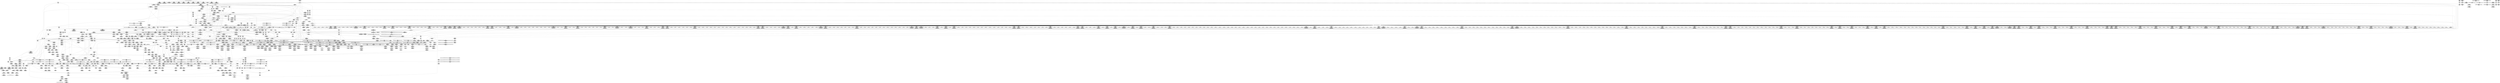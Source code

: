 digraph {
	CE0x502b080 [shape=record,shape=Mrecord,label="{CE0x502b080|12:_i32,_56:_i8*,_:_CRE_156,157_}"]
	CE0x50d1870 [shape=record,shape=Mrecord,label="{CE0x50d1870|12:_i32,_56:_i8*,_:_CRE_476,477_}"]
	CE0x5102020 [shape=record,shape=Mrecord,label="{CE0x5102020|i64*_getelementptr_inbounds_(_5_x_i64_,_5_x_i64_*___llvm_gcov_ctr155,_i64_0,_i64_3)|*Constant*}"]
	CE0x50e47b0 [shape=record,shape=Mrecord,label="{CE0x50e47b0|12:_i32,_56:_i8*,_:_CRE_944,952_|*MultipleSource*|*LoadInst*|security/selinux/hooks.c,1627|Function::inode_has_perm&Arg::inode::|security/selinux/hooks.c,1611}"]
	CE0x5046590 [shape=record,shape=Mrecord,label="{CE0x5046590|selinux_inode_setattr:_tmp19|security/selinux/hooks.c,2880|*SummSource*}"]
	CE0x50cfc50 [shape=record,shape=Mrecord,label="{CE0x50cfc50|12:_i32,_56:_i8*,_:_CRE_392,400_|*MultipleSource*|*LoadInst*|security/selinux/hooks.c,1627|Function::inode_has_perm&Arg::inode::|security/selinux/hooks.c,1611}"]
	CE0x508a3a0 [shape=record,shape=Mrecord,label="{CE0x508a3a0|selinux_inode_setattr:_tmp35|security/selinux/hooks.c,2892|*SummSink*}"]
	CE0x50425d0 [shape=record,shape=Mrecord,label="{CE0x50425d0|104:_%struct.inode*,_:_CRE_180,181_}"]
	CE0x5104e70 [shape=record,shape=Mrecord,label="{CE0x5104e70|i32_3|*Constant*}"]
	CE0x50f13e0 [shape=record,shape=Mrecord,label="{CE0x50f13e0|inode_has_perm:_tmp20|security/selinux/hooks.c,1618}"]
	CE0x502b530 [shape=record,shape=Mrecord,label="{CE0x502b530|12:_i32,_56:_i8*,_:_CRE_161,162_}"]
	CE0x5035410 [shape=record,shape=Mrecord,label="{CE0x5035410|selinux_inode_setattr:_tmp1|*SummSink*}"]
	CE0x5017f20 [shape=record,shape=Mrecord,label="{CE0x5017f20|inode_has_perm:_perms|Function::inode_has_perm&Arg::perms::|*SummSource*}"]
	CE0x5095f30 [shape=record,shape=Mrecord,label="{CE0x5095f30|i64*_getelementptr_inbounds_(_26_x_i64_,_26_x_i64_*___llvm_gcov_ctr234,_i64_0,_i64_23)|*Constant*}"]
	CE0x50d1970 [shape=record,shape=Mrecord,label="{CE0x50d1970|12:_i32,_56:_i8*,_:_CRE_477,478_}"]
	CE0x5029630 [shape=record,shape=Mrecord,label="{CE0x5029630|i32_-6658|*Constant*|*SummSource*}"]
	CE0x5055ea0 [shape=record,shape=Mrecord,label="{CE0x5055ea0|i64*_getelementptr_inbounds_(_2_x_i64_,_2_x_i64_*___llvm_gcov_ctr153,_i64_0,_i64_1)|*Constant*|*SummSink*}"]
	CE0x509d920 [shape=record,shape=Mrecord,label="{CE0x509d920|104:_%struct.inode*,_:_CRE_90,91_}"]
	CE0x50cb940 [shape=record,shape=Mrecord,label="{CE0x50cb940|12:_i32,_56:_i8*,_:_CRE_270,271_}"]
	CE0x50a69d0 [shape=record,shape=Mrecord,label="{CE0x50a69d0|i32_22|*Constant*}"]
	CE0x500fd80 [shape=record,shape=Mrecord,label="{CE0x500fd80|selinux_inode_setattr:_tmp5|security/selinux/hooks.c,2880}"]
	CE0x5033740 [shape=record,shape=Mrecord,label="{CE0x5033740|selinux_inode_setattr:_bb}"]
	CE0x502bc80 [shape=record,shape=Mrecord,label="{CE0x502bc80|selinux_inode_setattr:_tmp14|security/selinux/hooks.c,2880|*SummSink*}"]
	CE0x50c7c20 [shape=record,shape=Mrecord,label="{CE0x50c7c20|12:_i32,_56:_i8*,_:_CRE_191,192_}"]
	CE0x509f750 [shape=record,shape=Mrecord,label="{CE0x509f750|_ret_i32_%retval.0,_!dbg_!27739|security/selinux/hooks.c,1618}"]
	CE0x5031d60 [shape=record,shape=Mrecord,label="{CE0x5031d60|selinux_inode_setattr:_land.lhs.true2|*SummSource*}"]
	CE0x5063d70 [shape=record,shape=Mrecord,label="{CE0x5063d70|i64*_getelementptr_inbounds_(_26_x_i64_,_26_x_i64_*___llvm_gcov_ctr234,_i64_0,_i64_8)|*Constant*}"]
	CE0x50a4f70 [shape=record,shape=Mrecord,label="{CE0x50a4f70|i64_1|*Constant*}"]
	CE0x502aae0 [shape=record,shape=Mrecord,label="{CE0x502aae0|12:_i32,_56:_i8*,_:_CRE_150,151_}"]
	CE0x501d300 [shape=record,shape=Mrecord,label="{CE0x501d300|selinux_inode_setattr:_if.end14}"]
	CE0x5031fe0 [shape=record,shape=Mrecord,label="{CE0x5031fe0|selinux_inode_setattr:_return}"]
	CE0x509e510 [shape=record,shape=Mrecord,label="{CE0x509e510|104:_%struct.inode*,_:_CRE_209,210_}"]
	CE0x508f150 [shape=record,shape=Mrecord,label="{CE0x508f150|i64*_getelementptr_inbounds_(_8_x_i64_,_8_x_i64_*___llvm_gcov_ctr154,_i64_0,_i64_5)|*Constant*|*SummSink*}"]
	CE0x509b8c0 [shape=record,shape=Mrecord,label="{CE0x509b8c0|selinux_inode_setattr:_tmp53|security/selinux/hooks.c,2900}"]
	CE0x50c8b20 [shape=record,shape=Mrecord,label="{CE0x50c8b20|12:_i32,_56:_i8*,_:_CRE_207,208_}"]
	CE0x5045760 [shape=record,shape=Mrecord,label="{CE0x5045760|12:_i32,_56:_i8*,_:_CRE_558,559_}"]
	CE0x503fc50 [shape=record,shape=Mrecord,label="{CE0x503fc50|selinux_inode_setattr:_cred4|security/selinux/hooks.c,2880}"]
	CE0x50a7960 [shape=record,shape=Mrecord,label="{CE0x50a7960|12:_i32,_56:_i8*,_:_CRE_56,64_|*MultipleSource*|*LoadInst*|security/selinux/hooks.c,1627|Function::inode_has_perm&Arg::inode::|security/selinux/hooks.c,1611}"]
	CE0x50f3d50 [shape=record,shape=Mrecord,label="{CE0x50f3d50|inode_has_perm:_call|security/selinux/hooks.c,1614|*SummSink*}"]
	CE0x50463d0 [shape=record,shape=Mrecord,label="{CE0x50463d0|selinux_inode_setattr:_tmp19|security/selinux/hooks.c,2880}"]
	CE0x508ac30 [shape=record,shape=Mrecord,label="{CE0x508ac30|selinux_inode_setattr:_tmp37|security/selinux/hooks.c,2894}"]
	CE0x50634a0 [shape=record,shape=Mrecord,label="{CE0x50634a0|selinux_inode_setattr:_if.then}"]
	CE0x5094260 [shape=record,shape=Mrecord,label="{CE0x5094260|i64_22|*Constant*|*SummSink*}"]
	CE0x50cac30 [shape=record,shape=Mrecord,label="{CE0x50cac30|12:_i32,_56:_i8*,_:_CRE_259,260_}"]
	CE0x50991b0 [shape=record,shape=Mrecord,label="{CE0x50991b0|selinux_inode_setattr:_tmp50|security/selinux/hooks.c,2899|*SummSink*}"]
	CE0x50e08c0 [shape=record,shape=Mrecord,label="{CE0x50e08c0|12:_i32,_56:_i8*,_:_CRE_884,885_}"]
	CE0x5023e10 [shape=record,shape=Mrecord,label="{CE0x5023e10|selinux_inode_setattr:_if.then12|*SummSink*}"]
	CE0x50ea110 [shape=record,shape=Mrecord,label="{CE0x50ea110|inode_has_perm:_tmp10|security/selinux/hooks.c,1611|*SummSource*}"]
	CE0x508c840 [shape=record,shape=Mrecord,label="{CE0x508c840|GLOBAL:_dentry_has_perm|*Constant*|*SummSink*}"]
	CE0x5063740 [shape=record,shape=Mrecord,label="{CE0x5063740|i64*_getelementptr_inbounds_(_26_x_i64_,_26_x_i64_*___llvm_gcov_ctr234,_i64_0,_i64_0)|*Constant*}"]
	CE0x50e5560 [shape=record,shape=Mrecord,label="{CE0x50e5560|12:_i32,_56:_i8*,_:_CRE_979,980_}"]
	CE0x50ced80 [shape=record,shape=Mrecord,label="{CE0x50ced80|12:_i32,_56:_i8*,_:_CRE_328,336_|*MultipleSource*|*LoadInst*|security/selinux/hooks.c,1627|Function::inode_has_perm&Arg::inode::|security/selinux/hooks.c,1611}"]
	CE0x50da780 [shape=record,shape=Mrecord,label="{CE0x50da780|12:_i32,_56:_i8*,_:_CRE_614,615_}"]
	CE0x502a810 [shape=record,shape=Mrecord,label="{CE0x502a810|12:_i32,_56:_i8*,_:_CRE_147,148_}"]
	CE0x50a6da0 [shape=record,shape=Mrecord,label="{CE0x50a6da0|__validate_creds:_cred|Function::__validate_creds&Arg::cred::|*SummSource*}"]
	CE0x50daea0 [shape=record,shape=Mrecord,label="{CE0x50daea0|12:_i32,_56:_i8*,_:_CRE_620,621_}"]
	CE0x5043880 [shape=record,shape=Mrecord,label="{CE0x5043880|12:_i32,_56:_i8*,_:_CRE_488,496_|*MultipleSource*|*LoadInst*|security/selinux/hooks.c,1627|Function::inode_has_perm&Arg::inode::|security/selinux/hooks.c,1611}"]
	CE0x50289a0 [shape=record,shape=Mrecord,label="{CE0x50289a0|COLLAPSED:_GCMRE___llvm_gcov_ctr98_internal_global_2_x_i64_zeroinitializer:_elem_0:default:}"]
	CE0x50ccea0 [shape=record,shape=Mrecord,label="{CE0x50ccea0|12:_i32,_56:_i8*,_:_CRE_288,289_}"]
	CE0x50871b0 [shape=record,shape=Mrecord,label="{CE0x50871b0|12:_i32,_56:_i8*,_:_CRE_177,178_}"]
	CE0x50d83e0 [shape=record,shape=Mrecord,label="{CE0x50d83e0|12:_i32,_56:_i8*,_:_CRE_584,585_}"]
	CE0x50faad0 [shape=record,shape=Mrecord,label="{CE0x50faad0|inode_has_perm:_lnot1|security/selinux/hooks.c,1611|*SummSink*}"]
	CE0x50ade60 [shape=record,shape=Mrecord,label="{CE0x50ade60|12:_i32,_56:_i8*,_:_CRE_137,138_}"]
	CE0x5064900 [shape=record,shape=Mrecord,label="{CE0x5064900|selinux_inode_setattr:_if.end13|*SummSink*}"]
	CE0x5037b80 [shape=record,shape=Mrecord,label="{CE0x5037b80|selinux_inode_setattr:_tmp9|security/selinux/hooks.c,2880|*SummSource*}"]
	CE0x5057640 [shape=record,shape=Mrecord,label="{CE0x5057640|selinux_inode_setattr:_tmp31|security/selinux/hooks.c,2890|*SummSource*}"]
	CE0x50864e0 [shape=record,shape=Mrecord,label="{CE0x50864e0|12:_i32,_56:_i8*,_:_CRE_163,164_}"]
	CE0x503cd20 [shape=record,shape=Mrecord,label="{CE0x503cd20|104:_%struct.inode*,_:_CRE_104,112_|*MultipleSource*|Function::selinux_inode_setattr&Arg::dentry::|Function::dentry_has_perm&Arg::dentry::|security/selinux/hooks.c,1627}"]
	CE0x5087480 [shape=record,shape=Mrecord,label="{CE0x5087480|12:_i32,_56:_i8*,_:_CRE_180,181_}"]
	CE0x50da650 [shape=record,shape=Mrecord,label="{CE0x50da650|12:_i32,_56:_i8*,_:_CRE_613,614_}"]
	CE0x501b3e0 [shape=record,shape=Mrecord,label="{CE0x501b3e0|selinux_inode_setattr:_tmp10|security/selinux/hooks.c,2880|*SummSource*}"]
	CE0x50f5040 [shape=record,shape=Mrecord,label="{CE0x50f5040|i32_10|*Constant*}"]
	CE0x50d7210 [shape=record,shape=Mrecord,label="{CE0x50d7210|12:_i32,_56:_i8*,_:_CRE_569,570_}"]
	CE0x50a75a0 [shape=record,shape=Mrecord,label="{CE0x50a75a0|12:_i32,_56:_i8*,_:_CRE_40,48_|*MultipleSource*|*LoadInst*|security/selinux/hooks.c,1627|Function::inode_has_perm&Arg::inode::|security/selinux/hooks.c,1611}"]
	CE0x50e22e0 [shape=record,shape=Mrecord,label="{CE0x50e22e0|12:_i32,_56:_i8*,_:_CRE_906,907_}"]
	CE0x50d0f40 [shape=record,shape=Mrecord,label="{CE0x50d0f40|12:_i32,_56:_i8*,_:_CRE_464,472_|*MultipleSource*|*LoadInst*|security/selinux/hooks.c,1627|Function::inode_has_perm&Arg::inode::|security/selinux/hooks.c,1611}"]
	CE0x4821020 [shape=record,shape=Mrecord,label="{CE0x4821020|selinux_inode_setattr:_land.lhs.true21}"]
	CE0x505ed20 [shape=record,shape=Mrecord,label="{CE0x505ed20|selinux_inode_setattr:_tmp24|security/selinux/hooks.c,2885}"]
	CE0x5107540 [shape=record,shape=Mrecord,label="{CE0x5107540|cred_sid:_bb|*SummSink*}"]
	CE0x50ea280 [shape=record,shape=Mrecord,label="{CE0x50ea280|inode_has_perm:_tmp10|security/selinux/hooks.c,1611|*SummSink*}"]
	CE0x51006e0 [shape=record,shape=Mrecord,label="{CE0x51006e0|i32_(i32,_i32,_i16,_i32,_%struct.common_audit_data*)*_bitcast_(i32_(i32,_i32,_i16,_i32,_%struct.common_audit_data.495*)*_avc_has_perm_to_i32_(i32,_i32,_i16,_i32,_%struct.common_audit_data*)*)|*Constant*|*SummSource*}"]
	CE0x50cdf40 [shape=record,shape=Mrecord,label="{CE0x50cdf40|12:_i32,_56:_i8*,_:_CRE_302,303_}"]
	CE0x5028800 [shape=record,shape=Mrecord,label="{CE0x5028800|selinux_inode_setattr:_tmp}"]
	CE0x50b14b0 [shape=record,shape=Mrecord,label="{CE0x50b14b0|inode_has_perm:_i_flags|security/selinux/hooks.c,1611}"]
	CE0x5108460 [shape=record,shape=Mrecord,label="{CE0x5108460|cred_sid:_security|security/selinux/hooks.c,196}"]
	CE0x5064f10 [shape=record,shape=Mrecord,label="{CE0x5064f10|_call_void___validate_creds(%struct.cred*_%cred,_i8*_getelementptr_inbounds_(_25_x_i8_,_25_x_i8_*_.str3,_i32_0,_i32_0),_i32_1609)_#10,_!dbg_!27719|security/selinux/hooks.c,1609|*SummSource*}"]
	CE0x501ced0 [shape=record,shape=Mrecord,label="{CE0x501ced0|selinux_inode_setattr:_tobool1|security/selinux/hooks.c,2880}"]
	CE0x5096750 [shape=record,shape=Mrecord,label="{CE0x5096750|selinux_inode_setattr:_tmp49|security/selinux/hooks.c,2897}"]
	CE0x50cd490 [shape=record,shape=Mrecord,label="{CE0x50cd490|12:_i32,_56:_i8*,_:_CRE_293,294_}"]
	CE0x50ceb20 [shape=record,shape=Mrecord,label="{CE0x50ceb20|12:_i32,_56:_i8*,_:_CRE_312,320_|*MultipleSource*|*LoadInst*|security/selinux/hooks.c,1627|Function::inode_has_perm&Arg::inode::|security/selinux/hooks.c,1611}"]
	CE0x5094500 [shape=record,shape=Mrecord,label="{CE0x5094500|i64_21|*Constant*|*SummSink*}"]
	CE0x5045d90 [shape=record,shape=Mrecord,label="{CE0x5045d90|_ret_i32_%call,_!dbg_!27723|security/selinux/hooks.c,1632|*SummSink*}"]
	CE0x5106910 [shape=record,shape=Mrecord,label="{CE0x5106910|__validate_creds:_tmp8|include/linux/cred.h,175}"]
	CE0x50ce9f0 [shape=record,shape=Mrecord,label="{CE0x50ce9f0|12:_i32,_56:_i8*,_:_CRE_311,312_}"]
	CE0x503dd40 [shape=record,shape=Mrecord,label="{CE0x503dd40|GLOBAL:_current_task|Global_var:current_task|*SummSource*}"]
	CE0x5087750 [shape=record,shape=Mrecord,label="{CE0x5087750|12:_i32,_56:_i8*,_:_CRE_183,184_}"]
	CE0x5097940 [shape=record,shape=Mrecord,label="{CE0x5097940|i64_262144|*Constant*}"]
	CE0x508f460 [shape=record,shape=Mrecord,label="{CE0x508f460|GLOBAL:_selinux_policycap_openperm|Global_var:selinux_policycap_openperm|*SummSource*}"]
	CE0x5063de0 [shape=record,shape=Mrecord,label="{CE0x5063de0|i64*_getelementptr_inbounds_(_26_x_i64_,_26_x_i64_*___llvm_gcov_ctr234,_i64_0,_i64_8)|*Constant*|*SummSource*}"]
	CE0x5098550 [shape=record,shape=Mrecord,label="{CE0x5098550|selinux_inode_setattr:_tmp50|security/selinux/hooks.c,2899|*SummSource*}"]
	CE0x509c570 [shape=record,shape=Mrecord,label="{CE0x509c570|_ret_i32_%retval.0,_!dbg_!27769|security/selinux/hooks.c,2900}"]
	CE0x50d23c0 [shape=record,shape=Mrecord,label="{CE0x50d23c0|12:_i32,_56:_i8*,_:_CRE_486,487_}"]
	CE0x50dd810 [shape=record,shape=Mrecord,label="{CE0x50dd810|12:_i32,_56:_i8*,_:_CRE_768,776_|*MultipleSource*|*LoadInst*|security/selinux/hooks.c,1627|Function::inode_has_perm&Arg::inode::|security/selinux/hooks.c,1611}"]
	CE0x50fe020 [shape=record,shape=Mrecord,label="{CE0x50fe020|inode_has_perm:_tmp17|security/selinux/hooks.c,1617|*SummSource*}"]
	CE0x50fef80 [shape=record,shape=Mrecord,label="{CE0x50fef80|_ret_i32_%retval.0,_!dbg_!27728|security/selinux/avc.c,775}"]
	CE0x50576b0 [shape=record,shape=Mrecord,label="{CE0x50576b0|selinux_inode_setattr:_tmp31|security/selinux/hooks.c,2890}"]
	CE0x507b880 [shape=record,shape=Mrecord,label="{CE0x507b880|104:_%struct.inode*,_:_CRE_152,153_}"]
	CE0x50b2310 [shape=record,shape=Mrecord,label="{CE0x50b2310|cred_sid:_tmp}"]
	CE0x50347d0 [shape=record,shape=Mrecord,label="{CE0x50347d0|i32_2880|*Constant*|*SummSource*}"]
	CE0x50de060 [shape=record,shape=Mrecord,label="{CE0x50de060|12:_i32,_56:_i8*,_:_CRE_808,816_|*MultipleSource*|*LoadInst*|security/selinux/hooks.c,1627|Function::inode_has_perm&Arg::inode::|security/selinux/hooks.c,1611}"]
	CE0x50a6c90 [shape=record,shape=Mrecord,label="{CE0x50a6c90|__validate_creds:_cred|Function::__validate_creds&Arg::cred::}"]
	"CONST[source:0(mediator),value:2(dynamic)][purpose:{subject}]"
	CE0x50e2d90 [shape=record,shape=Mrecord,label="{CE0x50e2d90|12:_i32,_56:_i8*,_:_CRE_915,916_}"]
	CE0x50cf1b0 [shape=record,shape=Mrecord,label="{CE0x50cf1b0|12:_i32,_56:_i8*,_:_CRE_344,352_|*MultipleSource*|*LoadInst*|security/selinux/hooks.c,1627|Function::inode_has_perm&Arg::inode::|security/selinux/hooks.c,1611}"]
	CE0x5025cf0 [shape=record,shape=Mrecord,label="{CE0x5025cf0|selinux_inode_setattr:_and15|security/selinux/hooks.c,2892|*SummSource*}"]
	CE0x50ce530 [shape=record,shape=Mrecord,label="{CE0x50ce530|12:_i32,_56:_i8*,_:_CRE_307,308_}"]
	CE0x502a650 [shape=record,shape=Mrecord,label="{CE0x502a650|selinux_inode_setattr:_ia_valid.0|*SummSource*}"]
	CE0x50f5d80 [shape=record,shape=Mrecord,label="{CE0x50f5d80|inode_has_perm:_sid3|security/selinux/hooks.c,1617|*SummSource*}"]
	CE0x5089040 [shape=record,shape=Mrecord,label="{CE0x5089040|i64_17|*Constant*}"]
	CE0x507bb50 [shape=record,shape=Mrecord,label="{CE0x507bb50|104:_%struct.inode*,_:_CRE_155,156_}"]
	CE0x507bf10 [shape=record,shape=Mrecord,label="{CE0x507bf10|104:_%struct.inode*,_:_CRE_159,160_}"]
	CE0x500f4f0 [shape=record,shape=Mrecord,label="{CE0x500f4f0|selinux_inode_setattr:_tmp7|security/selinux/hooks.c,2880}"]
	CE0x509ed80 [shape=record,shape=Mrecord,label="{CE0x509ed80|104:_%struct.inode*,_:_CRE_218,219_}"]
	CE0x50c9350 [shape=record,shape=Mrecord,label="{CE0x50c9350|12:_i32,_56:_i8*,_:_CRE_240,241_}"]
	CE0x50ff7b0 [shape=record,shape=Mrecord,label="{CE0x50ff7b0|inode_has_perm:_tmp18|security/selinux/hooks.c,1617}"]
	CE0x5041830 [shape=record,shape=Mrecord,label="{CE0x5041830|GLOBAL:_get_current|*Constant*|*SummSink*}"]
	CE0x50fa010 [shape=record,shape=Mrecord,label="{CE0x50fa010|inode_has_perm:_tobool|security/selinux/hooks.c,1611|*SummSource*}"]
	CE0x50ffba0 [shape=record,shape=Mrecord,label="{CE0x50ffba0|inode_has_perm:_tmp18|security/selinux/hooks.c,1617|*SummSource*}"]
	CE0x50ae040 [shape=record,shape=Mrecord,label="{CE0x50ae040|12:_i32,_56:_i8*,_:_CRE_138,139_}"]
	CE0x503eca0 [shape=record,shape=Mrecord,label="{CE0x503eca0|selinux_inode_setattr:_land.lhs.true}"]
	CE0x5031e60 [shape=record,shape=Mrecord,label="{CE0x5031e60|selinux_inode_setattr:_land.lhs.true2|*SummSink*}"]
	CE0x5019b00 [shape=record,shape=Mrecord,label="{CE0x5019b00|dentry_has_perm:_d_inode|security/selinux/hooks.c,1627}"]
	CE0x5017dd0 [shape=record,shape=Mrecord,label="{CE0x5017dd0|inode_has_perm:_perms|Function::inode_has_perm&Arg::perms::}"]
	CE0x50d9810 [shape=record,shape=Mrecord,label="{CE0x50d9810|12:_i32,_56:_i8*,_:_CRE_601,602_}"]
	CE0x50e5910 [shape=record,shape=Mrecord,label="{CE0x50e5910|12:_i32,_56:_i8*,_:_CRE_983,984_}"]
	CE0x503fcc0 [shape=record,shape=Mrecord,label="{CE0x503fcc0|selinux_inode_setattr:_iattr|Function::selinux_inode_setattr&Arg::iattr::|*SummSink*}"]
	CE0x5054f90 [shape=record,shape=Mrecord,label="{CE0x5054f90|_call_void_mcount()_#3|*SummSink*}"]
	CE0x50171e0 [shape=record,shape=Mrecord,label="{CE0x50171e0|inode_has_perm:_entry|*SummSink*}"]
	CE0x5096f70 [shape=record,shape=Mrecord,label="{CE0x5096f70|selinux_inode_setattr:_or|security/selinux/hooks.c,2897|*SummSink*}"]
	CE0x5045c20 [shape=record,shape=Mrecord,label="{CE0x5045c20|_ret_i32_%call,_!dbg_!27723|security/selinux/hooks.c,1632|*SummSource*}"]
	CE0x50efcc0 [shape=record,shape=Mrecord,label="{CE0x50efcc0|avc_has_perm:_auditdata|Function::avc_has_perm&Arg::auditdata::|*SummSink*}"]
	CE0x50a7210 [shape=record,shape=Mrecord,label="{CE0x50a7210|__validate_creds:_tmp|*SummSource*}"]
	CE0x50d7470 [shape=record,shape=Mrecord,label="{CE0x50d7470|12:_i32,_56:_i8*,_:_CRE_571,572_}"]
	CE0x50c9ac0 [shape=record,shape=Mrecord,label="{CE0x50c9ac0|12:_i32,_56:_i8*,_:_CRE_244,245_}"]
	CE0x50ca3e0 [shape=record,shape=Mrecord,label="{CE0x50ca3e0|12:_i32,_56:_i8*,_:_CRE_252,253_}"]
	CE0x508eb40 [shape=record,shape=Mrecord,label="{CE0x508eb40|inode_has_perm:_tobool2|security/selinux/hooks.c,1611|*SummSource*}"]
	CE0x50e0790 [shape=record,shape=Mrecord,label="{CE0x50e0790|12:_i32,_56:_i8*,_:_CRE_883,884_}"]
	CE0x50c8760 [shape=record,shape=Mrecord,label="{CE0x50c8760|12:_i32,_56:_i8*,_:_CRE_203,204_}"]
	CE0x50f09d0 [shape=record,shape=Mrecord,label="{CE0x50f09d0|i64*_getelementptr_inbounds_(_8_x_i64_,_8_x_i64_*___llvm_gcov_ctr154,_i64_0,_i64_7)|*Constant*|*SummSource*}"]
	CE0x50fe660 [shape=record,shape=Mrecord,label="{CE0x50fe660|avc_has_perm:_tsid|Function::avc_has_perm&Arg::tsid::}"]
	CE0x5097a80 [shape=record,shape=Mrecord,label="{CE0x5097a80|i64_262144|*Constant*|*SummSource*}"]
	CE0x50e27a0 [shape=record,shape=Mrecord,label="{CE0x50e27a0|12:_i32,_56:_i8*,_:_CRE_910,911_}"]
	CE0x5093090 [shape=record,shape=Mrecord,label="{CE0x5093090|selinux_inode_setattr:_and22|security/selinux/hooks.c,2896|*SummSource*}"]
	CE0x5064af0 [shape=record,shape=Mrecord,label="{CE0x5064af0|selinux_inode_setattr:_if.end|*SummSource*}"]
	CE0x50385b0 [shape=record,shape=Mrecord,label="{CE0x50385b0|dentry_has_perm:_tmp|*SummSink*}"]
	CE0x50b1340 [shape=record,shape=Mrecord,label="{CE0x50b1340|GLOBAL:_creds_are_invalid|*Constant*|*SummSource*}"]
	CE0x50c9170 [shape=record,shape=Mrecord,label="{CE0x50c9170|12:_i32,_56:_i8*,_:_CRE_232,236_|*MultipleSource*|*LoadInst*|security/selinux/hooks.c,1627|Function::inode_has_perm&Arg::inode::|security/selinux/hooks.c,1611}"]
	CE0x5064bf0 [shape=record,shape=Mrecord,label="{CE0x5064bf0|selinux_inode_setattr:_if.end|*SummSink*}"]
	CE0x5040590 [shape=record,shape=Mrecord,label="{CE0x5040590|selinux_inode_setattr:_tobool16|security/selinux/hooks.c,2892|*SummSink*}"]
	CE0x50d8e90 [shape=record,shape=Mrecord,label="{CE0x50d8e90|12:_i32,_56:_i8*,_:_CRE_593,594_}"]
	CE0x5105e50 [shape=record,shape=Mrecord,label="{CE0x5105e50|i64*_getelementptr_inbounds_(_5_x_i64_,_5_x_i64_*___llvm_gcov_ctr155,_i64_0,_i64_4)|*Constant*}"]
	CE0x5032180 [shape=record,shape=Mrecord,label="{CE0x5032180|selinux_inode_setattr:_return|*SummSink*}"]
	CE0x50e5120 [shape=record,shape=Mrecord,label="{CE0x50e5120|12:_i32,_56:_i8*,_:_CRE_977,978_}"]
	CE0x5061ad0 [shape=record,shape=Mrecord,label="{CE0x5061ad0|selinux_inode_setattr:_tmp27|security/selinux/hooks.c,2888}"]
	CE0x503a9a0 [shape=record,shape=Mrecord,label="{CE0x503a9a0|104:_%struct.inode*,_:_CRE_312,313_}"]
	CE0x50c8490 [shape=record,shape=Mrecord,label="{CE0x50c8490|12:_i32,_56:_i8*,_:_CRE_200,201_}"]
	CE0x50e1bc0 [shape=record,shape=Mrecord,label="{CE0x50e1bc0|12:_i32,_56:_i8*,_:_CRE_900,901_}"]
	CE0x50d0d20 [shape=record,shape=Mrecord,label="{CE0x50d0d20|12:_i32,_56:_i8*,_:_CRE_456,464_|*MultipleSource*|*LoadInst*|security/selinux/hooks.c,1627|Function::inode_has_perm&Arg::inode::|security/selinux/hooks.c,1611}"]
	CE0x50a8020 [shape=record,shape=Mrecord,label="{CE0x50a8020|_call_void___validate_creds(%struct.cred*_%cred,_i8*_getelementptr_inbounds_(_25_x_i8_,_25_x_i8_*_.str3,_i32_0,_i32_0),_i32_1609)_#10,_!dbg_!27719|security/selinux/hooks.c,1609|*SummSink*}"]
	CE0x50b23f0 [shape=record,shape=Mrecord,label="{CE0x50b23f0|cred_sid:_tmp|*SummSource*}"]
	CE0x503cfe0 [shape=record,shape=Mrecord,label="{CE0x503cfe0|104:_%struct.inode*,_:_CRE_144,145_}"]
	CE0x50d0090 [shape=record,shape=Mrecord,label="{CE0x50d0090|12:_i32,_56:_i8*,_:_CRE_408,416_|*MultipleSource*|*LoadInst*|security/selinux/hooks.c,1627|Function::inode_has_perm&Arg::inode::|security/selinux/hooks.c,1611}"]
	CE0x50391f0 [shape=record,shape=Mrecord,label="{CE0x50391f0|104:_%struct.inode*,_:_CRE_223,224_}"]
	CE0x50e5a40 [shape=record,shape=Mrecord,label="{CE0x50e5a40|12:_i32,_56:_i8*,_:_CRE_984,988_|*MultipleSource*|*LoadInst*|security/selinux/hooks.c,1627|Function::inode_has_perm&Arg::inode::|security/selinux/hooks.c,1611}"]
	CE0x50d8fc0 [shape=record,shape=Mrecord,label="{CE0x50d8fc0|12:_i32,_56:_i8*,_:_CRE_594,595_}"]
	CE0x50a2f30 [shape=record,shape=Mrecord,label="{CE0x50a2f30|12:_i32,_56:_i8*,_:_CRE_96,104_|*MultipleSource*|*LoadInst*|security/selinux/hooks.c,1627|Function::inode_has_perm&Arg::inode::|security/selinux/hooks.c,1611}"]
	CE0x5019a30 [shape=record,shape=Mrecord,label="{CE0x5019a30|104:_%struct.inode*,_:_CRE_0,4_|*MultipleSource*|Function::selinux_inode_setattr&Arg::dentry::|Function::dentry_has_perm&Arg::dentry::|security/selinux/hooks.c,1627}"]
	CE0x50377f0 [shape=record,shape=Mrecord,label="{CE0x50377f0|selinux_inode_setattr:_bb|*SummSink*}"]
	CE0x50f4dd0 [shape=record,shape=Mrecord,label="{CE0x50f4dd0|_ret_i32_%tmp6,_!dbg_!27716|security/selinux/hooks.c,197|*SummSink*}"]
	CE0x5086ee0 [shape=record,shape=Mrecord,label="{CE0x5086ee0|12:_i32,_56:_i8*,_:_CRE_174,175_}"]
	CE0x50e1960 [shape=record,shape=Mrecord,label="{CE0x50e1960|12:_i32,_56:_i8*,_:_CRE_898,899_}"]
	CE0x5020380 [shape=record,shape=Mrecord,label="{CE0x5020380|selinux_inode_setattr:_tmp2|*SummSink*}"]
	CE0x5025a60 [shape=record,shape=Mrecord,label="{CE0x5025a60|dentry_has_perm:_tmp}"]
	CE0x501db40 [shape=record,shape=Mrecord,label="{CE0x501db40|get_current:_tmp1|*SummSource*}"]
	CE0x5039c50 [shape=record,shape=Mrecord,label="{CE0x5039c50|104:_%struct.inode*,_:_CRE_288,296_|*MultipleSource*|Function::selinux_inode_setattr&Arg::dentry::|Function::dentry_has_perm&Arg::dentry::|security/selinux/hooks.c,1627}"]
	CE0x5103790 [shape=record,shape=Mrecord,label="{CE0x5103790|i64*_getelementptr_inbounds_(_5_x_i64_,_5_x_i64_*___llvm_gcov_ctr155,_i64_0,_i64_3)|*Constant*|*SummSink*}"]
	CE0x50db7d0 [shape=record,shape=Mrecord,label="{CE0x50db7d0|12:_i32,_56:_i8*,_:_CRE_648,656_|*MultipleSource*|*LoadInst*|security/selinux/hooks.c,1627|Function::inode_has_perm&Arg::inode::|security/selinux/hooks.c,1611}"]
	CE0x50fae40 [shape=record,shape=Mrecord,label="{CE0x50fae40|inode_has_perm:_lnot.ext|security/selinux/hooks.c,1611}"]
	CE0x50b62a0 [shape=record,shape=Mrecord,label="{CE0x50b62a0|__validate_creds:_tmp1}"]
	CE0x50a3b70 [shape=record,shape=Mrecord,label="{CE0x50a3b70|__validate_creds:_expval|include/linux/cred.h,173|*SummSink*}"]
	CE0x508eeb0 [shape=record,shape=Mrecord,label="{CE0x508eeb0|i64_4|*Constant*}"]
	CE0x501d4c0 [shape=record,shape=Mrecord,label="{CE0x501d4c0|get_current:_tmp1}"]
	CE0x5104140 [shape=record,shape=Mrecord,label="{CE0x5104140|__validate_creds:_tmp7|include/linux/cred.h,174|*SummSink*}"]
	CE0x50271e0 [shape=record,shape=Mrecord,label="{CE0x50271e0|inode_has_perm:_bb|*SummSink*}"]
	CE0x50ff060 [shape=record,shape=Mrecord,label="{CE0x50ff060|avc_has_perm:_requested|Function::avc_has_perm&Arg::requested::}"]
	CE0x50f59d0 [shape=record,shape=Mrecord,label="{CE0x50f59d0|inode_has_perm:_tmp15|*LoadInst*|security/selinux/hooks.c,1615|*SummSource*}"]
	CE0x50af160 [shape=record,shape=Mrecord,label="{CE0x50af160|cred_sid:_tmp3|*SummSink*}"]
	CE0x50eadf0 [shape=record,shape=Mrecord,label="{CE0x50eadf0|inode_has_perm:_tmp11|security/selinux/hooks.c,1612|*SummSink*}"]
	CE0x50b53e0 [shape=record,shape=Mrecord,label="{CE0x50b53e0|12:_i32,_56:_i8*,_:_CRE_76,80_|*MultipleSource*|*LoadInst*|security/selinux/hooks.c,1627|Function::inode_has_perm&Arg::inode::|security/selinux/hooks.c,1611}"]
	CE0x50e2540 [shape=record,shape=Mrecord,label="{CE0x50e2540|12:_i32,_56:_i8*,_:_CRE_908,909_}"]
	CE0x5058640 [shape=record,shape=Mrecord,label="{CE0x5058640|selinux_inode_setattr:_tmp32|security/selinux/hooks.c,2890|*SummSource*}"]
	CE0x5016a60 [shape=record,shape=Mrecord,label="{CE0x5016a60|inode_has_perm:_entry|*SummSource*}"]
	CE0x502b350 [shape=record,shape=Mrecord,label="{CE0x502b350|12:_i32,_56:_i8*,_:_CRE_159,160_}"]
	CE0x50dbe30 [shape=record,shape=Mrecord,label="{CE0x50dbe30|12:_i32,_56:_i8*,_:_CRE_672,680_|*MultipleSource*|*LoadInst*|security/selinux/hooks.c,1627|Function::inode_has_perm&Arg::inode::|security/selinux/hooks.c,1611}"]
	CE0x5016090 [shape=record,shape=Mrecord,label="{CE0x5016090|dentry_has_perm:_dentry1|security/selinux/hooks.c,1631|*SummSource*}"]
	CE0x5090160 [shape=record,shape=Mrecord,label="{CE0x5090160|selinux_inode_setattr:_tobool20|security/selinux/hooks.c,2896}"]
	CE0x50cb480 [shape=record,shape=Mrecord,label="{CE0x50cb480|12:_i32,_56:_i8*,_:_CRE_266,267_}"]
	CE0x501b940 [shape=record,shape=Mrecord,label="{CE0x501b940|selinux_inode_setattr:_tmp19|security/selinux/hooks.c,2880|*SummSink*}"]
	CE0x50e4680 [shape=record,shape=Mrecord,label="{CE0x50e4680|12:_i32,_56:_i8*,_:_CRE_936,944_|*MultipleSource*|*LoadInst*|security/selinux/hooks.c,1627|Function::inode_has_perm&Arg::inode::|security/selinux/hooks.c,1611}"]
	CE0x503b600 [shape=record,shape=Mrecord,label="{CE0x503b600|i64*_getelementptr_inbounds_(_2_x_i64_,_2_x_i64_*___llvm_gcov_ctr153,_i64_0,_i64_0)|*Constant*|*SummSource*}"]
	CE0x5093e50 [shape=record,shape=Mrecord,label="{CE0x5093e50|i64_22|*Constant*}"]
	CE0x509f140 [shape=record,shape=Mrecord,label="{CE0x509f140|104:_%struct.inode*,_:_CRE_222,223_}"]
	CE0x501a760 [shape=record,shape=Mrecord,label="{CE0x501a760|selinux_inode_setattr:_tmp17|security/selinux/hooks.c,2880|*SummSink*}"]
	CE0x50a1d00 [shape=record,shape=Mrecord,label="{CE0x50a1d00|__validate_creds:_if.then|*SummSink*}"]
	CE0x50c83a0 [shape=record,shape=Mrecord,label="{CE0x50c83a0|12:_i32,_56:_i8*,_:_CRE_199,200_}"]
	CE0x50e1370 [shape=record,shape=Mrecord,label="{CE0x50e1370|12:_i32,_56:_i8*,_:_CRE_893,894_}"]
	CE0x505b540 [shape=record,shape=Mrecord,label="{CE0x505b540|12:_i32,_56:_i8*,_:_CRE_2,4_|*MultipleSource*|*LoadInst*|security/selinux/hooks.c,1627|Function::inode_has_perm&Arg::inode::|security/selinux/hooks.c,1611}"]
	CE0x50e9fe0 [shape=record,shape=Mrecord,label="{CE0x50e9fe0|inode_has_perm:_tmp10|security/selinux/hooks.c,1611}"]
	CE0x503b550 [shape=record,shape=Mrecord,label="{CE0x503b550|__validate_creds:_lnot.ext|include/linux/cred.h,173}"]
	CE0x50161f0 [shape=record,shape=Mrecord,label="{CE0x50161f0|dentry_has_perm:_call|security/selinux/hooks.c,1632|*SummSource*}"]
	CE0x50df100 [shape=record,shape=Mrecord,label="{CE0x50df100|12:_i32,_56:_i8*,_:_CRE_865,866_}"]
	CE0x50e2c60 [shape=record,shape=Mrecord,label="{CE0x50e2c60|12:_i32,_56:_i8*,_:_CRE_914,915_}"]
	CE0x50a7130 [shape=record,shape=Mrecord,label="{CE0x50a7130|__validate_creds:_tmp}"]
	CE0x509eba0 [shape=record,shape=Mrecord,label="{CE0x509eba0|104:_%struct.inode*,_:_CRE_216,217_}"]
	CE0x5097e40 [shape=record,shape=Mrecord,label="{CE0x5097e40|selinux_inode_setattr:_or|security/selinux/hooks.c,2897}"]
	CE0x50dc2a0 [shape=record,shape=Mrecord,label="{CE0x50dc2a0|12:_i32,_56:_i8*,_:_CRE_684,688_|*MultipleSource*|*LoadInst*|security/selinux/hooks.c,1627|Function::inode_has_perm&Arg::inode::|security/selinux/hooks.c,1611}"]
	CE0x501b7b0 [shape=record,shape=Mrecord,label="{CE0x501b7b0|selinux_inode_setattr:_if.end14|*SummSource*}"]
	CE0x50d6c20 [shape=record,shape=Mrecord,label="{CE0x50d6c20|12:_i32,_56:_i8*,_:_CRE_564,565_}"]
	CE0x5061dc0 [shape=record,shape=Mrecord,label="{CE0x5061dc0|selinux_inode_setattr:_tmp27|security/selinux/hooks.c,2888|*SummSink*}"]
	CE0x50ca2b0 [shape=record,shape=Mrecord,label="{CE0x50ca2b0|12:_i32,_56:_i8*,_:_CRE_251,252_}"]
	CE0x50c7fe0 [shape=record,shape=Mrecord,label="{CE0x50c7fe0|12:_i32,_56:_i8*,_:_CRE_195,196_}"]
	CE0x50649c0 [shape=record,shape=Mrecord,label="{CE0x50649c0|selinux_inode_setattr:_if.end}"]
	CE0x508d770 [shape=record,shape=Mrecord,label="{CE0x508d770|selinux_inode_setattr:_dentry|Function::selinux_inode_setattr&Arg::dentry::|*SummSink*}"]
	CE0x5017880 [shape=record,shape=Mrecord,label="{CE0x5017880|inode_has_perm:_inode|Function::inode_has_perm&Arg::inode::}"]
	CE0x501fff0 [shape=record,shape=Mrecord,label="{CE0x501fff0|selinux_inode_setattr:_do.body|*SummSink*}"]
	CE0x509f830 [shape=record,shape=Mrecord,label="{CE0x509f830|_ret_i32_%retval.0,_!dbg_!27739|security/selinux/hooks.c,1618|*SummSource*}"]
	CE0x501c430 [shape=record,shape=Mrecord,label="{CE0x501c430|selinux_inode_setattr:_ia_valid6|security/selinux/hooks.c,2881|*SummSource*}"]
	CE0x501cc90 [shape=record,shape=Mrecord,label="{CE0x501cc90|get_current:_tmp|*SummSink*}"]
	CE0x50db9f0 [shape=record,shape=Mrecord,label="{CE0x50db9f0|12:_i32,_56:_i8*,_:_CRE_656,664_|*MultipleSource*|*LoadInst*|security/selinux/hooks.c,1627|Function::inode_has_perm&Arg::inode::|security/selinux/hooks.c,1611}"]
	CE0x6309b20 [shape=record,shape=Mrecord,label="{CE0x6309b20|selinux_inode_setattr:_if.end19|*SummSource*}"]
	CE0x509e8d0 [shape=record,shape=Mrecord,label="{CE0x509e8d0|104:_%struct.inode*,_:_CRE_213,214_}"]
	CE0x503bd40 [shape=record,shape=Mrecord,label="{CE0x503bd40|i64*_getelementptr_inbounds_(_2_x_i64_,_2_x_i64_*___llvm_gcov_ctr153,_i64_0,_i64_0)|*Constant*}"]
	CE0x508efe0 [shape=record,shape=Mrecord,label="{CE0x508efe0|inode_has_perm:_tmp7|security/selinux/hooks.c,1611}"]
	CE0x50c8940 [shape=record,shape=Mrecord,label="{CE0x50c8940|12:_i32,_56:_i8*,_:_CRE_205,206_}"]
	CE0x50d96e0 [shape=record,shape=Mrecord,label="{CE0x50d96e0|12:_i32,_56:_i8*,_:_CRE_600,601_}"]
	CE0x5101bf0 [shape=record,shape=Mrecord,label="{CE0x5101bf0|__validate_creds:_tmp2|include/linux/cred.h,173|*SummSink*}"]
	CE0x50159b0 [shape=record,shape=Mrecord,label="{CE0x50159b0|dentry_has_perm:_u|security/selinux/hooks.c,1631}"]
	CE0x508cc70 [shape=record,shape=Mrecord,label="{CE0x508cc70|dentry_has_perm:_entry|*SummSink*}"]
	CE0x50d88a0 [shape=record,shape=Mrecord,label="{CE0x50d88a0|12:_i32,_56:_i8*,_:_CRE_588,589_}"]
	CE0x50af640 [shape=record,shape=Mrecord,label="{CE0x50af640|i64*_getelementptr_inbounds_(_8_x_i64_,_8_x_i64_*___llvm_gcov_ctr154,_i64_0,_i64_0)|*Constant*}"]
	CE0x50db5c0 [shape=record,shape=Mrecord,label="{CE0x50db5c0|12:_i32,_56:_i8*,_:_CRE_640,648_|*MultipleSource*|*LoadInst*|security/selinux/hooks.c,1627|Function::inode_has_perm&Arg::inode::|security/selinux/hooks.c,1611}"]
	CE0x50076e0 [shape=record,shape=Mrecord,label="{CE0x50076e0|selinux_inode_setattr:_if.end26|*SummSink*}"]
	CE0x505f400 [shape=record,shape=Mrecord,label="{CE0x505f400|dentry_has_perm:_type|security/selinux/hooks.c,1630|*SummSink*}"]
	CE0x505a4f0 [shape=record,shape=Mrecord,label="{CE0x505a4f0|__validate_creds:_entry|*SummSink*}"]
	CE0x502d010 [shape=record,shape=Mrecord,label="{CE0x502d010|GLOBAL:_creds_are_invalid|*Constant*|*SummSink*}"]
	CE0x501bf10 [shape=record,shape=Mrecord,label="{CE0x501bf10|selinux_inode_setattr:_iattr|Function::selinux_inode_setattr&Arg::iattr::|*SummSource*}"]
	CE0x50a2930 [shape=record,shape=Mrecord,label="{CE0x50a2930|_call_void_mcount()_#3|*SummSource*}"]
	CE0x50f9ea0 [shape=record,shape=Mrecord,label="{CE0x50f9ea0|inode_has_perm:_tobool|security/selinux/hooks.c,1611}"]
	CE0x50eba00 [shape=record,shape=Mrecord,label="{CE0x50eba00|i64*_getelementptr_inbounds_(_8_x_i64_,_8_x_i64_*___llvm_gcov_ctr154,_i64_0,_i64_6)|*Constant*|*SummSource*}"]
	CE0x50d08e0 [shape=record,shape=Mrecord,label="{CE0x50d08e0|12:_i32,_56:_i8*,_:_CRE_440,448_|*MultipleSource*|*LoadInst*|security/selinux/hooks.c,1627|Function::inode_has_perm&Arg::inode::|security/selinux/hooks.c,1611}"]
	CE0x505d9e0 [shape=record,shape=Mrecord,label="{CE0x505d9e0|i64_10|*Constant*|*SummSink*}"]
	CE0x5034cf0 [shape=record,shape=Mrecord,label="{CE0x5034cf0|i64_5|*Constant*}"]
	CE0x50dead0 [shape=record,shape=Mrecord,label="{CE0x50dead0|12:_i32,_56:_i8*,_:_CRE_848,856_|*MultipleSource*|*LoadInst*|security/selinux/hooks.c,1627|Function::inode_has_perm&Arg::inode::|security/selinux/hooks.c,1611}"]
	CE0x643afa0 [shape=record,shape=Mrecord,label="{CE0x643afa0|selinux_inode_setattr:_if.then12}"]
	CE0x50afa80 [shape=record,shape=Mrecord,label="{CE0x50afa80|__validate_creds:_tmp1|*SummSink*}"]
	CE0x5043200 [shape=record,shape=Mrecord,label="{CE0x5043200|104:_%struct.inode*,_:_CRE_193,194_}"]
	CE0x5033040 [shape=record,shape=Mrecord,label="{CE0x5033040|i64*_getelementptr_inbounds_(_26_x_i64_,_26_x_i64_*___llvm_gcov_ctr234,_i64_0,_i64_6)|*Constant*|*SummSource*}"]
	CE0x50f4970 [shape=record,shape=Mrecord,label="{CE0x50f4970|cred_sid:_cred|Function::cred_sid&Arg::cred::|*SummSink*}"]
	CE0x50d15a0 [shape=record,shape=Mrecord,label="{CE0x50d15a0|12:_i32,_56:_i8*,_:_CRE_474,475_}"]
	CE0x509f260 [shape=record,shape=Mrecord,label="{CE0x509f260|inode_has_perm:_adp|Function::inode_has_perm&Arg::adp::}"]
	CE0x5005c70 [shape=record,shape=Mrecord,label="{CE0x5005c70|selinux_inode_setattr:_tmp16|security/selinux/hooks.c,2880|*SummSource*}"]
	CE0x5058b50 [shape=record,shape=Mrecord,label="{CE0x5058b50|_call_void_mcount()_#3|*SummSink*}"]
	CE0x5062110 [shape=record,shape=Mrecord,label="{CE0x5062110|selinux_inode_setattr:_tmp28|security/selinux/hooks.c,2888|*SummSource*}"]
	CE0x5033de0 [shape=record,shape=Mrecord,label="{CE0x5033de0|GLOBAL:_lockdep_rcu_suspicious|*Constant*}"]
	CE0x508fb70 [shape=record,shape=Mrecord,label="{CE0x508fb70|selinux_inode_setattr:_tmp39|security/selinux/hooks.c,2896|*SummSource*}"]
	CE0x5106de0 [shape=record,shape=Mrecord,label="{CE0x5106de0|cred_sid:_bb}"]
	CE0x50a1a20 [shape=record,shape=Mrecord,label="{CE0x50a1a20|inode_has_perm:_tmp4|security/selinux/hooks.c,1609}"]
	CE0x50f60d0 [shape=record,shape=Mrecord,label="{CE0x50f60d0|inode_has_perm:_sclass|security/selinux/hooks.c,1617|*SummSink*}"]
	CE0x50f5b40 [shape=record,shape=Mrecord,label="{CE0x50f5b40|inode_has_perm:_tmp15|*LoadInst*|security/selinux/hooks.c,1615|*SummSink*}"]
	CE0x50872a0 [shape=record,shape=Mrecord,label="{CE0x50872a0|12:_i32,_56:_i8*,_:_CRE_178,179_}"]
	CE0x50a47f0 [shape=record,shape=Mrecord,label="{CE0x50a47f0|__validate_creds:_file|Function::__validate_creds&Arg::file::}"]
	CE0x50d8050 [shape=record,shape=Mrecord,label="{CE0x50d8050|12:_i32,_56:_i8*,_:_CRE_581,582_}"]
	"CONST[source:0(mediator),value:0(static)][purpose:{operation}]"
	CE0x50b0810 [shape=record,shape=Mrecord,label="{CE0x50b0810|i32_0|*Constant*}"]
	CE0x507b790 [shape=record,shape=Mrecord,label="{CE0x507b790|104:_%struct.inode*,_:_CRE_151,152_}"]
	CE0x503f2f0 [shape=record,shape=Mrecord,label="{CE0x503f2f0|get_current:_entry|*SummSink*}"]
	CE0x50de4a0 [shape=record,shape=Mrecord,label="{CE0x50de4a0|12:_i32,_56:_i8*,_:_CRE_824,832_|*MultipleSource*|*LoadInst*|security/selinux/hooks.c,1627|Function::inode_has_perm&Arg::inode::|security/selinux/hooks.c,1611}"]
	CE0x50e3e30 [shape=record,shape=Mrecord,label="{CE0x50e3e30|12:_i32,_56:_i8*,_:_CRE_929,930_}"]
	CE0x503de90 [shape=record,shape=Mrecord,label="{CE0x503de90|GLOBAL:_current_task|Global_var:current_task|*SummSink*}"]
	CE0x50f2330 [shape=record,shape=Mrecord,label="{CE0x50f2330|__validate_creds:_lnot|include/linux/cred.h,173}"]
	CE0x50cbe00 [shape=record,shape=Mrecord,label="{CE0x50cbe00|12:_i32,_56:_i8*,_:_CRE_274,275_}"]
	CE0x5103190 [shape=record,shape=Mrecord,label="{CE0x5103190|__validate_creds:_tmp5|include/linux/cred.h,173|*SummSink*}"]
	CE0x5064500 [shape=record,shape=Mrecord,label="{CE0x5064500|_call_void_mcount()_#3|*SummSource*}"]
	CE0x5090cb0 [shape=record,shape=Mrecord,label="{CE0x5090cb0|i64_19|*Constant*}"]
	CE0x50920a0 [shape=record,shape=Mrecord,label="{CE0x50920a0|selinux_inode_setattr:_tmp42|security/selinux/hooks.c,2896|*SummSink*}"]
	CE0x5031f00 [shape=record,shape=Mrecord,label="{CE0x5031f00|selinux_inode_setattr:_do.body}"]
	CE0x5031650 [shape=record,shape=Mrecord,label="{CE0x5031650|selinux_inode_setattr:_if.then17|*SummSink*}"]
	CE0x5034490 [shape=record,shape=Mrecord,label="{CE0x5034490|i8*_getelementptr_inbounds_(_25_x_i8_,_25_x_i8_*_.str3,_i32_0,_i32_0)|*Constant*|*SummSink*}"]
	CE0x5031870 [shape=record,shape=Mrecord,label="{CE0x5031870|i64*_getelementptr_inbounds_(_26_x_i64_,_26_x_i64_*___llvm_gcov_ctr234,_i64_0,_i64_0)|*Constant*|*SummSink*}"]
	CE0x5090fc0 [shape=record,shape=Mrecord,label="{CE0x5090fc0|selinux_inode_setattr:_tmp40|security/selinux/hooks.c,2896|*SummSource*}"]
	CE0x502bf60 [shape=record,shape=Mrecord,label="{CE0x502bf60|selinux_inode_setattr:_if.end26}"]
	CE0x50cb0f0 [shape=record,shape=Mrecord,label="{CE0x50cb0f0|12:_i32,_56:_i8*,_:_CRE_263,264_}"]
	CE0x50dde40 [shape=record,shape=Mrecord,label="{CE0x50dde40|12:_i32,_56:_i8*,_:_CRE_800,804_|*MultipleSource*|*LoadInst*|security/selinux/hooks.c,1627|Function::inode_has_perm&Arg::inode::|security/selinux/hooks.c,1611}"]
	CE0x501c640 [shape=record,shape=Mrecord,label="{CE0x501c640|selinux_inode_setattr:_ia_valid6|security/selinux/hooks.c,2881|*SummSink*}"]
	CE0x508e3b0 [shape=record,shape=Mrecord,label="{CE0x508e3b0|dentry_has_perm:_av|Function::dentry_has_perm&Arg::av::|*SummSource*}"]
	CE0x501f2f0 [shape=record,shape=Mrecord,label="{CE0x501f2f0|_call_void_lockdep_rcu_suspicious(i8*_getelementptr_inbounds_(_25_x_i8_,_25_x_i8_*_.str3,_i32_0,_i32_0),_i32_2880,_i8*_getelementptr_inbounds_(_45_x_i8_,_45_x_i8_*_.str12,_i32_0,_i32_0))_#10,_!dbg_!27729|security/selinux/hooks.c,2880|*SummSource*}"]
	CE0x503fa80 [shape=record,shape=Mrecord,label="{CE0x503fa80|i32_78|*Constant*|*SummSink*}"]
	CE0x50e0530 [shape=record,shape=Mrecord,label="{CE0x50e0530|12:_i32,_56:_i8*,_:_CRE_881,882_}"]
	CE0x50a5690 [shape=record,shape=Mrecord,label="{CE0x50a5690|i64*_getelementptr_inbounds_(_8_x_i64_,_8_x_i64_*___llvm_gcov_ctr154,_i64_0,_i64_1)|*Constant*}"]
	CE0x509a210 [shape=record,shape=Mrecord,label="{CE0x509a210|selinux_inode_setattr:_tmp52|security/selinux/hooks.c,2900|*SummSource*}"]
	CE0x501e410 [shape=record,shape=Mrecord,label="{CE0x501e410|i1_true|*Constant*|*SummSource*}"]
	CE0x5090930 [shape=record,shape=Mrecord,label="{CE0x5090930|i64_20|*Constant*|*SummSource*}"]
	CE0x5038bf0 [shape=record,shape=Mrecord,label="{CE0x5038bf0|dentry_has_perm:_tmp2}"]
	CE0x503a8b0 [shape=record,shape=Mrecord,label="{CE0x503a8b0|104:_%struct.inode*,_:_CRE_311,312_}"]
	CE0x500ac90 [shape=record,shape=Mrecord,label="{CE0x500ac90|selinux_inode_setattr:_and15|security/selinux/hooks.c,2892}"]
	CE0x501e5d0 [shape=record,shape=Mrecord,label="{CE0x501e5d0|i1_true|*Constant*|*SummSink*}"]
	CE0x508a5c0 [shape=record,shape=Mrecord,label="{CE0x508a5c0|selinux_inode_setattr:_tmp36|security/selinux/hooks.c,2892}"]
	CE0x50a4e70 [shape=record,shape=Mrecord,label="{CE0x50a4e70|inode_has_perm:_tmp|*SummSink*}"]
	CE0x503e700 [shape=record,shape=Mrecord,label="{CE0x503e700|selinux_inode_setattr:_tmp18|security/selinux/hooks.c,2880|*SummSink*}"]
	CE0x51047f0 [shape=record,shape=Mrecord,label="{CE0x51047f0|inode_has_perm:_tmp16|security/selinux/hooks.c,1615}"]
	CE0x50dad70 [shape=record,shape=Mrecord,label="{CE0x50dad70|12:_i32,_56:_i8*,_:_CRE_619,620_}"]
	CE0x50a34d0 [shape=record,shape=Mrecord,label="{CE0x50a34d0|12:_i32,_56:_i8*,_:_CRE_120,128_|*MultipleSource*|*LoadInst*|security/selinux/hooks.c,1627|Function::inode_has_perm&Arg::inode::|security/selinux/hooks.c,1611}"]
	CE0x50af840 [shape=record,shape=Mrecord,label="{CE0x50af840|__validate_creds:_tmp1|*SummSource*}"]
	CE0x508b800 [shape=record,shape=Mrecord,label="{CE0x508b800|selinux_inode_setattr:_tmp38|security/selinux/hooks.c,2894}"]
	CE0x51005b0 [shape=record,shape=Mrecord,label="{CE0x51005b0|i32_(i32,_i32,_i16,_i32,_%struct.common_audit_data*)*_bitcast_(i32_(i32,_i32,_i16,_i32,_%struct.common_audit_data.495*)*_avc_has_perm_to_i32_(i32,_i32,_i16,_i32,_%struct.common_audit_data*)*)|*Constant*}"]
	CE0x503ad60 [shape=record,shape=Mrecord,label="{CE0x503ad60|104:_%struct.inode*,_:_CRE_316,317_}"]
	CE0x50d0b00 [shape=record,shape=Mrecord,label="{CE0x50d0b00|12:_i32,_56:_i8*,_:_CRE_448,456_|*MultipleSource*|*LoadInst*|security/selinux/hooks.c,1627|Function::inode_has_perm&Arg::inode::|security/selinux/hooks.c,1611}"]
	CE0x503a670 [shape=record,shape=Mrecord,label="{CE0x503a670|104:_%struct.inode*,_:_CRE_308,309_}"]
	CE0x503dfa0 [shape=record,shape=Mrecord,label="{CE0x503dfa0|%struct.task_struct*_(%struct.task_struct**)*_asm_movq_%gs:$_1:P_,$0_,_r,im,_dirflag_,_fpsr_,_flags_}"]
	CE0x50a3a20 [shape=record,shape=Mrecord,label="{CE0x50a3a20|i64_2|*Constant*}"]
	CE0x50a7780 [shape=record,shape=Mrecord,label="{CE0x50a7780|12:_i32,_56:_i8*,_:_CRE_48,56_|*MultipleSource*|*LoadInst*|security/selinux/hooks.c,1627|Function::inode_has_perm&Arg::inode::|security/selinux/hooks.c,1611}"]
	CE0x51061a0 [shape=record,shape=Mrecord,label="{CE0x51061a0|i64*_getelementptr_inbounds_(_5_x_i64_,_5_x_i64_*___llvm_gcov_ctr155,_i64_0,_i64_4)|*Constant*|*SummSink*}"]
	CE0x501a910 [shape=record,shape=Mrecord,label="{CE0x501a910|dentry_has_perm:_tmp3|*SummSink*}"]
	CE0x508d070 [shape=record,shape=Mrecord,label="{CE0x508d070|dentry_has_perm:_cred|Function::dentry_has_perm&Arg::cred::|*SummSource*}"]
	CE0x50f0d80 [shape=record,shape=Mrecord,label="{CE0x50f0d80|inode_has_perm:_tmp19|security/selinux/hooks.c,1618}"]
	CE0x50962a0 [shape=record,shape=Mrecord,label="{CE0x50962a0|i64*_getelementptr_inbounds_(_26_x_i64_,_26_x_i64_*___llvm_gcov_ctr234,_i64_0,_i64_23)|*Constant*|*SummSource*}"]
	CE0x5093020 [shape=record,shape=Mrecord,label="{CE0x5093020|selinux_inode_setattr:_and22|security/selinux/hooks.c,2896}"]
	CE0x50c97f0 [shape=record,shape=Mrecord,label="{CE0x50c97f0|12:_i32,_56:_i8*,_:_CRE_242,243_}"]
	CE0x5027140 [shape=record,shape=Mrecord,label="{CE0x5027140|inode_has_perm:_bb|*SummSource*}"]
	CE0x50b1140 [shape=record,shape=Mrecord,label="{CE0x50b1140|__validate_creds:_call|include/linux/cred.h,173|*SummSink*}"]
	CE0x50890b0 [shape=record,shape=Mrecord,label="{CE0x50890b0|i64_17|*Constant*|*SummSource*}"]
	CE0x503a030 [shape=record,shape=Mrecord,label="{CE0x503a030|104:_%struct.inode*,_:_CRE_304,305_}"]
	CE0x50e2ec0 [shape=record,shape=Mrecord,label="{CE0x50e2ec0|12:_i32,_56:_i8*,_:_CRE_916,917_}"]
	CE0x502d340 [shape=record,shape=Mrecord,label="{CE0x502d340|i1_true|*Constant*}"]
	CE0x5012b20 [shape=record,shape=Mrecord,label="{CE0x5012b20|104:_%struct.inode*,_:_CRE_8,12_|*MultipleSource*|Function::selinux_inode_setattr&Arg::dentry::|Function::dentry_has_perm&Arg::dentry::|security/selinux/hooks.c,1627}"]
	CE0x5014930 [shape=record,shape=Mrecord,label="{CE0x5014930|dentry_has_perm:_type|security/selinux/hooks.c,1630}"]
	CE0x505fa90 [shape=record,shape=Mrecord,label="{CE0x505fa90|104:_%struct.inode*,_:_CRE_167,168_}"]
	CE0x50cd360 [shape=record,shape=Mrecord,label="{CE0x50cd360|12:_i32,_56:_i8*,_:_CRE_292,293_}"]
	CE0x50317c0 [shape=record,shape=Mrecord,label="{CE0x50317c0|selinux_inode_setattr:_entry}"]
	CE0x510aa40 [shape=record,shape=Mrecord,label="{CE0x510aa40|cred_sid:_tmp6|security/selinux/hooks.c,197|*SummSource*}"]
	CE0x5091ee0 [shape=record,shape=Mrecord,label="{CE0x5091ee0|selinux_inode_setattr:_tmp42|security/selinux/hooks.c,2896|*SummSource*}"]
	CE0x50b0d50 [shape=record,shape=Mrecord,label="{CE0x50b0d50|12:_i32,_56:_i8*,_:_CRE_4,8_|*MultipleSource*|*LoadInst*|security/selinux/hooks.c,1627|Function::inode_has_perm&Arg::inode::|security/selinux/hooks.c,1611}"]
	CE0x5029380 [shape=record,shape=Mrecord,label="{CE0x5029380|selinux_inode_setattr:_tmp20|*LoadInst*|security/selinux/hooks.c,2881|*SummSink*}"]
	CE0x50d7df0 [shape=record,shape=Mrecord,label="{CE0x50d7df0|12:_i32,_56:_i8*,_:_CRE_579,580_}"]
	CE0x5034030 [shape=record,shape=Mrecord,label="{CE0x5034030|GLOBAL:_lockdep_rcu_suspicious|*Constant*|*SummSource*}"]
	CE0x50d70e0 [shape=record,shape=Mrecord,label="{CE0x50d70e0|12:_i32,_56:_i8*,_:_CRE_568,569_}"]
	CE0x5061150 [shape=record,shape=Mrecord,label="{CE0x5061150|selinux_inode_setattr:_tmp25|security/selinux/hooks.c,2888|*SummSource*}"]
	CE0x5087570 [shape=record,shape=Mrecord,label="{CE0x5087570|12:_i32,_56:_i8*,_:_CRE_181,182_}"]
	CE0x502d670 [shape=record,shape=Mrecord,label="{CE0x502d670|i32_1|*Constant*}"]
	CE0x50cc520 [shape=record,shape=Mrecord,label="{CE0x50cc520|12:_i32,_56:_i8*,_:_CRE_280,281_}"]
	CE0x5045800 [shape=record,shape=Mrecord,label="{CE0x5045800|get_current:_tmp2}"]
	CE0x509b410 [shape=record,shape=Mrecord,label="{CE0x509b410|i64*_getelementptr_inbounds_(_26_x_i64_,_26_x_i64_*___llvm_gcov_ctr234,_i64_0,_i64_25)|*Constant*|*SummSource*}"]
	CE0x50ccd70 [shape=record,shape=Mrecord,label="{CE0x50ccd70|12:_i32,_56:_i8*,_:_CRE_287,288_}"]
	CE0x50f1550 [shape=record,shape=Mrecord,label="{CE0x50f1550|inode_has_perm:_tmp20|security/selinux/hooks.c,1618|*SummSource*}"]
	CE0x50d69c0 [shape=record,shape=Mrecord,label="{CE0x50d69c0|12:_i32,_56:_i8*,_:_CRE_562,563_}"]
	CE0x51095c0 [shape=record,shape=Mrecord,label="{CE0x51095c0|cred_sid:_sid|security/selinux/hooks.c,197}"]
	CE0x5090d20 [shape=record,shape=Mrecord,label="{CE0x5090d20|i64_19|*Constant*|*SummSource*}"]
	CE0x50ae500 [shape=record,shape=Mrecord,label="{CE0x50ae500|12:_i32,_56:_i8*,_:_CRE_143,144_}"]
	CE0x50e5ca0 [shape=record,shape=Mrecord,label="{CE0x50e5ca0|12:_i32,_56:_i8*,_:_CRE_992,1000_|*MultipleSource*|*LoadInst*|security/selinux/hooks.c,1627|Function::inode_has_perm&Arg::inode::|security/selinux/hooks.c,1611}"]
	CE0x502af90 [shape=record,shape=Mrecord,label="{CE0x502af90|12:_i32,_56:_i8*,_:_CRE_155,156_}"]
	CE0x5016180 [shape=record,shape=Mrecord,label="{CE0x5016180|GLOBAL:_inode_has_perm|*Constant*}"]
	CE0x50ec020 [shape=record,shape=Mrecord,label="{CE0x50ec020|inode_has_perm:_tmp13|security/selinux/hooks.c,1614|*SummSink*}"]
	CE0x50d75a0 [shape=record,shape=Mrecord,label="{CE0x50d75a0|12:_i32,_56:_i8*,_:_CRE_572,573_}"]
	CE0x50ea750 [shape=record,shape=Mrecord,label="{CE0x50ea750|i64*_getelementptr_inbounds_(_8_x_i64_,_8_x_i64_*___llvm_gcov_ctr154,_i64_0,_i64_5)|*Constant*|*SummSource*}"]
	CE0x5041640 [shape=record,shape=Mrecord,label="{CE0x5041640|GLOBAL:_get_current|*Constant*|*SummSource*}"]
	CE0x501a130 [shape=record,shape=Mrecord,label="{CE0x501a130|i64*_getelementptr_inbounds_(_26_x_i64_,_26_x_i64_*___llvm_gcov_ctr234,_i64_0,_i64_9)|*Constant*|*SummSource*}"]
	CE0x50dfbb0 [shape=record,shape=Mrecord,label="{CE0x50dfbb0|12:_i32,_56:_i8*,_:_CRE_873,874_}"]
	CE0x50e1cf0 [shape=record,shape=Mrecord,label="{CE0x50e1cf0|12:_i32,_56:_i8*,_:_CRE_901,902_}"]
	CE0x5061c00 [shape=record,shape=Mrecord,label="{CE0x5061c00|selinux_inode_setattr:_tmp27|security/selinux/hooks.c,2888|*SummSource*}"]
	CE0x5086df0 [shape=record,shape=Mrecord,label="{CE0x5086df0|12:_i32,_56:_i8*,_:_CRE_173,174_}"]
	CE0x5055f80 [shape=record,shape=Mrecord,label="{CE0x5055f80|dentry_has_perm:_tmp1|*SummSource*}"]
	CE0x50449b0 [shape=record,shape=Mrecord,label="{CE0x50449b0|12:_i32,_56:_i8*,_:_CRE_540,544_|*MultipleSource*|*LoadInst*|security/selinux/hooks.c,1627|Function::inode_has_perm&Arg::inode::|security/selinux/hooks.c,1611}"]
	CE0x5095370 [shape=record,shape=Mrecord,label="{CE0x5095370|selinux_inode_setattr:_tmp46|security/selinux/hooks.c,2896|*SummSink*}"]
	CE0x5021340 [shape=record,shape=Mrecord,label="{CE0x5021340|selinux_inode_setattr:_tmp7|security/selinux/hooks.c,2880|*SummSink*}"]
	CE0x5108f30 [shape=record,shape=Mrecord,label="{CE0x5108f30|i32_1|*Constant*}"]
	CE0x50e5b70 [shape=record,shape=Mrecord,label="{CE0x50e5b70|12:_i32,_56:_i8*,_:_CRE_988,992_|*MultipleSource*|*LoadInst*|security/selinux/hooks.c,1627|Function::inode_has_perm&Arg::inode::|security/selinux/hooks.c,1611}"]
	CE0x5094420 [shape=record,shape=Mrecord,label="{CE0x5094420|i64_21|*Constant*}"]
	CE0x50ff8e0 [shape=record,shape=Mrecord,label="{CE0x50ff8e0|inode_has_perm:_sclass|security/selinux/hooks.c,1617}"]
	CE0x503c880 [shape=record,shape=Mrecord,label="{CE0x503c880|104:_%struct.inode*,_:_CRE_91,92_}"]
	CE0x5022310 [shape=record,shape=Mrecord,label="{CE0x5022310|0:_i32,_:_CRE_4,6_|*MultipleSource*|security/selinux/hooks.c,2881|Function::selinux_inode_setattr&Arg::iattr::}"]
	CE0x50544a0 [shape=record,shape=Mrecord,label="{CE0x50544a0|dentry_has_perm:_ad|security/selinux/hooks.c, 1628|*SummSink*}"]
	CE0x508d420 [shape=record,shape=Mrecord,label="{CE0x508d420|selinux_inode_setattr:_dentry|Function::selinux_inode_setattr&Arg::dentry::}"]
	CE0x502f2f0 [shape=record,shape=Mrecord,label="{CE0x502f2f0|selinux_inode_setattr:_call|security/selinux/hooks.c,2880|*SummSource*}"]
	CE0x50252d0 [shape=record,shape=Mrecord,label="{CE0x50252d0|i64*_getelementptr_inbounds_(_2_x_i64_,_2_x_i64_*___llvm_gcov_ctr98,_i64_0,_i64_1)|*Constant*}"]
	CE0x50cb220 [shape=record,shape=Mrecord,label="{CE0x50cb220|12:_i32,_56:_i8*,_:_CRE_264,265_}"]
	CE0x503d2c0 [shape=record,shape=Mrecord,label="{CE0x503d2c0|104:_%struct.inode*,_:_CRE_146,147_}"]
	CE0x50e15d0 [shape=record,shape=Mrecord,label="{CE0x50e15d0|12:_i32,_56:_i8*,_:_CRE_895,896_}"]
	CE0x50b6a60 [shape=record,shape=Mrecord,label="{CE0x50b6a60|_call_void_mcount()_#3|*SummSink*}"]
	CE0x50394c0 [shape=record,shape=Mrecord,label="{CE0x50394c0|104:_%struct.inode*,_:_CRE_240,248_|*MultipleSource*|Function::selinux_inode_setattr&Arg::dentry::|Function::dentry_has_perm&Arg::dentry::|security/selinux/hooks.c,1627}"]
	CE0x508cce0 [shape=record,shape=Mrecord,label="{CE0x508cce0|i32_32|*Constant*}"]
	CE0x50dd3d0 [shape=record,shape=Mrecord,label="{CE0x50dd3d0|12:_i32,_56:_i8*,_:_CRE_752,756_|*MultipleSource*|*LoadInst*|security/selinux/hooks.c,1627|Function::inode_has_perm&Arg::inode::|security/selinux/hooks.c,1611}"]
	CE0x50b55c0 [shape=record,shape=Mrecord,label="{CE0x50b55c0|12:_i32,_56:_i8*,_:_CRE_80,88_|*MultipleSource*|*LoadInst*|security/selinux/hooks.c,1627|Function::inode_has_perm&Arg::inode::|security/selinux/hooks.c,1611}"]
	CE0x50a20d0 [shape=record,shape=Mrecord,label="{CE0x50a20d0|inode_has_perm:_tmp5|security/selinux/hooks.c,1609}"]
	CE0x505fc70 [shape=record,shape=Mrecord,label="{CE0x505fc70|104:_%struct.inode*,_:_CRE_169,170_}"]
	CE0x50e14a0 [shape=record,shape=Mrecord,label="{CE0x50e14a0|12:_i32,_56:_i8*,_:_CRE_894,895_}"]
	CE0x502d400 [shape=record,shape=Mrecord,label="{CE0x502d400|dentry_has_perm:_tmp1|*SummSink*}"]
	CE0x503e030 [shape=record,shape=Mrecord,label="{CE0x503e030|%struct.task_struct*_(%struct.task_struct**)*_asm_movq_%gs:$_1:P_,$0_,_r,im,_dirflag_,_fpsr_,_flags_|*SummSource*}"]
	CE0x50e3970 [shape=record,shape=Mrecord,label="{CE0x50e3970|12:_i32,_56:_i8*,_:_CRE_925,926_}"]
	CE0x501bcf0 [shape=record,shape=Mrecord,label="{CE0x501bcf0|selinux_inode_setattr:_iattr|Function::selinux_inode_setattr&Arg::iattr::}"]
	CE0x5045ab0 [shape=record,shape=Mrecord,label="{CE0x5045ab0|_ret_i32_%call,_!dbg_!27723|security/selinux/hooks.c,1632}"]
	CE0x50645c0 [shape=record,shape=Mrecord,label="{CE0x50645c0|_call_void_mcount()_#3|*SummSink*}"]
	CE0x5013280 [shape=record,shape=Mrecord,label="{CE0x5013280|104:_%struct.inode*,_:_CRE_48,52_|*MultipleSource*|Function::selinux_inode_setattr&Arg::dentry::|Function::dentry_has_perm&Arg::dentry::|security/selinux/hooks.c,1627}"]
	CE0x507b970 [shape=record,shape=Mrecord,label="{CE0x507b970|104:_%struct.inode*,_:_CRE_153,154_}"]
	CE0x5040b40 [shape=record,shape=Mrecord,label="{CE0x5040b40|%struct.task_struct*_(%struct.task_struct**)*_asm_movq_%gs:$_1:P_,$0_,_r,im,_dirflag_,_fpsr_,_flags_|*SummSink*}"]
	CE0x50572d0 [shape=record,shape=Mrecord,label="{CE0x50572d0|selinux_inode_setattr:_tmp30|security/selinux/hooks.c,2889|*SummSource*}"]
	CE0x50e3250 [shape=record,shape=Mrecord,label="{CE0x50e3250|12:_i32,_56:_i8*,_:_CRE_919,920_}"]
	CE0x5057d10 [shape=record,shape=Mrecord,label="{CE0x5057d10|i64*_getelementptr_inbounds_(_26_x_i64_,_26_x_i64_*___llvm_gcov_ctr234,_i64_0,_i64_15)|*Constant*|*SummSource*}"]
	CE0x50d7cc0 [shape=record,shape=Mrecord,label="{CE0x50d7cc0|12:_i32,_56:_i8*,_:_CRE_578,579_}"]
	CE0x509afd0 [shape=record,shape=Mrecord,label="{CE0x509afd0|selinux_inode_setattr:_tmp52|security/selinux/hooks.c,2900}"]
	CE0x5030f30 [shape=record,shape=Mrecord,label="{CE0x5030f30|selinux_inode_setattr:_tmp13|security/selinux/hooks.c,2880|*SummSource*}"]
	CE0x51085e0 [shape=record,shape=Mrecord,label="{CE0x51085e0|cred_sid:_security|security/selinux/hooks.c,196|*SummSink*}"]
	CE0x50e0070 [shape=record,shape=Mrecord,label="{CE0x50e0070|12:_i32,_56:_i8*,_:_CRE_877,878_}"]
	CE0x50cc2c0 [shape=record,shape=Mrecord,label="{CE0x50cc2c0|12:_i32,_56:_i8*,_:_CRE_278,279_}"]
	CE0x50d2290 [shape=record,shape=Mrecord,label="{CE0x50d2290|12:_i32,_56:_i8*,_:_CRE_485,486_}"]
	CE0x50ce1a0 [shape=record,shape=Mrecord,label="{CE0x50ce1a0|12:_i32,_56:_i8*,_:_CRE_304,305_}"]
	CE0x5062650 [shape=record,shape=Mrecord,label="{CE0x5062650|selinux_inode_setattr:_tmp29|security/selinux/hooks.c,2889}"]
	CE0x502fbc0 [shape=record,shape=Mrecord,label="{CE0x502fbc0|i64_2|*Constant*|*SummSource*}"]
	CE0x50e1a90 [shape=record,shape=Mrecord,label="{CE0x50e1a90|12:_i32,_56:_i8*,_:_CRE_899,900_}"]
	CE0x503d5f0 [shape=record,shape=Mrecord,label="{CE0x503d5f0|i8*_getelementptr_inbounds_(_45_x_i8_,_45_x_i8_*_.str12,_i32_0,_i32_0)|*Constant*}"]
	CE0x50dbc10 [shape=record,shape=Mrecord,label="{CE0x50dbc10|12:_i32,_56:_i8*,_:_CRE_664,672_|*MultipleSource*|*LoadInst*|security/selinux/hooks.c,1627|Function::inode_has_perm&Arg::inode::|security/selinux/hooks.c,1611}"]
	CE0x50a11d0 [shape=record,shape=Mrecord,label="{CE0x50a11d0|inode_has_perm:_tobool|security/selinux/hooks.c,1611|*SummSink*}"]
	CE0x503cb40 [shape=record,shape=Mrecord,label="{CE0x503cb40|104:_%struct.inode*,_:_CRE_95,96_}"]
	CE0x501b500 [shape=record,shape=Mrecord,label="{CE0x501b500|selinux_inode_setattr:_tmp10|security/selinux/hooks.c,2880|*SummSink*}"]
	CE0x502ea80 [shape=record,shape=Mrecord,label="{CE0x502ea80|selinux_inode_setattr:_tmp4|security/selinux/hooks.c,2880|*SummSink*}"]
	CE0x50581c0 [shape=record,shape=Mrecord,label="{CE0x50581c0|selinux_inode_setattr:_tmp32|security/selinux/hooks.c,2890}"]
	CE0x501eea0 [shape=record,shape=Mrecord,label="{CE0x501eea0|i8_1|*Constant*|*SummSink*}"]
	CE0x50df5f0 [shape=record,shape=Mrecord,label="{CE0x50df5f0|12:_i32,_56:_i8*,_:_CRE_868,869_}"]
	CE0x50cef90 [shape=record,shape=Mrecord,label="{CE0x50cef90|12:_i32,_56:_i8*,_:_CRE_336,344_|*MultipleSource*|*LoadInst*|security/selinux/hooks.c,1627|Function::inode_has_perm&Arg::inode::|security/selinux/hooks.c,1611}"]
	CE0x50e1240 [shape=record,shape=Mrecord,label="{CE0x50e1240|12:_i32,_56:_i8*,_:_CRE_892,893_}"]
	CE0x505b850 [shape=record,shape=Mrecord,label="{CE0x505b850|cred_sid:_tmp2|*SummSource*}"]
	CE0x50250c0 [shape=record,shape=Mrecord,label="{CE0x50250c0|dentry_has_perm:_tmp2|*SummSink*}"]
	CE0x5029310 [shape=record,shape=Mrecord,label="{CE0x5029310|selinux_inode_setattr:_and|security/selinux/hooks.c,2885|*SummSink*}"]
	CE0x50e2410 [shape=record,shape=Mrecord,label="{CE0x50e2410|12:_i32,_56:_i8*,_:_CRE_907,908_}"]
	CE0x50b5910 [shape=record,shape=Mrecord,label="{CE0x50b5910|cred_sid:_tmp|*SummSink*}"]
	CE0x50c9cc0 [shape=record,shape=Mrecord,label="{CE0x50c9cc0|12:_i32,_56:_i8*,_:_CRE_246,247_}"]
	CE0x50f5cb0 [shape=record,shape=Mrecord,label="{CE0x50f5cb0|inode_has_perm:_sid3|security/selinux/hooks.c,1617}"]
	CE0x50e42f0 [shape=record,shape=Mrecord,label="{CE0x50e42f0|12:_i32,_56:_i8*,_:_CRE_933,934_}"]
	CE0x5099540 [shape=record,shape=Mrecord,label="{CE0x5099540|selinux_inode_setattr:_tmp51|security/selinux/hooks.c,2899}"]
	CE0x50392e0 [shape=record,shape=Mrecord,label="{CE0x50392e0|104:_%struct.inode*,_:_CRE_224,232_|*MultipleSource*|Function::selinux_inode_setattr&Arg::dentry::|Function::dentry_has_perm&Arg::dentry::|security/selinux/hooks.c,1627}"]
	CE0x509ab60 [shape=record,shape=Mrecord,label="{CE0x509ab60|selinux_inode_setattr:_retval.0|*SummSink*}"]
	CE0x508d960 [shape=record,shape=Mrecord,label="{CE0x508d960|dentry_has_perm:_dentry|Function::dentry_has_perm&Arg::dentry::}"]
	CE0x5086b20 [shape=record,shape=Mrecord,label="{CE0x5086b20|12:_i32,_56:_i8*,_:_CRE_170,171_}"]
	CE0x5019f60 [shape=record,shape=Mrecord,label="{CE0x5019f60|i64*_getelementptr_inbounds_(_26_x_i64_,_26_x_i64_*___llvm_gcov_ctr234,_i64_0,_i64_9)|*Constant*}"]
	CE0x50da190 [shape=record,shape=Mrecord,label="{CE0x50da190|12:_i32,_56:_i8*,_:_CRE_609,610_}"]
	CE0x50f98c0 [shape=record,shape=Mrecord,label="{CE0x50f98c0|i32_512|*Constant*}"]
	CE0x50d90f0 [shape=record,shape=Mrecord,label="{CE0x50d90f0|12:_i32,_56:_i8*,_:_CRE_595,596_}"]
	CE0x50f1860 [shape=record,shape=Mrecord,label="{CE0x50f1860|i64*_getelementptr_inbounds_(_5_x_i64_,_5_x_i64_*___llvm_gcov_ctr155,_i64_0,_i64_0)|*Constant*|*SummSink*}"]
	CE0x50dcd40 [shape=record,shape=Mrecord,label="{CE0x50dcd40|12:_i32,_56:_i8*,_:_CRE_728,736_|*MultipleSource*|*LoadInst*|security/selinux/hooks.c,1627|Function::inode_has_perm&Arg::inode::|security/selinux/hooks.c,1611}"]
	CE0x50f5550 [shape=record,shape=Mrecord,label="{CE0x50f5550|inode_has_perm:_i_security|security/selinux/hooks.c,1615|*SummSink*}"]
	CE0x50e3aa0 [shape=record,shape=Mrecord,label="{CE0x50e3aa0|12:_i32,_56:_i8*,_:_CRE_926,927_}"]
	CE0x50b15c0 [shape=record,shape=Mrecord,label="{CE0x50b15c0|12:_i32,_56:_i8*,_:_CRE_0,2_|*MultipleSource*|*LoadInst*|security/selinux/hooks.c,1627|Function::inode_has_perm&Arg::inode::|security/selinux/hooks.c,1611}"]
	CE0x50d9a70 [shape=record,shape=Mrecord,label="{CE0x50d9a70|12:_i32,_56:_i8*,_:_CRE_603,604_}"]
	CE0x5095080 [shape=record,shape=Mrecord,label="{CE0x5095080|selinux_inode_setattr:_tmp46|security/selinux/hooks.c,2896}"]
	CE0x50a6130 [shape=record,shape=Mrecord,label="{CE0x50a6130|i32_4|*Constant*}"]
	CE0x50e1700 [shape=record,shape=Mrecord,label="{CE0x50e1700|12:_i32,_56:_i8*,_:_CRE_896,897_}"]
	CE0x5102cf0 [shape=record,shape=Mrecord,label="{CE0x5102cf0|__validate_creds:_tmp4|include/linux/cred.h,173|*SummSink*}"]
	CE0x5086c10 [shape=record,shape=Mrecord,label="{CE0x5086c10|12:_i32,_56:_i8*,_:_CRE_171,172_}"]
	CE0x50e1830 [shape=record,shape=Mrecord,label="{CE0x50e1830|12:_i32,_56:_i8*,_:_CRE_897,898_}"]
	CE0x5045f00 [shape=record,shape=Mrecord,label="{CE0x5045f00|GLOBAL:_selinux_policycap_openperm|Global_var:selinux_policycap_openperm}"]
	CE0x50922c0 [shape=record,shape=Mrecord,label="{CE0x50922c0|selinux_inode_setattr:_tmp43|security/selinux/hooks.c,2896}"]
	CE0x50a5760 [shape=record,shape=Mrecord,label="{CE0x50a5760|i64*_getelementptr_inbounds_(_8_x_i64_,_8_x_i64_*___llvm_gcov_ctr154,_i64_0,_i64_1)|*Constant*|*SummSource*}"]
	CE0x5045070 [shape=record,shape=Mrecord,label="{CE0x5045070|12:_i32,_56:_i8*,_:_CRE_553,554_}"]
	CE0x503d710 [shape=record,shape=Mrecord,label="{CE0x503d710|i8*_getelementptr_inbounds_(_45_x_i8_,_45_x_i8_*_.str12,_i32_0,_i32_0)|*Constant*|*SummSink*}"]
	CE0x508af60 [shape=record,shape=Mrecord,label="{CE0x508af60|i64*_getelementptr_inbounds_(_26_x_i64_,_26_x_i64_*___llvm_gcov_ctr234,_i64_0,_i64_18)|*Constant*}"]
	CE0x50ff1d0 [shape=record,shape=Mrecord,label="{CE0x50ff1d0|avc_has_perm:_requested|Function::avc_has_perm&Arg::requested::|*SummSource*}"]
	CE0x50b6730 [shape=record,shape=Mrecord,label="{CE0x50b6730|__validate_creds:_line|Function::__validate_creds&Arg::line::|*SummSource*}"]
	CE0x503b030 [shape=record,shape=Mrecord,label="{CE0x503b030|104:_%struct.inode*,_:_CRE_319,320_}"]
	CE0x50f2500 [shape=record,shape=Mrecord,label="{CE0x50f2500|__validate_creds:_lnot|include/linux/cred.h,173|*SummSink*}"]
	CE0x50d9cd0 [shape=record,shape=Mrecord,label="{CE0x50d9cd0|12:_i32,_56:_i8*,_:_CRE_605,606_}"]
	CE0x50ce2d0 [shape=record,shape=Mrecord,label="{CE0x50ce2d0|12:_i32,_56:_i8*,_:_CRE_305,306_}"]
	CE0x50f0fe0 [shape=record,shape=Mrecord,label="{CE0x50f0fe0|inode_has_perm:_tmp20|security/selinux/hooks.c,1618|*SummSink*}"]
	CE0x5086940 [shape=record,shape=Mrecord,label="{CE0x5086940|12:_i32,_56:_i8*,_:_CRE_168,169_}"]
	CE0x502b440 [shape=record,shape=Mrecord,label="{CE0x502b440|12:_i32,_56:_i8*,_:_CRE_160,161_}"]
	CE0x5043020 [shape=record,shape=Mrecord,label="{CE0x5043020|104:_%struct.inode*,_:_CRE_191,192_}"]
	CE0x5061820 [shape=record,shape=Mrecord,label="{CE0x5061820|selinux_inode_setattr:_tmp26|security/selinux/hooks.c,2888|*SummSink*}"]
	CE0x50df950 [shape=record,shape=Mrecord,label="{CE0x50df950|12:_i32,_56:_i8*,_:_CRE_871,872_}"]
	CE0x5098290 [shape=record,shape=Mrecord,label="{CE0x5098290|selinux_inode_setattr:_conv25|security/selinux/hooks.c,2897|*SummSource*}"]
	CE0x50fa1f0 [shape=record,shape=Mrecord,label="{CE0x50fa1f0|inode_has_perm:_lnot|security/selinux/hooks.c,1611|*SummSink*}"]
	CE0x5099040 [shape=record,shape=Mrecord,label="{CE0x5099040|i64*_getelementptr_inbounds_(_26_x_i64_,_26_x_i64_*___llvm_gcov_ctr234,_i64_0,_i64_24)|*Constant*|*SummSource*}"]
	CE0x505d860 [shape=record,shape=Mrecord,label="{CE0x505d860|i64_10|*Constant*|*SummSource*}"]
	CE0x50b0ec0 [shape=record,shape=Mrecord,label="{CE0x50b0ec0|12:_i32,_56:_i8*,_:_CRE_24,32_|*MultipleSource*|*LoadInst*|security/selinux/hooks.c,1627|Function::inode_has_perm&Arg::inode::|security/selinux/hooks.c,1611}"]
	CE0x508ecb0 [shape=record,shape=Mrecord,label="{CE0x508ecb0|inode_has_perm:_tobool2|security/selinux/hooks.c,1611|*SummSink*}"]
	CE0x50b5d20 [shape=record,shape=Mrecord,label="{CE0x50b5d20|inode_has_perm:_tmp|*SummSource*}"]
	CE0x5103b70 [shape=record,shape=Mrecord,label="{CE0x5103b70|__validate_creds:_tmp6|include/linux/cred.h,174}"]
	CE0x508f570 [shape=record,shape=Mrecord,label="{CE0x508f570|GLOBAL:_selinux_policycap_openperm|Global_var:selinux_policycap_openperm|*SummSink*}"]
	CE0x502f510 [shape=record,shape=Mrecord,label="{CE0x502f510|dentry_has_perm:_bb|*SummSource*}"]
	CE0x5012280 [shape=record,shape=Mrecord,label="{CE0x5012280|get_current:_tmp3}"]
	CE0x50445a0 [shape=record,shape=Mrecord,label="{CE0x50445a0|12:_i32,_56:_i8*,_:_CRE_528,536_|*MultipleSource*|*LoadInst*|security/selinux/hooks.c,1627|Function::inode_has_perm&Arg::inode::|security/selinux/hooks.c,1611}"]
	CE0x502fc30 [shape=record,shape=Mrecord,label="{CE0x502fc30|selinux_inode_setattr:_tobool|security/selinux/hooks.c,2880|*SummSink*}"]
	CE0x5019950 [shape=record,shape=Mrecord,label="{CE0x5019950|i32_5|*Constant*|*SummSource*}"]
	CE0x50e5610 [shape=record,shape=Mrecord,label="{CE0x50e5610|12:_i32,_56:_i8*,_:_CRE_980,981_}"]
	CE0x51083f0 [shape=record,shape=Mrecord,label="{CE0x51083f0|i32_0|*Constant*}"]
	CE0x50436b0 [shape=record,shape=Mrecord,label="{CE0x50436b0|104:_%struct.inode*,_:_CRE_198,199_}"]
	CE0x50d95b0 [shape=record,shape=Mrecord,label="{CE0x50d95b0|12:_i32,_56:_i8*,_:_CRE_599,600_}"]
	CE0x507be20 [shape=record,shape=Mrecord,label="{CE0x507be20|104:_%struct.inode*,_:_CRE_158,159_}"]
	CE0x509d1d0 [shape=record,shape=Mrecord,label="{CE0x509d1d0|104:_%struct.inode*,_:_CRE_64,72_|*MultipleSource*|Function::selinux_inode_setattr&Arg::dentry::|Function::dentry_has_perm&Arg::dentry::|security/selinux/hooks.c,1627}"]
	CE0x509d560 [shape=record,shape=Mrecord,label="{CE0x509d560|104:_%struct.inode*,_:_CRE_88,89_}"]
	CE0x50c8df0 [shape=record,shape=Mrecord,label="{CE0x50c8df0|12:_i32,_56:_i8*,_:_CRE_216,224_|*MultipleSource*|*LoadInst*|security/selinux/hooks.c,1627|Function::inode_has_perm&Arg::inode::|security/selinux/hooks.c,1611}"]
	CE0x50dab10 [shape=record,shape=Mrecord,label="{CE0x50dab10|12:_i32,_56:_i8*,_:_CRE_617,618_}"]
	CE0x50f0640 [shape=record,shape=Mrecord,label="{CE0x50f0640|inode_has_perm:_retval.0|*SummSink*}"]
	CE0x503a730 [shape=record,shape=Mrecord,label="{CE0x503a730|104:_%struct.inode*,_:_CRE_309,310_}"]
	CE0x50d2030 [shape=record,shape=Mrecord,label="{CE0x50d2030|12:_i32,_56:_i8*,_:_CRE_483,484_}"]
	CE0x50cd820 [shape=record,shape=Mrecord,label="{CE0x50cd820|12:_i32,_56:_i8*,_:_CRE_296,297_}"]
	CE0x50f3ab0 [shape=record,shape=Mrecord,label="{CE0x50f3ab0|inode_has_perm:_call|security/selinux/hooks.c,1614}"]
	CE0x501ec20 [shape=record,shape=Mrecord,label="{CE0x501ec20|selinux_inode_setattr:_if.end13}"]
	CE0x508e550 [shape=record,shape=Mrecord,label="{CE0x508e550|inode_has_perm:_expval|security/selinux/hooks.c,1611|*SummSink*}"]
	CE0x50b7280 [shape=record,shape=Mrecord,label="{CE0x50b7280|_call_void_mcount()_#3|*SummSink*}"]
	CE0x50a7b40 [shape=record,shape=Mrecord,label="{CE0x50a7b40|12:_i32,_56:_i8*,_:_CRE_64,72_|*MultipleSource*|*LoadInst*|security/selinux/hooks.c,1627|Function::inode_has_perm&Arg::inode::|security/selinux/hooks.c,1611}"]
	CE0x50d8d60 [shape=record,shape=Mrecord,label="{CE0x50d8d60|12:_i32,_56:_i8*,_:_CRE_592,593_}"]
	CE0x50641b0 [shape=record,shape=Mrecord,label="{CE0x50641b0|selinux_inode_setattr:_tmp15|security/selinux/hooks.c,2880}"]
	CE0x50cfa30 [shape=record,shape=Mrecord,label="{CE0x50cfa30|12:_i32,_56:_i8*,_:_CRE_384,388_|*MultipleSource*|*LoadInst*|security/selinux/hooks.c,1627|Function::inode_has_perm&Arg::inode::|security/selinux/hooks.c,1611}"]
	CE0x50e1e20 [shape=record,shape=Mrecord,label="{CE0x50e1e20|12:_i32,_56:_i8*,_:_CRE_902,903_}"]
	CE0x50257d0 [shape=record,shape=Mrecord,label="{CE0x50257d0|selinux_inode_setattr:_tmp6|security/selinux/hooks.c,2880|*SummSink*}"]
	CE0x50604c0 [shape=record,shape=Mrecord,label="{CE0x50604c0|selinux_inode_setattr:_tobool11|security/selinux/hooks.c,2888|*SummSource*}"]
	CE0x509f9d0 [shape=record,shape=Mrecord,label="{CE0x509f9d0|_ret_i32_%retval.0,_!dbg_!27739|security/selinux/hooks.c,1618|*SummSink*}"]
	CE0x507b4f0 [shape=record,shape=Mrecord,label="{CE0x507b4f0|104:_%struct.inode*,_:_CRE_148,149_}"]
	CE0x5096430 [shape=record,shape=Mrecord,label="{CE0x5096430|selinux_inode_setattr:_tmp49|security/selinux/hooks.c,2897|*SummSink*}"]
	CE0x509ef60 [shape=record,shape=Mrecord,label="{CE0x509ef60|104:_%struct.inode*,_:_CRE_220,221_}"]
	CE0x50f5440 [shape=record,shape=Mrecord,label="{CE0x50f5440|inode_has_perm:_i_security|security/selinux/hooks.c,1615|*SummSource*}"]
	CE0x5060f50 [shape=record,shape=Mrecord,label="{CE0x5060f50|i64_13|*Constant*|*SummSink*}"]
	CE0x50cf5c0 [shape=record,shape=Mrecord,label="{CE0x50cf5c0|12:_i32,_56:_i8*,_:_CRE_360,376_|*MultipleSource*|*LoadInst*|security/selinux/hooks.c,1627|Function::inode_has_perm&Arg::inode::|security/selinux/hooks.c,1611}"]
	CE0x50f4690 [shape=record,shape=Mrecord,label="{CE0x50f4690|cred_sid:_entry|*SummSink*}"]
	CE0x5042c60 [shape=record,shape=Mrecord,label="{CE0x5042c60|104:_%struct.inode*,_:_CRE_187,188_}"]
	CE0x50c7b30 [shape=record,shape=Mrecord,label="{CE0x50c7b30|12:_i32,_56:_i8*,_:_CRE_190,191_}"]
	CE0x50a3d30 [shape=record,shape=Mrecord,label="{CE0x50a3d30|__validate_creds:_expval|include/linux/cred.h,173|*SummSource*}"]
	CE0x5096350 [shape=record,shape=Mrecord,label="{CE0x5096350|i64*_getelementptr_inbounds_(_26_x_i64_,_26_x_i64_*___llvm_gcov_ctr234,_i64_0,_i64_23)|*Constant*|*SummSink*}"]
	CE0x508c710 [shape=record,shape=Mrecord,label="{CE0x508c710|GLOBAL:_dentry_has_perm|*Constant*}"]
	CE0x50af090 [shape=record,shape=Mrecord,label="{CE0x50af090|cred_sid:_tmp3|*SummSource*}"]
	CE0x50d6fb0 [shape=record,shape=Mrecord,label="{CE0x50d6fb0|12:_i32,_56:_i8*,_:_CRE_567,568_}"]
	CE0x509cc10 [shape=record,shape=Mrecord,label="{CE0x509cc10|get_current:_bb}"]
	CE0x50a4650 [shape=record,shape=Mrecord,label="{CE0x50a4650|__validate_creds:_file|Function::__validate_creds&Arg::file::|*SummSink*}"]
	CE0x50902b0 [shape=record,shape=Mrecord,label="{CE0x50902b0|selinux_inode_setattr:_tobool20|security/selinux/hooks.c,2896|*SummSource*}"]
	CE0x50fb2c0 [shape=record,shape=Mrecord,label="{CE0x50fb2c0|inode_has_perm:_conv|security/selinux/hooks.c,1611|*SummSink*}"]
	CE0x50d1160 [shape=record,shape=Mrecord,label="{CE0x50d1160|12:_i32,_56:_i8*,_:_CRE_472,473_}"]
	CE0x5011dd0 [shape=record,shape=Mrecord,label="{CE0x5011dd0|selinux_inode_setattr:_tmp1|*SummSource*}"]
	CE0x5044c00 [shape=record,shape=Mrecord,label="{CE0x5044c00|12:_i32,_56:_i8*,_:_CRE_544,552_|*MultipleSource*|*LoadInst*|security/selinux/hooks.c,1627|Function::inode_has_perm&Arg::inode::|security/selinux/hooks.c,1611}"]
	CE0x50e01a0 [shape=record,shape=Mrecord,label="{CE0x50e01a0|12:_i32,_56:_i8*,_:_CRE_878,879_}"]
	CE0x50380b0 [shape=record,shape=Mrecord,label="{CE0x50380b0|inode_has_perm:_tmp5|security/selinux/hooks.c,1609|*SummSink*}"]
	CE0x50cad60 [shape=record,shape=Mrecord,label="{CE0x50cad60|12:_i32,_56:_i8*,_:_CRE_260,261_}"]
	CE0x50f44e0 [shape=record,shape=Mrecord,label="{CE0x50f44e0|cred_sid:_entry}"]
	CE0x50cba70 [shape=record,shape=Mrecord,label="{CE0x50cba70|12:_i32,_56:_i8*,_:_CRE_271,272_}"]
	CE0x50b70c0 [shape=record,shape=Mrecord,label="{CE0x50b70c0|COLLAPSED:_GCMRE___llvm_gcov_ctr154_internal_global_8_x_i64_zeroinitializer:_elem_0:default:}"]
	CE0x5064d40 [shape=record,shape=Mrecord,label="{CE0x5064d40|GLOBAL:___validate_creds|*Constant*}"]
	CE0x5109550 [shape=record,shape=Mrecord,label="{CE0x5109550|cred_sid:_sid|security/selinux/hooks.c,197|*SummSource*}"]
	CE0x50a6bd0 [shape=record,shape=Mrecord,label="{CE0x50a6bd0|i8*_getelementptr_inbounds_(_25_x_i8_,_25_x_i8_*_.str3,_i32_0,_i32_0)|*Constant*}"]
	CE0x50dcf90 [shape=record,shape=Mrecord,label="{CE0x50dcf90|12:_i32,_56:_i8*,_:_CRE_736,740_|*MultipleSource*|*LoadInst*|security/selinux/hooks.c,1627|Function::inode_has_perm&Arg::inode::|security/selinux/hooks.c,1611}"]
	CE0x505a560 [shape=record,shape=Mrecord,label="{CE0x505a560|__validate_creds:_cred|Function::__validate_creds&Arg::cred::|*SummSink*}"]
	CE0x502c200 [shape=record,shape=Mrecord,label="{CE0x502c200|selinux_inode_setattr:_tmp11|security/selinux/hooks.c,2880}"]
	CE0x50f3a40 [shape=record,shape=Mrecord,label="{CE0x50f3a40|i32_10|*Constant*|*SummSink*}"]
	CE0x50393d0 [shape=record,shape=Mrecord,label="{CE0x50393d0|104:_%struct.inode*,_:_CRE_232,240_|*MultipleSource*|Function::selinux_inode_setattr&Arg::dentry::|Function::dentry_has_perm&Arg::dentry::|security/selinux/hooks.c,1627}"]
	CE0x5056990 [shape=record,shape=Mrecord,label="{CE0x5056990|inode_has_perm:_do.body|*SummSink*}"]
	CE0x50291c0 [shape=record,shape=Mrecord,label="{CE0x50291c0|selinux_inode_setattr:_tmp20|*LoadInst*|security/selinux/hooks.c,2881|*SummSource*}"]
	CE0x502fe40 [shape=record,shape=Mrecord,label="{CE0x502fe40|dentry_has_perm:_tmp3}"]
	CE0x5055a90 [shape=record,shape=Mrecord,label="{CE0x5055a90|selinux_inode_setattr:_tmp3|*SummSource*}"]
	CE0x5089560 [shape=record,shape=Mrecord,label="{CE0x5089560|i64_17|*Constant*|*SummSink*}"]
	CE0x5089b60 [shape=record,shape=Mrecord,label="{CE0x5089b60|selinux_inode_setattr:_tmp34|security/selinux/hooks.c,2892}"]
	CE0x5030fa0 [shape=record,shape=Mrecord,label="{CE0x5030fa0|selinux_inode_setattr:_tmp13|security/selinux/hooks.c,2880|*SummSink*}"]
	CE0x50a5cc0 [shape=record,shape=Mrecord,label="{CE0x50a5cc0|cred_sid:_tmp1|*SummSink*}"]
	CE0x5102a50 [shape=record,shape=Mrecord,label="{CE0x5102a50|__validate_creds:_tmp4|include/linux/cred.h,173}"]
	CE0x5044380 [shape=record,shape=Mrecord,label="{CE0x5044380|12:_i32,_56:_i8*,_:_CRE_520,528_|*MultipleSource*|*LoadInst*|security/selinux/hooks.c,1627|Function::inode_has_perm&Arg::inode::|security/selinux/hooks.c,1611}"]
	CE0x509d430 [shape=record,shape=Mrecord,label="{CE0x509d430|104:_%struct.inode*,_:_CRE_80,88_|*MultipleSource*|Function::selinux_inode_setattr&Arg::dentry::|Function::dentry_has_perm&Arg::dentry::|security/selinux/hooks.c,1627}"]
	CE0x507b480 [shape=record,shape=Mrecord,label="{CE0x507b480|104:_%struct.inode*,_:_CRE_147,148_}"]
	CE0x502acc0 [shape=record,shape=Mrecord,label="{CE0x502acc0|12:_i32,_56:_i8*,_:_CRE_152,153_}"]
	CE0x50d6760 [shape=record,shape=Mrecord,label="{CE0x50d6760|12:_i32,_56:_i8*,_:_CRE_560,561_}"]
	CE0x5105980 [shape=record,shape=Mrecord,label="{CE0x5105980|GLOBAL:___invalid_creds|*Constant*|*SummSource*}"]
	CE0x50946d0 [shape=record,shape=Mrecord,label="{CE0x50946d0|selinux_inode_setattr:_tmp44|security/selinux/hooks.c,2896|*SummSource*}"]
	CE0x50e34b0 [shape=record,shape=Mrecord,label="{CE0x50e34b0|12:_i32,_56:_i8*,_:_CRE_921,922_}"]
	CE0x50d8640 [shape=record,shape=Mrecord,label="{CE0x50d8640|12:_i32,_56:_i8*,_:_CRE_586,587_}"]
	CE0x503a600 [shape=record,shape=Mrecord,label="{CE0x503a600|104:_%struct.inode*,_:_CRE_307,308_}"]
	CE0x5101380 [shape=record,shape=Mrecord,label="{CE0x5101380|__validate_creds:_tmp2|include/linux/cred.h,173|*SummSource*}"]
	CE0x51044a0 [shape=record,shape=Mrecord,label="{CE0x51044a0|__validate_creds:_tmp7|include/linux/cred.h,174|*SummSource*}"]
	CE0x5105510 [shape=record,shape=Mrecord,label="{CE0x5105510|_call_void___invalid_creds(%struct.cred*_%cred,_i8*_%file,_i32_%line)_#10,_!dbg_!27721|include/linux/cred.h,174}"]
	CE0x5022690 [shape=record,shape=Mrecord,label="{CE0x5022690|0:_i32,_:_CRE_12,16_|*MultipleSource*|security/selinux/hooks.c,2881|Function::selinux_inode_setattr&Arg::iattr::}"]
	CE0x50de280 [shape=record,shape=Mrecord,label="{CE0x50de280|12:_i32,_56:_i8*,_:_CRE_816,824_|*MultipleSource*|*LoadInst*|security/selinux/hooks.c,1627|Function::inode_has_perm&Arg::inode::|security/selinux/hooks.c,1611}"]
	CE0x50dc960 [shape=record,shape=Mrecord,label="{CE0x50dc960|12:_i32,_56:_i8*,_:_CRE_704,712_|*MultipleSource*|*LoadInst*|security/selinux/hooks.c,1627|Function::inode_has_perm&Arg::inode::|security/selinux/hooks.c,1611}"]
	CE0x50a86d0 [shape=record,shape=Mrecord,label="{CE0x50a86d0|__validate_creds:_conv|include/linux/cred.h,173}"]
	CE0x502a750 [shape=record,shape=Mrecord,label="{CE0x502a750|12:_i32,_56:_i8*,_:_CRE_146,147_}"]
	CE0x50e60d0 [shape=record,shape=Mrecord,label="{CE0x50e60d0|inode_has_perm:_tmp6|*LoadInst*|security/selinux/hooks.c,1611}"]
	CE0x503aa90 [shape=record,shape=Mrecord,label="{CE0x503aa90|104:_%struct.inode*,_:_CRE_313,314_}"]
	CE0x50e5810 [shape=record,shape=Mrecord,label="{CE0x50e5810|12:_i32,_56:_i8*,_:_CRE_982,983_}"]
	CE0x508e450 [shape=record,shape=Mrecord,label="{CE0x508e450|i64_0|*Constant*}"]
	CE0x505b8c0 [shape=record,shape=Mrecord,label="{CE0x505b8c0|cred_sid:_tmp2|*SummSink*}"]
	CE0x501abb0 [shape=record,shape=Mrecord,label="{CE0x501abb0|_call_void_mcount()_#3}"]
	CE0x50db360 [shape=record,shape=Mrecord,label="{CE0x50db360|12:_i32,_56:_i8*,_:_CRE_624,628_|*MultipleSource*|*LoadInst*|security/selinux/hooks.c,1627|Function::inode_has_perm&Arg::inode::|security/selinux/hooks.c,1611}"]
	CE0x5059010 [shape=record,shape=Mrecord,label="{CE0x5059010|i64*_getelementptr_inbounds_(_2_x_i64_,_2_x_i64_*___llvm_gcov_ctr131,_i64_0,_i64_1)|*Constant*|*SummSource*}"]
	CE0x5106f60 [shape=record,shape=Mrecord,label="{CE0x5106f60|__validate_creds:_tmp9|include/linux/cred.h,175}"]
	CE0x50a4fe0 [shape=record,shape=Mrecord,label="{CE0x50a4fe0|inode_has_perm:_tmp1}"]
	CE0x5016900 [shape=record,shape=Mrecord,label="{CE0x5016900|dentry_has_perm:_tmp4|*LoadInst*|security/selinux/hooks.c,1627|*SummSource*}"]
	CE0x510a6b0 [shape=record,shape=Mrecord,label="{CE0x510a6b0|cred_sid:_tmp6|security/selinux/hooks.c,197}"]
	CE0x501fa30 [shape=record,shape=Mrecord,label="{CE0x501fa30|i64_4|*Constant*}"]
	CE0x50cb6e0 [shape=record,shape=Mrecord,label="{CE0x50cb6e0|12:_i32,_56:_i8*,_:_CRE_268,269_}"]
	CE0x503f570 [shape=record,shape=Mrecord,label="{CE0x503f570|_ret_%struct.task_struct*_%tmp4,_!dbg_!27714|./arch/x86/include/asm/current.h,14}"]
	CE0x5012cf0 [shape=record,shape=Mrecord,label="{CE0x5012cf0|104:_%struct.inode*,_:_CRE_16,24_|*MultipleSource*|Function::selinux_inode_setattr&Arg::dentry::|Function::dentry_has_perm&Arg::dentry::|security/selinux/hooks.c,1627}"]
	CE0x50ca050 [shape=record,shape=Mrecord,label="{CE0x50ca050|12:_i32,_56:_i8*,_:_CRE_249,250_}"]
	CE0x5040000 [shape=record,shape=Mrecord,label="{CE0x5040000|i64*_getelementptr_inbounds_(_2_x_i64_,_2_x_i64_*___llvm_gcov_ctr98,_i64_0,_i64_1)|*Constant*|*SummSink*}"]
	CE0x50426c0 [shape=record,shape=Mrecord,label="{CE0x50426c0|104:_%struct.inode*,_:_CRE_181,182_}"]
	CE0x50afbc0 [shape=record,shape=Mrecord,label="{CE0x50afbc0|_call_void_mcount()_#3}"]
	CE0x503feb0 [shape=record,shape=Mrecord,label="{CE0x503feb0|selinux_inode_setattr:_cred4|security/selinux/hooks.c,2880|*SummSink*}"]
	CE0x50cd100 [shape=record,shape=Mrecord,label="{CE0x50cd100|12:_i32,_56:_i8*,_:_CRE_290,291_}"]
	CE0x50da8b0 [shape=record,shape=Mrecord,label="{CE0x50da8b0|12:_i32,_56:_i8*,_:_CRE_615,616_}"]
	"CONST[source:1(input),value:2(dynamic)][purpose:{operation}]"
	CE0x500b560 [shape=record,shape=Mrecord,label="{CE0x500b560|selinux_inode_setattr:_entry|*SummSink*}"]
	CE0x5010f00 [shape=record,shape=Mrecord,label="{CE0x5010f00|i64_1|*Constant*}"]
	CE0x5062310 [shape=record,shape=Mrecord,label="{CE0x5062310|selinux_inode_setattr:_tmp28|security/selinux/hooks.c,2888|*SummSink*}"]
	CE0x503f190 [shape=record,shape=Mrecord,label="{CE0x503f190|get_current:_entry|*SummSource*}"]
	CE0x50eca60 [shape=record,shape=Mrecord,label="{CE0x50eca60|GLOBAL:_llvm.expect.i64|*Constant*|*SummSource*}"]
	CE0x5103ef0 [shape=record,shape=Mrecord,label="{CE0x5103ef0|__validate_creds:_tmp6|include/linux/cred.h,174|*SummSink*}"]
	CE0x509dd90 [shape=record,shape=Mrecord,label="{CE0x509dd90|104:_%struct.inode*,_:_CRE_201,202_}"]
	CE0x50da060 [shape=record,shape=Mrecord,label="{CE0x50da060|12:_i32,_56:_i8*,_:_CRE_608,609_}"]
	CE0x5042b70 [shape=record,shape=Mrecord,label="{CE0x5042b70|104:_%struct.inode*,_:_CRE_186,187_}"]
	CE0x5108dd0 [shape=record,shape=Mrecord,label="{CE0x5108dd0|cred_sid:_tmp5|security/selinux/hooks.c,196}"]
	CE0x50af730 [shape=record,shape=Mrecord,label="{CE0x50af730|i64*_getelementptr_inbounds_(_8_x_i64_,_8_x_i64_*___llvm_gcov_ctr154,_i64_0,_i64_0)|*Constant*|*SummSource*}"]
	CE0x5097310 [shape=record,shape=Mrecord,label="{CE0x5097310|i32_4|*Constant*|*SummSink*}"]
	CE0x50f4100 [shape=record,shape=Mrecord,label="{CE0x50f4100|GLOBAL:_cred_sid|*Constant*}"]
	CE0x6c6efb0 [shape=record,shape=Mrecord,label="{CE0x6c6efb0|selinux_inode_setattr:_call|security/selinux/hooks.c,2880}"]
	CE0x509f3a0 [shape=record,shape=Mrecord,label="{CE0x509f3a0|inode_has_perm:_adp|Function::inode_has_perm&Arg::adp::|*SummSource*}"]
	CE0x5098a70 [shape=record,shape=Mrecord,label="{CE0x5098a70|selinux_inode_setattr:_av.0|*SummSink*}"]
	CE0x50d7930 [shape=record,shape=Mrecord,label="{CE0x50d7930|12:_i32,_56:_i8*,_:_CRE_575,576_}"]
	CE0x5097110 [shape=record,shape=Mrecord,label="{CE0x5097110|i32_4|*Constant*|*SummSource*}"]
	CE0x501a330 [shape=record,shape=Mrecord,label="{CE0x501a330|selinux_inode_setattr:_tmp17|security/selinux/hooks.c,2880}"]
	CE0x5063680 [shape=record,shape=Mrecord,label="{CE0x5063680|selinux_inode_setattr:_if.then|*SummSink*}"]
	CE0x5060ee0 [shape=record,shape=Mrecord,label="{CE0x5060ee0|i64_13|*Constant*|*SummSource*}"]
	CE0x5034de0 [shape=record,shape=Mrecord,label="{CE0x5034de0|selinux_inode_setattr:_tmp12|security/selinux/hooks.c,2880}"]
	CE0x509b270 [shape=record,shape=Mrecord,label="{CE0x509b270|i64*_getelementptr_inbounds_(_26_x_i64_,_26_x_i64_*___llvm_gcov_ctr234,_i64_0,_i64_25)|*Constant*}"]
	CE0x5028e40 [shape=record,shape=Mrecord,label="{CE0x5028e40|0:_i32,_:_CRE_64,72_|*MultipleSource*|security/selinux/hooks.c,2881|Function::selinux_inode_setattr&Arg::iattr::}"]
	CE0x5039e40 [shape=record,shape=Mrecord,label="{CE0x5039e40|104:_%struct.inode*,_:_CRE_296,304_|*MultipleSource*|Function::selinux_inode_setattr&Arg::dentry::|Function::dentry_has_perm&Arg::dentry::|security/selinux/hooks.c,1627}"]
	CE0x50f43a0 [shape=record,shape=Mrecord,label="{CE0x50f43a0|GLOBAL:_cred_sid|*Constant*|*SummSink*}"]
	CE0x5034a10 [shape=record,shape=Mrecord,label="{CE0x5034a10|selinux_inode_setattr:_tobool1|security/selinux/hooks.c,2880|*SummSink*}"]
	CE0x50b6130 [shape=record,shape=Mrecord,label="{CE0x50b6130|__validate_creds:_tmp|*SummSink*}"]
	CE0x5086760 [shape=record,shape=Mrecord,label="{CE0x5086760|12:_i32,_56:_i8*,_:_CRE_166,167_}"]
	CE0x50ce8c0 [shape=record,shape=Mrecord,label="{CE0x50ce8c0|12:_i32,_56:_i8*,_:_CRE_310,311_}"]
	CE0x502cb20 [shape=record,shape=Mrecord,label="{CE0x502cb20|selinux_inode_setattr:_tmp8|security/selinux/hooks.c,2880|*SummSink*}"]
	CE0x50db490 [shape=record,shape=Mrecord,label="{CE0x50db490|12:_i32,_56:_i8*,_:_CRE_632,640_|*MultipleSource*|*LoadInst*|security/selinux/hooks.c,1627|Function::inode_has_perm&Arg::inode::|security/selinux/hooks.c,1611}"]
	CE0x5023480 [shape=record,shape=Mrecord,label="{CE0x5023480|GLOBAL:___llvm_gcov_ctr234|Global_var:__llvm_gcov_ctr234|*SummSource*}"]
	CE0x5041510 [shape=record,shape=Mrecord,label="{CE0x5041510|GLOBAL:_get_current|*Constant*}"]
	CE0x50172c0 [shape=record,shape=Mrecord,label="{CE0x50172c0|inode_has_perm:_if.end|*SummSource*}"]
	CE0x51013f0 [shape=record,shape=Mrecord,label="{CE0x51013f0|__validate_creds:_tobool|include/linux/cred.h,173}"]
	CE0x50d17c0 [shape=record,shape=Mrecord,label="{CE0x50d17c0|12:_i32,_56:_i8*,_:_CRE_475,476_}"]
	CE0x50b47b0 [shape=record,shape=Mrecord,label="{CE0x50b47b0|inode_has_perm:_do.end}"]
	CE0x50fb180 [shape=record,shape=Mrecord,label="{CE0x50fb180|inode_has_perm:_conv|security/selinux/hooks.c,1611|*SummSource*}"]
	CE0x50c8580 [shape=record,shape=Mrecord,label="{CE0x50c8580|12:_i32,_56:_i8*,_:_CRE_201,202_}"]
	CE0x50940a0 [shape=record,shape=Mrecord,label="{CE0x50940a0|i64_22|*Constant*|*SummSource*}"]
	CE0x50a32c0 [shape=record,shape=Mrecord,label="{CE0x50a32c0|12:_i32,_56:_i8*,_:_CRE_112,120_|*MultipleSource*|*LoadInst*|security/selinux/hooks.c,1627|Function::inode_has_perm&Arg::inode::|security/selinux/hooks.c,1611}"]
	CE0x501c2d0 [shape=record,shape=Mrecord,label="{CE0x501c2d0|selinux_inode_setattr:_ia_valid6|security/selinux/hooks.c,2881}"]
	CE0x5023370 [shape=record,shape=Mrecord,label="{CE0x5023370|GLOBAL:___llvm_gcov_ctr234|Global_var:__llvm_gcov_ctr234}"]
	CE0x505c900 [shape=record,shape=Mrecord,label="{CE0x505c900|i64_0|*Constant*}"]
	CE0x50e41c0 [shape=record,shape=Mrecord,label="{CE0x50e41c0|12:_i32,_56:_i8*,_:_CRE_932,933_}"]
	CE0x50d8180 [shape=record,shape=Mrecord,label="{CE0x50d8180|12:_i32,_56:_i8*,_:_CRE_582,583_}"]
	CE0x50311b0 [shape=record,shape=Mrecord,label="{CE0x50311b0|i64*_getelementptr_inbounds_(_26_x_i64_,_26_x_i64_*___llvm_gcov_ctr234,_i64_0,_i64_8)|*Constant*|*SummSink*}"]
	CE0x501d5d0 [shape=record,shape=Mrecord,label="{CE0x501d5d0|i64*_getelementptr_inbounds_(_26_x_i64_,_26_x_i64_*___llvm_gcov_ctr234,_i64_0,_i64_1)|*Constant*|*SummSink*}"]
	CE0x50c9bc0 [shape=record,shape=Mrecord,label="{CE0x50c9bc0|12:_i32,_56:_i8*,_:_CRE_245,246_}"]
	CE0x5034930 [shape=record,shape=Mrecord,label="{CE0x5034930|selinux_inode_setattr:_tobool1|security/selinux/hooks.c,2880|*SummSource*}"]
	CE0x50dfce0 [shape=record,shape=Mrecord,label="{CE0x50dfce0|12:_i32,_56:_i8*,_:_CRE_874,875_}"]
	CE0x5087840 [shape=record,shape=Mrecord,label="{CE0x5087840|12:_i32,_56:_i8*,_:_CRE_184,185_}"]
	CE0x50b65a0 [shape=record,shape=Mrecord,label="{CE0x50b65a0|i32_1609|*Constant*|*SummSink*}"]
	CE0x50c7e00 [shape=record,shape=Mrecord,label="{CE0x50c7e00|12:_i32,_56:_i8*,_:_CRE_193,194_}"]
	CE0x5060e70 [shape=record,shape=Mrecord,label="{CE0x5060e70|i64_13|*Constant*}"]
	CE0x5062eb0 [shape=record,shape=Mrecord,label="{CE0x5062eb0|i64*_getelementptr_inbounds_(_26_x_i64_,_26_x_i64_*___llvm_gcov_ctr234,_i64_0,_i64_14)|*Constant*|*SummSource*}"]
	CE0x5060af0 [shape=record,shape=Mrecord,label="{CE0x5060af0|i64_12|*Constant*|*SummSource*}"]
	CE0x50dd1b0 [shape=record,shape=Mrecord,label="{CE0x50dd1b0|12:_i32,_56:_i8*,_:_CRE_744,752_|*MultipleSource*|*LoadInst*|security/selinux/hooks.c,1627|Function::inode_has_perm&Arg::inode::|security/selinux/hooks.c,1611}"]
	CE0x508bcb0 [shape=record,shape=Mrecord,label="{CE0x508bcb0|selinux_inode_setattr:_tmp38|security/selinux/hooks.c,2894|*SummSource*}"]
	CE0x505bbc0 [shape=record,shape=Mrecord,label="{CE0x505bbc0|i64*_getelementptr_inbounds_(_8_x_i64_,_8_x_i64_*___llvm_gcov_ctr154,_i64_0,_i64_2)|*Constant*|*SummSink*}"]
	CE0x50a46c0 [shape=record,shape=Mrecord,label="{CE0x50a46c0|i32_1609|*Constant*}"]
	CE0x501f8b0 [shape=record,shape=Mrecord,label="{CE0x501f8b0|i64_5|*Constant*|*SummSink*}"]
	CE0x5045290 [shape=record,shape=Mrecord,label="{CE0x5045290|12:_i32,_56:_i8*,_:_CRE_554,555_}"]
	CE0x50ffb30 [shape=record,shape=Mrecord,label="{CE0x50ffb30|inode_has_perm:_call4|security/selinux/hooks.c,1617}"]
	CE0x50f3710 [shape=record,shape=Mrecord,label="{CE0x50f3710|inode_has_perm:_tmp14|security/selinux/hooks.c,1614|*SummSource*}"]
	CE0x50b0670 [shape=record,shape=Mrecord,label="{CE0x50b0670|_ret_void,_!dbg_!27722|include/linux/cred.h,175|*SummSink*}"]
	CE0x508fd50 [shape=record,shape=Mrecord,label="{CE0x508fd50|selinux_inode_setattr:_tmp39|security/selinux/hooks.c,2896|*SummSink*}"]
	CE0x5013440 [shape=record,shape=Mrecord,label="{CE0x5013440|get_current:_tmp|*SummSource*}"]
	CE0x5093910 [shape=record,shape=Mrecord,label="{CE0x5093910|selinux_inode_setattr:_tobool23|security/selinux/hooks.c,2896|*SummSource*}"]
	CE0x50da2c0 [shape=record,shape=Mrecord,label="{CE0x50da2c0|12:_i32,_56:_i8*,_:_CRE_610,611_}"]
	CE0x505e940 [shape=record,shape=Mrecord,label="{CE0x505e940|selinux_inode_setattr:_tmp23|security/selinux/hooks.c,2885|*SummSource*}"]
	CE0x50399f0 [shape=record,shape=Mrecord,label="{CE0x50399f0|104:_%struct.inode*,_:_CRE_272,280_|*MultipleSource*|Function::selinux_inode_setattr&Arg::dentry::|Function::dentry_has_perm&Arg::dentry::|security/selinux/hooks.c,1627}"]
	CE0x5042a80 [shape=record,shape=Mrecord,label="{CE0x5042a80|104:_%struct.inode*,_:_CRE_185,186_}"]
	CE0x50f5120 [shape=record,shape=Mrecord,label="{CE0x50f5120|i32_10|*Constant*|*SummSource*}"]
	CE0x505f4f0 [shape=record,shape=Mrecord,label="{CE0x505f4f0|104:_%struct.inode*,_:_CRE_161,162_}"]
	CE0x50af510 [shape=record,shape=Mrecord,label="{CE0x50af510|inode_has_perm:_do.end|*SummSink*}"]
	CE0x50f45b0 [shape=record,shape=Mrecord,label="{CE0x50f45b0|cred_sid:_entry|*SummSource*}"]
	CE0x5040870 [shape=record,shape=Mrecord,label="{CE0x5040870|i64_16|*Constant*}"]
	"CONST[source:1(input),value:2(dynamic)][purpose:{object}]"
	CE0x501ed50 [shape=record,shape=Mrecord,label="{CE0x501ed50|selinux_inode_setattr:_if.end13|*SummSource*}"]
	CE0x502e970 [shape=record,shape=Mrecord,label="{CE0x502e970|selinux_inode_setattr:_tmp4|security/selinux/hooks.c,2880|*SummSource*}"]
	CE0x5012970 [shape=record,shape=Mrecord,label="{CE0x5012970|i8_1|*Constant*|*SummSource*}"]
	CE0x50248a0 [shape=record,shape=Mrecord,label="{CE0x50248a0|get_current:_tmp1|*SummSink*}"]
	CE0x50398c0 [shape=record,shape=Mrecord,label="{CE0x50398c0|104:_%struct.inode*,_:_CRE_264,272_|*MultipleSource*|Function::selinux_inode_setattr&Arg::dentry::|Function::dentry_has_perm&Arg::dentry::|security/selinux/hooks.c,1627}"]
	CE0x50e2ff0 [shape=record,shape=Mrecord,label="{CE0x50e2ff0|12:_i32,_56:_i8*,_:_CRE_917,918_}"]
	CE0x500bea0 [shape=record,shape=Mrecord,label="{CE0x500bea0|selinux_inode_setattr:_if.then9|*SummSource*}"]
	CE0x50f2da0 [shape=record,shape=Mrecord,label="{CE0x50f2da0|avc_has_perm:_entry|*SummSink*}"]
	CE0x50ccfd0 [shape=record,shape=Mrecord,label="{CE0x50ccfd0|12:_i32,_56:_i8*,_:_CRE_289,290_}"]
	CE0x503fe20 [shape=record,shape=Mrecord,label="{CE0x503fe20|selinux_inode_setattr:_cred4|security/selinux/hooks.c,2880|*SummSource*}"]
	CE0x502c7c0 [shape=record,shape=Mrecord,label="{CE0x502c7c0|selinux_inode_setattr:_land.lhs.true|*SummSource*}"]
	CE0x5054e60 [shape=record,shape=Mrecord,label="{CE0x5054e60|_call_void_mcount()_#3|*SummSource*}"]
	CE0x50e4f30 [shape=record,shape=Mrecord,label="{CE0x50e4f30|12:_i32,_56:_i8*,_:_CRE_976,977_}"]
	CE0x50dc740 [shape=record,shape=Mrecord,label="{CE0x50dc740|12:_i32,_56:_i8*,_:_CRE_696,704_|*MultipleSource*|*LoadInst*|security/selinux/hooks.c,1627|Function::inode_has_perm&Arg::inode::|security/selinux/hooks.c,1611}"]
	CE0x5031c70 [shape=record,shape=Mrecord,label="{CE0x5031c70|selinux_inode_setattr:_land.lhs.true2}"]
	CE0x50d6890 [shape=record,shape=Mrecord,label="{CE0x50d6890|12:_i32,_56:_i8*,_:_CRE_561,562_}"]
	CE0x501f280 [shape=record,shape=Mrecord,label="{CE0x501f280|_call_void_lockdep_rcu_suspicious(i8*_getelementptr_inbounds_(_25_x_i8_,_25_x_i8_*_.str3,_i32_0,_i32_0),_i32_2880,_i8*_getelementptr_inbounds_(_45_x_i8_,_45_x_i8_*_.str12,_i32_0,_i32_0))_#10,_!dbg_!27729|security/selinux/hooks.c,2880}"]
	CE0x5099a90 [shape=record,shape=Mrecord,label="{CE0x5099a90|selinux_inode_setattr:_tmp51|security/selinux/hooks.c,2899|*SummSource*}"]
	CE0x50ca180 [shape=record,shape=Mrecord,label="{CE0x50ca180|12:_i32,_56:_i8*,_:_CRE_250,251_}"]
	CE0x5042d50 [shape=record,shape=Mrecord,label="{CE0x5042d50|104:_%struct.inode*,_:_CRE_188,189_}"]
	CE0x50a1a90 [shape=record,shape=Mrecord,label="{CE0x50a1a90|inode_has_perm:_tmp4|security/selinux/hooks.c,1609|*SummSource*}"]
	CE0x5094b30 [shape=record,shape=Mrecord,label="{CE0x5094b30|selinux_inode_setattr:_tmp45|security/selinux/hooks.c,2896}"]
	CE0x50b61c0 [shape=record,shape=Mrecord,label="{CE0x50b61c0|GLOBAL:_creds_are_invalid|*Constant*}"]
	CE0x503f8c0 [shape=record,shape=Mrecord,label="{CE0x503f8c0|i32_78|*Constant*}"]
	CE0x5061580 [shape=record,shape=Mrecord,label="{CE0x5061580|selinux_inode_setattr:_tmp26|security/selinux/hooks.c,2888}"]
	CE0x50ff9c0 [shape=record,shape=Mrecord,label="{CE0x50ff9c0|inode_has_perm:_sclass|security/selinux/hooks.c,1617|*SummSource*}"]
	CE0x50f2b00 [shape=record,shape=Mrecord,label="{CE0x50f2b00|__validate_creds:_if.then}"]
	CE0x50fb730 [shape=record,shape=Mrecord,label="{CE0x50fb730|GLOBAL:_llvm.expect.i64|*Constant*|*SummSink*}"]
	CE0x5055f10 [shape=record,shape=Mrecord,label="{CE0x5055f10|dentry_has_perm:_tmp1}"]
	CE0x50c8d00 [shape=record,shape=Mrecord,label="{CE0x50c8d00|12:_i32,_56:_i8*,_:_CRE_212,216_|*MultipleSource*|*LoadInst*|security/selinux/hooks.c,1627|Function::inode_has_perm&Arg::inode::|security/selinux/hooks.c,1611}"]
	CE0x50decc0 [shape=record,shape=Mrecord,label="{CE0x50decc0|12:_i32,_56:_i8*,_:_CRE_856,864_|*MultipleSource*|*LoadInst*|security/selinux/hooks.c,1627|Function::inode_has_perm&Arg::inode::|security/selinux/hooks.c,1611}"]
	CE0x50fe900 [shape=record,shape=Mrecord,label="{CE0x50fe900|avc_has_perm:_tsid|Function::avc_has_perm&Arg::tsid::|*SummSink*}"]
	CE0x50e0eb0 [shape=record,shape=Mrecord,label="{CE0x50e0eb0|12:_i32,_56:_i8*,_:_CRE_889,890_}"]
	CE0x509cf50 [shape=record,shape=Mrecord,label="{CE0x509cf50|get_current:_bb|*SummSink*}"]
	CE0x50b2380 [shape=record,shape=Mrecord,label="{CE0x50b2380|COLLAPSED:_GCMRE___llvm_gcov_ctr131_internal_global_2_x_i64_zeroinitializer:_elem_0:default:}"]
	CE0x643b040 [shape=record,shape=Mrecord,label="{CE0x643b040|selinux_inode_setattr:_if.then12|*SummSource*}"]
	CE0x5028320 [shape=record,shape=Mrecord,label="{CE0x5028320|GLOBAL:_current_task|Global_var:current_task}"]
	CE0x50378b0 [shape=record,shape=Mrecord,label="{CE0x50378b0|i64_4|*Constant*|*SummSource*}"]
	CE0x5012500 [shape=record,shape=Mrecord,label="{CE0x5012500|selinux_inode_setattr:_tmp16|security/selinux/hooks.c,2880|*SummSink*}"]
	CE0x5086a30 [shape=record,shape=Mrecord,label="{CE0x5086a30|12:_i32,_56:_i8*,_:_CRE_169,170_}"]
	CE0x5021f10 [shape=record,shape=Mrecord,label="{CE0x5021f10|selinux_inode_setattr:_tmp20|*LoadInst*|security/selinux/hooks.c,2881}"]
	CE0x5058a20 [shape=record,shape=Mrecord,label="{CE0x5058a20|selinux_inode_setattr:_ia_valid.0}"]
	CE0x501dc50 [shape=record,shape=Mrecord,label="{CE0x501dc50|selinux_inode_setattr:_if.then24}"]
	CE0x5096fe0 [shape=record,shape=Mrecord,label="{CE0x5096fe0|i32_4|*Constant*}"]
	CE0x5037950 [shape=record,shape=Mrecord,label="{CE0x5037950|i64_4|*Constant*|*SummSink*}"]
	CE0x508ca40 [shape=record,shape=Mrecord,label="{CE0x508ca40|GLOBAL:_dentry_has_perm|*Constant*|*SummSource*}"]
	CE0x5100850 [shape=record,shape=Mrecord,label="{CE0x5100850|i32_(i32,_i32,_i16,_i32,_%struct.common_audit_data*)*_bitcast_(i32_(i32,_i32,_i16,_i32,_%struct.common_audit_data.495*)*_avc_has_perm_to_i32_(i32,_i32,_i16,_i32,_%struct.common_audit_data*)*)|*Constant*|*SummSink*}"]
	CE0x50423f0 [shape=record,shape=Mrecord,label="{CE0x50423f0|104:_%struct.inode*,_:_CRE_178,179_}"]
	CE0x5087c00 [shape=record,shape=Mrecord,label="{CE0x5087c00|12:_i32,_56:_i8*,_:_CRE_188,189_}"]
	CE0x5086670 [shape=record,shape=Mrecord,label="{CE0x5086670|12:_i32,_56:_i8*,_:_CRE_165,166_}"]
	CE0x50f9bd0 [shape=record,shape=Mrecord,label="{CE0x50f9bd0|inode_has_perm:_and|security/selinux/hooks.c,1611|*SummSink*}"]
	CE0x50deee0 [shape=record,shape=Mrecord,label="{CE0x50deee0|12:_i32,_56:_i8*,_:_CRE_864,865_}"]
	CE0x50635d0 [shape=record,shape=Mrecord,label="{CE0x50635d0|selinux_inode_setattr:_if.then|*SummSource*}"]
	CE0x50608a0 [shape=record,shape=Mrecord,label="{CE0x50608a0|i64_12|*Constant*}"]
	CE0x50439b0 [shape=record,shape=Mrecord,label="{CE0x50439b0|12:_i32,_56:_i8*,_:_CRE_496,500_|*MultipleSource*|*LoadInst*|security/selinux/hooks.c,1627|Function::inode_has_perm&Arg::inode::|security/selinux/hooks.c,1611}"]
	CE0x50d6af0 [shape=record,shape=Mrecord,label="{CE0x50d6af0|12:_i32,_56:_i8*,_:_CRE_563,564_}"]
	CE0x501f360 [shape=record,shape=Mrecord,label="{CE0x501f360|_call_void_lockdep_rcu_suspicious(i8*_getelementptr_inbounds_(_25_x_i8_,_25_x_i8_*_.str3,_i32_0,_i32_0),_i32_2880,_i8*_getelementptr_inbounds_(_45_x_i8_,_45_x_i8_*_.str12,_i32_0,_i32_0))_#10,_!dbg_!27729|security/selinux/hooks.c,2880|*SummSink*}"]
	CE0x509f050 [shape=record,shape=Mrecord,label="{CE0x509f050|104:_%struct.inode*,_:_CRE_221,222_}"]
	CE0x50cc060 [shape=record,shape=Mrecord,label="{CE0x50cc060|12:_i32,_56:_i8*,_:_CRE_276,277_}"]
	CE0x5061fe0 [shape=record,shape=Mrecord,label="{CE0x5061fe0|selinux_inode_setattr:_tmp28|security/selinux/hooks.c,2888}"]
	CE0x50fa830 [shape=record,shape=Mrecord,label="{CE0x50fa830|inode_has_perm:_lnot1|security/selinux/hooks.c,1611}"]
	CE0x509d740 [shape=record,shape=Mrecord,label="{CE0x509d740|104:_%struct.inode*,_:_CRE_89,90_}"]
	CE0x505f050 [shape=record,shape=Mrecord,label="{CE0x505f050|selinux_inode_setattr:_tmp24|security/selinux/hooks.c,2885|*SummSink*}"]
	CE0x5025660 [shape=record,shape=Mrecord,label="{CE0x5025660|selinux_inode_setattr:_tmp6|security/selinux/hooks.c,2880|*SummSource*}"]
	CE0x502f390 [shape=record,shape=Mrecord,label="{CE0x502f390|selinux_inode_setattr:_call|security/selinux/hooks.c,2880|*SummSink*}"]
	CE0x50a4150 [shape=record,shape=Mrecord,label="{CE0x50a4150|inode_has_perm:_tmp1|*SummSink*}"]
	CE0x5061080 [shape=record,shape=Mrecord,label="{CE0x5061080|selinux_inode_setattr:_tmp25|security/selinux/hooks.c,2888}"]
	CE0x50d1a70 [shape=record,shape=Mrecord,label="{CE0x50d1a70|12:_i32,_56:_i8*,_:_CRE_478,479_}"]
	CE0x501c950 [shape=record,shape=Mrecord,label="{CE0x501c950|GLOBAL:_selinux_inode_setattr.__warned|Global_var:selinux_inode_setattr.__warned}"]
	CE0x5093b10 [shape=record,shape=Mrecord,label="{CE0x5093b10|selinux_inode_setattr:_tobool23|security/selinux/hooks.c,2896|*SummSink*}"]
	CE0x50f99b0 [shape=record,shape=Mrecord,label="{CE0x50f99b0|inode_has_perm:_and|security/selinux/hooks.c,1611}"]
	CE0x508f350 [shape=record,shape=Mrecord,label="{CE0x508f350|inode_has_perm:_tmp7|security/selinux/hooks.c,1611|*SummSink*}"]
	CE0x50f48a0 [shape=record,shape=Mrecord,label="{CE0x50f48a0|cred_sid:_cred|Function::cred_sid&Arg::cred::|*SummSource*}"]
	CE0x500fdf0 [shape=record,shape=Mrecord,label="{CE0x500fdf0|selinux_inode_setattr:_tmp5|security/selinux/hooks.c,2880|*SummSource*}"]
	CE0x50b7170 [shape=record,shape=Mrecord,label="{CE0x50b7170|_call_void_mcount()_#3|*SummSource*}"]
	CE0x50179f0 [shape=record,shape=Mrecord,label="{CE0x50179f0|inode_has_perm:_inode|Function::inode_has_perm&Arg::inode::|*SummSource*}"]
	CE0x503a410 [shape=record,shape=Mrecord,label="{CE0x503a410|104:_%struct.inode*,_:_CRE_306,307_}"]
	CE0x50cbcd0 [shape=record,shape=Mrecord,label="{CE0x50cbcd0|12:_i32,_56:_i8*,_:_CRE_273,274_}"]
	CE0x50fa500 [shape=record,shape=Mrecord,label="{CE0x50fa500|inode_has_perm:_lnot.ext|security/selinux/hooks.c,1611|*SummSink*}"]
	CE0x5059c50 [shape=record,shape=Mrecord,label="{CE0x5059c50|inode_has_perm:_tmp3}"]
	CE0x5104330 [shape=record,shape=Mrecord,label="{CE0x5104330|__validate_creds:_tmp7|include/linux/cred.h,174}"]
	CE0x502ba10 [shape=record,shape=Mrecord,label="{CE0x502ba10|selinux_inode_setattr:_tmp14|security/selinux/hooks.c,2880}"]
	CE0x50f3200 [shape=record,shape=Mrecord,label="{CE0x50f3200|avc_has_perm:_ssid|Function::avc_has_perm&Arg::ssid::|*SummSource*}"]
	CE0x5098870 [shape=record,shape=Mrecord,label="{CE0x5098870|selinux_inode_setattr:_av.0|*SummSource*}"]
	CE0x50d1ca0 [shape=record,shape=Mrecord,label="{CE0x50d1ca0|12:_i32,_56:_i8*,_:_CRE_480,481_}"]
	CE0x50ead80 [shape=record,shape=Mrecord,label="{CE0x50ead80|inode_has_perm:_tmp11|security/selinux/hooks.c,1612|*SummSource*}"]
	CE0x5005740 [shape=record,shape=Mrecord,label="{CE0x5005740|selinux_inode_setattr:_tmp15|security/selinux/hooks.c,2880|*SummSource*}"]
	CE0x51034a0 [shape=record,shape=Mrecord,label="{CE0x51034a0|i64*_getelementptr_inbounds_(_5_x_i64_,_5_x_i64_*___llvm_gcov_ctr155,_i64_0,_i64_3)|*Constant*|*SummSource*}"]
	CE0x509c8a0 [shape=record,shape=Mrecord,label="{CE0x509c8a0|_ret_i32_%retval.0,_!dbg_!27769|security/selinux/hooks.c,2900|*SummSink*}"]
	CE0x509f510 [shape=record,shape=Mrecord,label="{CE0x509f510|inode_has_perm:_adp|Function::inode_has_perm&Arg::adp::|*SummSink*}"]
	CE0x509c500 [shape=record,shape=Mrecord,label="{CE0x509c500|i64*_getelementptr_inbounds_(_2_x_i64_,_2_x_i64_*___llvm_gcov_ctr98,_i64_0,_i64_0)|*Constant*}"]
	CE0x508b560 [shape=record,shape=Mrecord,label="{CE0x508b560|selinux_inode_setattr:_tmp38|security/selinux/hooks.c,2894|*SummSink*}"]
	CE0x503c8f0 [shape=record,shape=Mrecord,label="{CE0x503c8f0|104:_%struct.inode*,_:_CRE_92,93_}"]
	CE0x5033800 [shape=record,shape=Mrecord,label="{CE0x5033800|selinux_inode_setattr:_bb|*SummSource*}"]
	CE0x5060030 [shape=record,shape=Mrecord,label="{CE0x5060030|104:_%struct.inode*,_:_CRE_173,174_}"]
	CE0x5060cb0 [shape=record,shape=Mrecord,label="{CE0x5060cb0|i64_12|*Constant*|*SummSink*}"]
	CE0x5094600 [shape=record,shape=Mrecord,label="{CE0x5094600|selinux_inode_setattr:_tmp44|security/selinux/hooks.c,2896}"]
	CE0x5090dc0 [shape=record,shape=Mrecord,label="{CE0x5090dc0|i64_19|*Constant*|*SummSink*}"]
	CE0x5042e40 [shape=record,shape=Mrecord,label="{CE0x5042e40|104:_%struct.inode*,_:_CRE_189,190_}"]
	CE0x5091580 [shape=record,shape=Mrecord,label="{CE0x5091580|selinux_inode_setattr:_tmp41|security/selinux/hooks.c,2896|*SummSource*}"]
	CE0x5023090 [shape=record,shape=Mrecord,label="{CE0x5023090|0:_i32,_:_CRE_56,64_|*MultipleSource*|security/selinux/hooks.c,2881|Function::selinux_inode_setattr&Arg::iattr::}"]
	CE0x50e6320 [shape=record,shape=Mrecord,label="{CE0x50e6320|inode_has_perm:_tmp6|*LoadInst*|security/selinux/hooks.c,1611|*SummSource*}"]
	CE0x5040070 [shape=record,shape=Mrecord,label="{CE0x5040070|i64_1|*Constant*}"]
	CE0x5017b60 [shape=record,shape=Mrecord,label="{CE0x5017b60|inode_has_perm:_inode|Function::inode_has_perm&Arg::inode::|*SummSink*}"]
	CE0x50199c0 [shape=record,shape=Mrecord,label="{CE0x50199c0|dentry_has_perm:_d_inode|security/selinux/hooks.c,1627|*SummSink*}"]
	CE0x5107a90 [shape=record,shape=Mrecord,label="{CE0x5107a90|i64*_getelementptr_inbounds_(_2_x_i64_,_2_x_i64_*___llvm_gcov_ctr131,_i64_0,_i64_0)|*Constant*|*SummSource*}"]
	CE0x51026d0 [shape=record,shape=Mrecord,label="{CE0x51026d0|__validate_creds:_tmp3|include/linux/cred.h,173|*SummSource*}"]
	CE0x5090ef0 [shape=record,shape=Mrecord,label="{CE0x5090ef0|selinux_inode_setattr:_tmp40|security/selinux/hooks.c,2896}"]
	CE0x5022b50 [shape=record,shape=Mrecord,label="{CE0x5022b50|0:_i32,_:_CRE_32,40_|*MultipleSource*|security/selinux/hooks.c,2881|Function::selinux_inode_setattr&Arg::iattr::}"]
	CE0x50cde10 [shape=record,shape=Mrecord,label="{CE0x50cde10|12:_i32,_56:_i8*,_:_CRE_301,302_}"]
	CE0x5030770 [shape=record,shape=Mrecord,label="{CE0x5030770|selinux_inode_setattr:_tobool11|security/selinux/hooks.c,2888}"]
	CE0x50d9350 [shape=record,shape=Mrecord,label="{CE0x50d9350|12:_i32,_56:_i8*,_:_CRE_597,598_}"]
	CE0x5054400 [shape=record,shape=Mrecord,label="{CE0x5054400|dentry_has_perm:_ad|security/selinux/hooks.c, 1628|*SummSource*}"]
	CE0x50dac40 [shape=record,shape=Mrecord,label="{CE0x50dac40|12:_i32,_56:_i8*,_:_CRE_618,619_}"]
	CE0x50e8b90 [shape=record,shape=Mrecord,label="{CE0x50e8b90|GLOBAL:___llvm_gcov_ctr154|Global_var:__llvm_gcov_ctr154|*SummSink*}"]
	CE0x5058f70 [shape=record,shape=Mrecord,label="{CE0x5058f70|i64*_getelementptr_inbounds_(_2_x_i64_,_2_x_i64_*___llvm_gcov_ctr131,_i64_0,_i64_1)|*Constant*}"]
	CE0x505dc10 [shape=record,shape=Mrecord,label="{CE0x505dc10|i64_11|*Constant*|*SummSource*}"]
	CE0x50fafb0 [shape=record,shape=Mrecord,label="{CE0x50fafb0|inode_has_perm:_lnot.ext|security/selinux/hooks.c,1611|*SummSource*}"]
	CE0x50ce790 [shape=record,shape=Mrecord,label="{CE0x50ce790|12:_i32,_56:_i8*,_:_CRE_309,310_}"]
	CE0x50dcb50 [shape=record,shape=Mrecord,label="{CE0x50dcb50|12:_i32,_56:_i8*,_:_CRE_712,728_|*MultipleSource*|*LoadInst*|security/selinux/hooks.c,1627|Function::inode_has_perm&Arg::inode::|security/selinux/hooks.c,1611}"]
	CE0x51001e0 [shape=record,shape=Mrecord,label="{CE0x51001e0|inode_has_perm:_call4|security/selinux/hooks.c,1617|*SummSource*}"]
	CE0x50dd5f0 [shape=record,shape=Mrecord,label="{CE0x50dd5f0|12:_i32,_56:_i8*,_:_CRE_760,768_|*MultipleSource*|*LoadInst*|security/selinux/hooks.c,1627|Function::inode_has_perm&Arg::inode::|security/selinux/hooks.c,1611}"]
	CE0x5106b70 [shape=record,shape=Mrecord,label="{CE0x5106b70|__validate_creds:_tmp8|include/linux/cred.h,175|*SummSink*}"]
	CE0x50154e0 [shape=record,shape=Mrecord,label="{CE0x50154e0|i8_10|*Constant*}"]
	CE0x503ae50 [shape=record,shape=Mrecord,label="{CE0x503ae50|104:_%struct.inode*,_:_CRE_317,318_}"]
	CE0x50f7a00 [shape=record,shape=Mrecord,label="{CE0x50f7a00|28:_i32,_32:_i16,_:_CRE_32,34_|*MultipleSource*|*LoadInst*|security/selinux/hooks.c,1615|security/selinux/hooks.c,1615|security/selinux/hooks.c,1617}"]
	CE0x50b6950 [shape=record,shape=Mrecord,label="{CE0x50b6950|_call_void_mcount()_#3}"]
	CE0x50c7d10 [shape=record,shape=Mrecord,label="{CE0x50c7d10|12:_i32,_56:_i8*,_:_CRE_192,193_}"]
	CE0x503ac70 [shape=record,shape=Mrecord,label="{CE0x503ac70|104:_%struct.inode*,_:_CRE_315,316_}"]
	CE0x50d82b0 [shape=record,shape=Mrecord,label="{CE0x50d82b0|12:_i32,_56:_i8*,_:_CRE_583,584_}"]
	CE0x501a2c0 [shape=record,shape=Mrecord,label="{CE0x501a2c0|i64*_getelementptr_inbounds_(_26_x_i64_,_26_x_i64_*___llvm_gcov_ctr234,_i64_0,_i64_9)|*Constant*|*SummSink*}"]
	CE0x509d070 [shape=record,shape=Mrecord,label="{CE0x509d070|104:_%struct.inode*,_:_CRE_56,64_|*MultipleSource*|Function::selinux_inode_setattr&Arg::dentry::|Function::dentry_has_perm&Arg::dentry::|security/selinux/hooks.c,1627}"]
	CE0x50196b0 [shape=record,shape=Mrecord,label="{CE0x50196b0|i32_5|*Constant*}"]
	"CONST[source:2(external),value:0(static)][purpose:{operation}]"
	CE0x502fb50 [shape=record,shape=Mrecord,label="{CE0x502fb50|i64_2|*Constant*|*SummSink*}"]
	CE0x50b57a0 [shape=record,shape=Mrecord,label="{CE0x50b57a0|12:_i32,_56:_i8*,_:_CRE_88,96_|*MultipleSource*|*LoadInst*|security/selinux/hooks.c,1627|Function::inode_has_perm&Arg::inode::|security/selinux/hooks.c,1611}"]
	CE0x508dec0 [shape=record,shape=Mrecord,label="{CE0x508dec0|i32_32|*Constant*|*SummSource*}"]
	CE0x5030960 [shape=record,shape=Mrecord,label="{CE0x5030960|get_current:_tmp4|./arch/x86/include/asm/current.h,14|*SummSource*}"]
	CE0x50dafd0 [shape=record,shape=Mrecord,label="{CE0x50dafd0|12:_i32,_56:_i8*,_:_CRE_621,622_}"]
	CE0x5005e70 [shape=record,shape=Mrecord,label="{CE0x5005e70|get_current:_tmp2|*SummSource*}"]
	CE0x50de6c0 [shape=record,shape=Mrecord,label="{CE0x50de6c0|12:_i32,_56:_i8*,_:_CRE_832,840_|*MultipleSource*|*LoadInst*|security/selinux/hooks.c,1627|Function::inode_has_perm&Arg::inode::|security/selinux/hooks.c,1611}"]
	CE0x503ebf0 [shape=record,shape=Mrecord,label="{CE0x503ebf0|selinux_inode_setattr:_land.lhs.true21|*SummSink*}"]
	CE0x505ee50 [shape=record,shape=Mrecord,label="{CE0x505ee50|selinux_inode_setattr:_tmp24|security/selinux/hooks.c,2885|*SummSource*}"]
	CE0x50ca510 [shape=record,shape=Mrecord,label="{CE0x50ca510|12:_i32,_56:_i8*,_:_CRE_253,254_}"]
	CE0x501ad30 [shape=record,shape=Mrecord,label="{CE0x501ad30|_call_void_mcount()_#3|*SummSink*}"]
	CE0x509eab0 [shape=record,shape=Mrecord,label="{CE0x509eab0|104:_%struct.inode*,_:_CRE_215,216_}"]
	CE0x50df6f0 [shape=record,shape=Mrecord,label="{CE0x50df6f0|12:_i32,_56:_i8*,_:_CRE_869,870_}"]
	"CONST[source:0(mediator),value:2(dynamic)][purpose:{object}]"
	CE0x505fe50 [shape=record,shape=Mrecord,label="{CE0x505fe50|104:_%struct.inode*,_:_CRE_171,172_}"]
	CE0x505d0d0 [shape=record,shape=Mrecord,label="{CE0x505d0d0|selinux_inode_setattr:_tobool8|security/selinux/hooks.c,2885}"]
	CE0x50e35e0 [shape=record,shape=Mrecord,label="{CE0x50e35e0|12:_i32,_56:_i8*,_:_CRE_922,923_}"]
	CE0x509d300 [shape=record,shape=Mrecord,label="{CE0x509d300|104:_%struct.inode*,_:_CRE_72,80_|*MultipleSource*|Function::selinux_inode_setattr&Arg::dentry::|Function::dentry_has_perm&Arg::dentry::|security/selinux/hooks.c,1627}"]
	CE0x5005ee0 [shape=record,shape=Mrecord,label="{CE0x5005ee0|get_current:_tmp2|*SummSink*}"]
	CE0x50a2240 [shape=record,shape=Mrecord,label="{CE0x50a2240|inode_has_perm:_tmp5|security/selinux/hooks.c,1609|*SummSource*}"]
	CE0x50e5eb0 [shape=record,shape=Mrecord,label="{CE0x50e5eb0|12:_i32,_56:_i8*,_:_CRE_1000,1008_|*MultipleSource*|*LoadInst*|security/selinux/hooks.c,1627|Function::inode_has_perm&Arg::inode::|security/selinux/hooks.c,1611}"]
	CE0x50105e0 [shape=record,shape=Mrecord,label="{CE0x50105e0|i64_0|*Constant*}"]
	CE0x5032110 [shape=record,shape=Mrecord,label="{CE0x5032110|selinux_inode_setattr:_return|*SummSource*}"]
	CE0x507b6a0 [shape=record,shape=Mrecord,label="{CE0x507b6a0|104:_%struct.inode*,_:_CRE_150,151_}"]
	CE0x50e8a20 [shape=record,shape=Mrecord,label="{CE0x50e8a20|GLOBAL:___llvm_gcov_ctr154|Global_var:__llvm_gcov_ctr154|*SummSource*}"]
	CE0x50e0b20 [shape=record,shape=Mrecord,label="{CE0x50e0b20|12:_i32,_56:_i8*,_:_CRE_886,887_}"]
	CE0x5097f00 [shape=record,shape=Mrecord,label="{CE0x5097f00|selinux_inode_setattr:_or|security/selinux/hooks.c,2897|*SummSource*}"]
	CE0x50f1a00 [shape=record,shape=Mrecord,label="{CE0x50f1a00|__validate_creds:_bb|*SummSource*}"]
	CE0x50cd6f0 [shape=record,shape=Mrecord,label="{CE0x50cd6f0|12:_i32,_56:_i8*,_:_CRE_295,296_}"]
	CE0x50313c0 [shape=record,shape=Mrecord,label="{CE0x50313c0|i64_3|*Constant*}"]
	CE0x50b4680 [shape=record,shape=Mrecord,label="{CE0x50b4680|inode_has_perm:_return|*SummSink*}"]
	CE0x503e500 [shape=record,shape=Mrecord,label="{CE0x503e500|selinux_inode_setattr:_tmp18|security/selinux/hooks.c,2880|*SummSource*}"]
	CE0x508a1e0 [shape=record,shape=Mrecord,label="{CE0x508a1e0|selinux_inode_setattr:_tmp35|security/selinux/hooks.c,2892|*SummSource*}"]
	CE0x50d6e80 [shape=record,shape=Mrecord,label="{CE0x50d6e80|12:_i32,_56:_i8*,_:_CRE_566,567_}"]
	CE0x50d7a60 [shape=record,shape=Mrecord,label="{CE0x50d7a60|12:_i32,_56:_i8*,_:_CRE_576,577_}"]
	CE0x50f1b70 [shape=record,shape=Mrecord,label="{CE0x50f1b70|__validate_creds:_bb|*SummSink*}"]
	CE0x50efe80 [shape=record,shape=Mrecord,label="{CE0x50efe80|_ret_i32_%retval.0,_!dbg_!27728|security/selinux/avc.c,775|*SummSource*}"]
	CE0x50df540 [shape=record,shape=Mrecord,label="{CE0x50df540|12:_i32,_56:_i8*,_:_CRE_867,868_}"]
	CE0x50ffe40 [shape=record,shape=Mrecord,label="{CE0x50ffe40|avc_has_perm:_entry|*SummSource*}"]
	CE0x5014d80 [shape=record,shape=Mrecord,label="{CE0x5014d80|0:_i8,_8:_%struct.dentry*,_24:_%struct.selinux_audit_data*,_:_SCMRE_0,1_|*MultipleSource*|security/selinux/hooks.c, 1628|security/selinux/hooks.c,1630}"]
	CE0x50db100 [shape=record,shape=Mrecord,label="{CE0x50db100|12:_i32,_56:_i8*,_:_CRE_622,623_}"]
	CE0x50d04d0 [shape=record,shape=Mrecord,label="{CE0x50d04d0|12:_i32,_56:_i8*,_:_CRE_424,432_|*MultipleSource*|*LoadInst*|security/selinux/hooks.c,1627|Function::inode_has_perm&Arg::inode::|security/selinux/hooks.c,1611}"]
	CE0x505b260 [shape=record,shape=Mrecord,label="{CE0x505b260|inode_has_perm:_i_flags|security/selinux/hooks.c,1611|*SummSource*}"]
	CE0x5033500 [shape=record,shape=Mrecord,label="{CE0x5033500|i64*_getelementptr_inbounds_(_26_x_i64_,_26_x_i64_*___llvm_gcov_ctr234,_i64_0,_i64_1)|*Constant*|*SummSource*}"]
	CE0x502adb0 [shape=record,shape=Mrecord,label="{CE0x502adb0|12:_i32,_56:_i8*,_:_CRE_153,154_}"]
	CE0x50eb380 [shape=record,shape=Mrecord,label="{CE0x50eb380|inode_has_perm:_tmp12|security/selinux/hooks.c,1612}"]
	CE0x50f2ba0 [shape=record,shape=Mrecord,label="{CE0x50f2ba0|__validate_creds:_if.then|*SummSource*}"]
	CE0x50cd230 [shape=record,shape=Mrecord,label="{CE0x50cd230|12:_i32,_56:_i8*,_:_CRE_291,292_}"]
	CE0x50f9aa0 [shape=record,shape=Mrecord,label="{CE0x50f9aa0|inode_has_perm:_and|security/selinux/hooks.c,1611|*SummSource*}"]
	CE0x50ce660 [shape=record,shape=Mrecord,label="{CE0x50ce660|12:_i32,_56:_i8*,_:_CRE_308,309_}"]
	CE0x50a1b00 [shape=record,shape=Mrecord,label="{CE0x50a1b00|inode_has_perm:_tmp4|security/selinux/hooks.c,1609|*SummSink*}"]
	CE0x50f0e60 [shape=record,shape=Mrecord,label="{CE0x50f0e60|inode_has_perm:_tmp19|security/selinux/hooks.c,1618|*SummSink*}"]
	CE0x5095c00 [shape=record,shape=Mrecord,label="{CE0x5095c00|selinux_inode_setattr:_tmp48|security/selinux/hooks.c,2897}"]
	CE0x50ae290 [shape=record,shape=Mrecord,label="{CE0x50ae290|12:_i32,_56:_i8*,_:_CRE_140,141_}"]
	CE0x501eb30 [shape=record,shape=Mrecord,label="{CE0x501eb30|selinux_inode_setattr:_do.end|*SummSink*}"]
	CE0x5088d00 [shape=record,shape=Mrecord,label="{CE0x5088d00|selinux_inode_setattr:_tmp37|security/selinux/hooks.c,2894|*SummSource*}"]
	CE0x50adc80 [shape=record,shape=Mrecord,label="{CE0x50adc80|12:_i32,_56:_i8*,_:_CRE_136,137_}"]
	CE0x5056ad0 [shape=record,shape=Mrecord,label="{CE0x5056ad0|selinux_inode_setattr:_tmp29|security/selinux/hooks.c,2889|*SummSink*}"]
	CE0x508d600 [shape=record,shape=Mrecord,label="{CE0x508d600|selinux_inode_setattr:_dentry|Function::selinux_inode_setattr&Arg::dentry::|*SummSource*}"]
	CE0x50cbf30 [shape=record,shape=Mrecord,label="{CE0x50cbf30|12:_i32,_56:_i8*,_:_CRE_275,276_}"]
	CE0x5106980 [shape=record,shape=Mrecord,label="{CE0x5106980|__validate_creds:_tmp8|include/linux/cred.h,175|*SummSource*}"]
	CE0x50c8670 [shape=record,shape=Mrecord,label="{CE0x50c8670|12:_i32,_56:_i8*,_:_CRE_202,203_}"]
	CE0x500a8e0 [shape=record,shape=Mrecord,label="{CE0x500a8e0|i32_65927|*Constant*|*SummSource*}"]
	CE0x509ff00 [shape=record,shape=Mrecord,label="{CE0x509ff00|inode_has_perm:_if.end}"]
	CE0x5098cd0 [shape=record,shape=Mrecord,label="{CE0x5098cd0|selinux_inode_setattr:_tmp50|security/selinux/hooks.c,2899}"]
	CE0x50170e0 [shape=record,shape=Mrecord,label="{CE0x50170e0|GLOBAL:_inode_has_perm|*Constant*|*SummSink*}"]
	CE0x505f7c0 [shape=record,shape=Mrecord,label="{CE0x505f7c0|104:_%struct.inode*,_:_CRE_164,165_}"]
	CE0x50f4ca0 [shape=record,shape=Mrecord,label="{CE0x50f4ca0|_ret_i32_%tmp6,_!dbg_!27716|security/selinux/hooks.c,197|*SummSource*}"]
	CE0x50d2160 [shape=record,shape=Mrecord,label="{CE0x50d2160|12:_i32,_56:_i8*,_:_CRE_484,485_}"]
	CE0x50ec2b0 [shape=record,shape=Mrecord,label="{CE0x50ec2b0|inode_has_perm:_tmp14|security/selinux/hooks.c,1614|*SummSink*}"]
	CE0x50e02d0 [shape=record,shape=Mrecord,label="{CE0x50e02d0|12:_i32,_56:_i8*,_:_CRE_879,880_}"]
	CE0x509dca0 [shape=record,shape=Mrecord,label="{CE0x509dca0|104:_%struct.inode*,_:_CRE_200,201_}"]
	CE0x5022d10 [shape=record,shape=Mrecord,label="{CE0x5022d10|0:_i32,_:_CRE_40,48_|*MultipleSource*|security/selinux/hooks.c,2881|Function::selinux_inode_setattr&Arg::iattr::}"]
	CE0x5087a20 [shape=record,shape=Mrecord,label="{CE0x5087a20|12:_i32,_56:_i8*,_:_CRE_186,187_}"]
	CE0x50589b0 [shape=record,shape=Mrecord,label="{CE0x50589b0|selinux_inode_setattr:_and15|security/selinux/hooks.c,2892|*SummSink*}"]
	CE0x5056b40 [shape=record,shape=Mrecord,label="{CE0x5056b40|selinux_inode_setattr:_tmp30|security/selinux/hooks.c,2889|*SummSink*}"]
	CE0x50dff40 [shape=record,shape=Mrecord,label="{CE0x50dff40|12:_i32,_56:_i8*,_:_CRE_876,877_}"]
	CE0x50e8d60 [shape=record,shape=Mrecord,label="{CE0x50e8d60|inode_has_perm:_tmp8|security/selinux/hooks.c,1611}"]
	CE0x503ce10 [shape=record,shape=Mrecord,label="{CE0x503ce10|104:_%struct.inode*,_:_CRE_112,144_|*MultipleSource*|Function::selinux_inode_setattr&Arg::dentry::|Function::dentry_has_perm&Arg::dentry::|security/selinux/hooks.c,1627}"]
	CE0x50a73f0 [shape=record,shape=Mrecord,label="{CE0x50a73f0|12:_i32,_56:_i8*,_:_CRE_32,40_|*MultipleSource*|*LoadInst*|security/selinux/hooks.c,1627|Function::inode_has_perm&Arg::inode::|security/selinux/hooks.c,1611}"]
	CE0x6c6f080 [shape=record,shape=Mrecord,label="{CE0x6c6f080|selinux_inode_setattr:_tmp3}"]
	CE0x5039790 [shape=record,shape=Mrecord,label="{CE0x5039790|104:_%struct.inode*,_:_CRE_256,264_|*MultipleSource*|Function::selinux_inode_setattr&Arg::dentry::|Function::dentry_has_perm&Arg::dentry::|security/selinux/hooks.c,1627}"]
	CE0x509a960 [shape=record,shape=Mrecord,label="{CE0x509a960|selinux_inode_setattr:_retval.0|*SummSource*}"]
	CE0x50f4b40 [shape=record,shape=Mrecord,label="{CE0x50f4b40|_ret_i32_%tmp6,_!dbg_!27716|security/selinux/hooks.c,197}"]
	CE0x503d660 [shape=record,shape=Mrecord,label="{CE0x503d660|i8*_getelementptr_inbounds_(_45_x_i8_,_45_x_i8_*_.str12,_i32_0,_i32_0)|*Constant*|*SummSource*}"]
	CE0x50f9d70 [shape=record,shape=Mrecord,label="{CE0x50f9d70|i1_true|*Constant*}"]
	CE0x50ca9d0 [shape=record,shape=Mrecord,label="{CE0x50ca9d0|12:_i32,_56:_i8*,_:_CRE_257,258_}"]
	CE0x50c7ef0 [shape=record,shape=Mrecord,label="{CE0x50c7ef0|12:_i32,_56:_i8*,_:_CRE_194,195_}"]
	CE0x50c8a30 [shape=record,shape=Mrecord,label="{CE0x50c8a30|12:_i32,_56:_i8*,_:_CRE_206,207_}"]
	CE0x50f0060 [shape=record,shape=Mrecord,label="{CE0x50f0060|_ret_i32_%retval.0,_!dbg_!27728|security/selinux/avc.c,775|*SummSink*}"]
	CE0x50e48e0 [shape=record,shape=Mrecord,label="{CE0x50e48e0|12:_i32,_56:_i8*,_:_CRE_952,960_|*MultipleSource*|*LoadInst*|security/selinux/hooks.c,1627|Function::inode_has_perm&Arg::inode::|security/selinux/hooks.c,1611}"]
	CE0x502b810 [shape=record,shape=Mrecord,label="{CE0x502b810|selinux_inode_setattr:_ia_valid.0|*SummSink*}"]
	CE0x505b7e0 [shape=record,shape=Mrecord,label="{CE0x505b7e0|cred_sid:_tmp2}"]
	CE0x508a0b0 [shape=record,shape=Mrecord,label="{CE0x508a0b0|selinux_inode_setattr:_tmp35|security/selinux/hooks.c,2892}"]
	CE0x505ba10 [shape=record,shape=Mrecord,label="{CE0x505ba10|i64*_getelementptr_inbounds_(_8_x_i64_,_8_x_i64_*___llvm_gcov_ctr154,_i64_0,_i64_2)|*Constant*|*SummSource*}"]
	CE0x503af40 [shape=record,shape=Mrecord,label="{CE0x503af40|104:_%struct.inode*,_:_CRE_318,319_}"]
	CE0x51076b0 [shape=record,shape=Mrecord,label="{CE0x51076b0|i64*_getelementptr_inbounds_(_2_x_i64_,_2_x_i64_*___llvm_gcov_ctr131,_i64_0,_i64_0)|*Constant*|*SummSink*}"]
	CE0x50a1e90 [shape=record,shape=Mrecord,label="{CE0x50a1e90|__validate_creds:_if.end|*SummSource*}"]
	CE0x5015a20 [shape=record,shape=Mrecord,label="{CE0x5015a20|dentry_has_perm:_u|security/selinux/hooks.c,1631|*SummSource*}"]
	CE0x508cfb0 [shape=record,shape=Mrecord,label="{CE0x508cfb0|dentry_has_perm:_cred|Function::dentry_has_perm&Arg::cred::}"]
	CE0x500a7a0 [shape=record,shape=Mrecord,label="{CE0x500a7a0|i32_65927|*Constant*}"]
	CE0x50cfe70 [shape=record,shape=Mrecord,label="{CE0x50cfe70|12:_i32,_56:_i8*,_:_CRE_400,408_|*MultipleSource*|*LoadInst*|security/selinux/hooks.c,1627|Function::inode_has_perm&Arg::inode::|security/selinux/hooks.c,1611}"]
	CE0x50fe220 [shape=record,shape=Mrecord,label="{CE0x50fe220|inode_has_perm:_tmp17|security/selinux/hooks.c,1617|*SummSink*}"]
	CE0x50d7340 [shape=record,shape=Mrecord,label="{CE0x50d7340|12:_i32,_56:_i8*,_:_CRE_570,571_}"]
	CE0x5064460 [shape=record,shape=Mrecord,label="{CE0x5064460|_call_void_mcount()_#3}"]
	CE0x50cec50 [shape=record,shape=Mrecord,label="{CE0x50cec50|12:_i32,_56:_i8*,_:_CRE_320,328_|*MultipleSource*|*LoadInst*|security/selinux/hooks.c,1627|Function::inode_has_perm&Arg::inode::|security/selinux/hooks.c,1611}"]
	CE0x5040d30 [shape=record,shape=Mrecord,label="{CE0x5040d30|dentry_has_perm:_bb}"]
	CE0x500aa40 [shape=record,shape=Mrecord,label="{CE0x500aa40|i32_65927|*Constant*|*SummSink*}"]
	CE0x5012110 [shape=record,shape=Mrecord,label="{CE0x5012110|get_current:_tmp4|./arch/x86/include/asm/current.h,14}"]
	CE0x5025370 [shape=record,shape=Mrecord,label="{CE0x5025370|i64*_getelementptr_inbounds_(_2_x_i64_,_2_x_i64_*___llvm_gcov_ctr98,_i64_0,_i64_1)|*Constant*|*SummSource*}"]
	CE0x509df70 [shape=record,shape=Mrecord,label="{CE0x509df70|104:_%struct.inode*,_:_CRE_203,204_}"]
	CE0x50ae220 [shape=record,shape=Mrecord,label="{CE0x50ae220|12:_i32,_56:_i8*,_:_CRE_139,140_}"]
	CE0x5028870 [shape=record,shape=Mrecord,label="{CE0x5028870|COLLAPSED:_GCMRE___llvm_gcov_ctr234_internal_global_26_x_i64_zeroinitializer:_elem_0:default:}"]
	CE0x505d060 [shape=record,shape=Mrecord,label="{CE0x505d060|selinux_inode_setattr:_and10|security/selinux/hooks.c,2886|*SummSink*}"]
	CE0x50d8770 [shape=record,shape=Mrecord,label="{CE0x50d8770|12:_i32,_56:_i8*,_:_CRE_587,588_}"]
	CE0x50c9f20 [shape=record,shape=Mrecord,label="{CE0x50c9f20|12:_i32,_56:_i8*,_:_CRE_248,249_}"]
	CE0x5041160 [shape=record,shape=Mrecord,label="{CE0x5041160|selinux_inode_setattr:_call3|security/selinux/hooks.c,2880|*SummSink*}"]
	CE0x509e7e0 [shape=record,shape=Mrecord,label="{CE0x509e7e0|104:_%struct.inode*,_:_CRE_212,213_}"]
	CE0x50febd0 [shape=record,shape=Mrecord,label="{CE0x50febd0|avc_has_perm:_tclass|Function::avc_has_perm&Arg::tclass::|*SummSource*}"]
	CE0x50e28d0 [shape=record,shape=Mrecord,label="{CE0x50e28d0|12:_i32,_56:_i8*,_:_CRE_911,912_}"]
	CE0x50202a0 [shape=record,shape=Mrecord,label="{CE0x50202a0|selinux_inode_setattr:_tmp2}"]
	CE0x5086d00 [shape=record,shape=Mrecord,label="{CE0x5086d00|12:_i32,_56:_i8*,_:_CRE_172,173_}"]
	CE0x5107350 [shape=record,shape=Mrecord,label="{CE0x5107350|i64*_getelementptr_inbounds_(_2_x_i64_,_2_x_i64_*___llvm_gcov_ctr131,_i64_0,_i64_0)|*Constant*}"]
	CE0x505fd60 [shape=record,shape=Mrecord,label="{CE0x505fd60|104:_%struct.inode*,_:_CRE_170,171_}"]
	CE0x50427b0 [shape=record,shape=Mrecord,label="{CE0x50427b0|104:_%struct.inode*,_:_CRE_182,183_}"]
	CE0x50f4830 [shape=record,shape=Mrecord,label="{CE0x50f4830|cred_sid:_cred|Function::cred_sid&Arg::cred::}"]
	CE0x5093540 [shape=record,shape=Mrecord,label="{CE0x5093540|selinux_inode_setattr:_and22|security/selinux/hooks.c,2896|*SummSink*}"]
	CE0x5060300 [shape=record,shape=Mrecord,label="{CE0x5060300|104:_%struct.inode*,_:_CRE_176,177_}"]
	CE0x50cc3f0 [shape=record,shape=Mrecord,label="{CE0x50cc3f0|12:_i32,_56:_i8*,_:_CRE_279,280_}"]
	CE0x5089660 [shape=record,shape=Mrecord,label="{CE0x5089660|selinux_inode_setattr:_tmp33|security/selinux/hooks.c,2892}"]
	CE0x50dfa80 [shape=record,shape=Mrecord,label="{CE0x50dfa80|12:_i32,_56:_i8*,_:_CRE_872,873_}"]
	CE0x50454b0 [shape=record,shape=Mrecord,label="{CE0x50454b0|12:_i32,_56:_i8*,_:_CRE_555,556_}"]
	CE0x5089730 [shape=record,shape=Mrecord,label="{CE0x5089730|selinux_inode_setattr:_tmp33|security/selinux/hooks.c,2892|*SummSource*}"]
	CE0x5037a80 [shape=record,shape=Mrecord,label="{CE0x5037a80|selinux_inode_setattr:_tmp9|security/selinux/hooks.c,2880}"]
	CE0x5105110 [shape=record,shape=Mrecord,label="{CE0x5105110|i32_3|*Constant*|*SummSink*}"]
	CE0x505c330 [shape=record,shape=Mrecord,label="{CE0x505c330|GLOBAL:___validate_creds|*Constant*|*SummSink*}"]
	CE0x50e6540 [shape=record,shape=Mrecord,label="{CE0x50e6540|inode_has_perm:_tmp6|*LoadInst*|security/selinux/hooks.c,1611|*SummSink*}"]
	CE0x5012dd0 [shape=record,shape=Mrecord,label="{CE0x5012dd0|104:_%struct.inode*,_:_CRE_160,161_}"]
	CE0x5043f40 [shape=record,shape=Mrecord,label="{CE0x5043f40|12:_i32,_56:_i8*,_:_CRE_508,512_|*MultipleSource*|*LoadInst*|security/selinux/hooks.c,1627|Function::inode_has_perm&Arg::inode::|security/selinux/hooks.c,1611}"]
	CE0x503e490 [shape=record,shape=Mrecord,label="{CE0x503e490|selinux_inode_setattr:_tmp18|security/selinux/hooks.c,2880}"]
	CE0x5043cf0 [shape=record,shape=Mrecord,label="{CE0x5043cf0|12:_i32,_56:_i8*,_:_CRE_504,508_|*MultipleSource*|*LoadInst*|security/selinux/hooks.c,1627|Function::inode_has_perm&Arg::inode::|security/selinux/hooks.c,1611}"]
	CE0x5101940 [shape=record,shape=Mrecord,label="{CE0x5101940|GLOBAL:___llvm_gcov_ctr155|Global_var:__llvm_gcov_ctr155}"]
	CE0x5c42be0 [shape=record,shape=Mrecord,label="{CE0x5c42be0|i64_1|*Constant*|*SummSink*}"]
	CE0x50197a0 [shape=record,shape=Mrecord,label="{CE0x50197a0|i32_5|*Constant*|*SummSink*}"]
	CE0x5062f60 [shape=record,shape=Mrecord,label="{CE0x5062f60|i64*_getelementptr_inbounds_(_26_x_i64_,_26_x_i64_*___llvm_gcov_ctr234,_i64_0,_i64_14)|*Constant*|*SummSink*}"]
	CE0x501fef0 [shape=record,shape=Mrecord,label="{CE0x501fef0|selinux_inode_setattr:_do.body|*SummSource*}"]
	CE0x502e150 [shape=record,shape=Mrecord,label="{CE0x502e150|GLOBAL:_selinux_inode_setattr.__warned|Global_var:selinux_inode_setattr.__warned|*SummSink*}"]
	CE0x500bd70 [shape=record,shape=Mrecord,label="{CE0x500bd70|selinux_inode_setattr:_if.then9}"]
	CE0x5100350 [shape=record,shape=Mrecord,label="{CE0x5100350|inode_has_perm:_call4|security/selinux/hooks.c,1617|*SummSink*}"]
	CE0x5045560 [shape=record,shape=Mrecord,label="{CE0x5045560|12:_i32,_56:_i8*,_:_CRE_556,557_}"]
	CE0x50a5aa0 [shape=record,shape=Mrecord,label="{CE0x50a5aa0|cred_sid:_tmp1}"]
	CE0x503faf0 [shape=record,shape=Mrecord,label="{CE0x503faf0|i32_78|*Constant*|*SummSource*}"]
	CE0x503a220 [shape=record,shape=Mrecord,label="{CE0x503a220|104:_%struct.inode*,_:_CRE_305,306_}"]
	CE0x50433e0 [shape=record,shape=Mrecord,label="{CE0x50433e0|104:_%struct.inode*,_:_CRE_195,196_}"]
	CE0x50c82b0 [shape=record,shape=Mrecord,label="{CE0x50c82b0|12:_i32,_56:_i8*,_:_CRE_198,199_}"]
	CE0x502fdd0 [shape=record,shape=Mrecord,label="{CE0x502fdd0|i32_0|*Constant*}"]
	CE0x502b260 [shape=record,shape=Mrecord,label="{CE0x502b260|12:_i32,_56:_i8*,_:_CRE_158,159_}"]
	CE0x502e870 [shape=record,shape=Mrecord,label="{CE0x502e870|selinux_inode_setattr:_tmp4|security/selinux/hooks.c,2880}"]
	CE0x50fa260 [shape=record,shape=Mrecord,label="{CE0x50fa260|inode_has_perm:_lnot|security/selinux/hooks.c,1611}"]
	CE0x50cb350 [shape=record,shape=Mrecord,label="{CE0x50cb350|12:_i32,_56:_i8*,_:_CRE_265,266_}"]
	CE0x50cd950 [shape=record,shape=Mrecord,label="{CE0x50cd950|12:_i32,_56:_i8*,_:_CRE_297,298_}"]
	CE0x508e6c0 [shape=record,shape=Mrecord,label="{CE0x508e6c0|inode_has_perm:_expval|security/selinux/hooks.c,1611|*SummSource*}"]
	CE0x508e4e0 [shape=record,shape=Mrecord,label="{CE0x508e4e0|inode_has_perm:_expval|security/selinux/hooks.c,1611}"]
	CE0x508c3c0 [shape=record,shape=Mrecord,label="{CE0x508c3c0|selinux_inode_setattr:_call18|security/selinux/hooks.c,2894|*SummSink*}"]
	CE0x50568d0 [shape=record,shape=Mrecord,label="{CE0x50568d0|inode_has_perm:_do.body|*SummSource*}"]
	CE0x502ca20 [shape=record,shape=Mrecord,label="{CE0x502ca20|0:_i8,_:_GCMR_selinux_inode_setattr.__warned_internal_global_i8_0,_section_.data.unlikely_,_align_1:_elem_0:default:}"]
	CE0x50dda30 [shape=record,shape=Mrecord,label="{CE0x50dda30|12:_i32,_56:_i8*,_:_CRE_776,792_|*MultipleSource*|*LoadInst*|security/selinux/hooks.c,1627|Function::inode_has_perm&Arg::inode::|security/selinux/hooks.c,1611}"]
	CE0x50e0d80 [shape=record,shape=Mrecord,label="{CE0x50e0d80|12:_i32,_56:_i8*,_:_CRE_888,889_}"]
	CE0x502c330 [shape=record,shape=Mrecord,label="{CE0x502c330|selinux_inode_setattr:_tmp11|security/selinux/hooks.c,2880|*SummSource*}"]
	CE0x50a71a0 [shape=record,shape=Mrecord,label="{CE0x50a71a0|COLLAPSED:_GCMRE___llvm_gcov_ctr155_internal_global_5_x_i64_zeroinitializer:_elem_0:default:}"]
	CE0x50305d0 [shape=record,shape=Mrecord,label="{CE0x50305d0|selinux_inode_setattr:_tobool11|security/selinux/hooks.c,2888|*SummSink*}"]
	CE0x50e0c50 [shape=record,shape=Mrecord,label="{CE0x50e0c50|12:_i32,_56:_i8*,_:_CRE_887,888_}"]
	CE0x5034100 [shape=record,shape=Mrecord,label="{CE0x5034100|GLOBAL:_lockdep_rcu_suspicious|*Constant*|*SummSink*}"]
	CE0x50e2080 [shape=record,shape=Mrecord,label="{CE0x50e2080|12:_i32,_56:_i8*,_:_CRE_904,905_}"]
	CE0x501d7e0 [shape=record,shape=Mrecord,label="{CE0x501d7e0|selinux_inode_setattr:_if.then24|*SummSink*}"]
	CE0x50f0df0 [shape=record,shape=Mrecord,label="{CE0x50f0df0|inode_has_perm:_tmp19|security/selinux/hooks.c,1618|*SummSource*}"]
	CE0x50e3bd0 [shape=record,shape=Mrecord,label="{CE0x50e3bd0|12:_i32,_56:_i8*,_:_CRE_927,928_}"]
	CE0x5027350 [shape=record,shape=Mrecord,label="{CE0x5027350|inode_has_perm:_if.then|*SummSource*}"]
	CE0x50a5a30 [shape=record,shape=Mrecord,label="{CE0x50a5a30|inode_has_perm:_tmp2}"]
	CE0x508c020 [shape=record,shape=Mrecord,label="{CE0x508c020|dentry_has_perm:_entry|*SummSource*}"]
	CE0x5109100 [shape=record,shape=Mrecord,label="{CE0x5109100|cred_sid:_tmp5|security/selinux/hooks.c,196|*SummSource*}"]
	CE0x505f9a0 [shape=record,shape=Mrecord,label="{CE0x505f9a0|104:_%struct.inode*,_:_CRE_166,167_}"]
	CE0x50e4550 [shape=record,shape=Mrecord,label="{CE0x50e4550|12:_i32,_56:_i8*,_:_CRE_935,936_}"]
	CE0x5097730 [shape=record,shape=Mrecord,label="{CE0x5097730|selinux_inode_setattr:_conv|security/selinux/hooks.c,2897|*SummSink*}"]
	CE0x5099220 [shape=record,shape=Mrecord,label="{CE0x5099220|selinux_inode_setattr:_tmp51|security/selinux/hooks.c,2899|*SummSink*}"]
	CE0x5102090 [shape=record,shape=Mrecord,label="{CE0x5102090|GLOBAL:___llvm_gcov_ctr155|Global_var:__llvm_gcov_ctr155|*SummSource*}"]
	CE0x508c090 [shape=record,shape=Mrecord,label="{CE0x508c090|selinux_inode_setattr:_call18|security/selinux/hooks.c,2894}"]
	CE0x5032f10 [shape=record,shape=Mrecord,label="{CE0x5032f10|i64*_getelementptr_inbounds_(_26_x_i64_,_26_x_i64_*___llvm_gcov_ctr234,_i64_0,_i64_6)|*Constant*}"]
	CE0x50169c0 [shape=record,shape=Mrecord,label="{CE0x50169c0|dentry_has_perm:_tmp4|*LoadInst*|security/selinux/hooks.c,1627|*SummSink*}"]
	CE0x50c8c10 [shape=record,shape=Mrecord,label="{CE0x50c8c10|12:_i32,_56:_i8*,_:_CRE_208,210_|*MultipleSource*|*LoadInst*|security/selinux/hooks.c,1627|Function::inode_has_perm&Arg::inode::|security/selinux/hooks.c,1611}"]
	CE0x5044160 [shape=record,shape=Mrecord,label="{CE0x5044160|12:_i32,_56:_i8*,_:_CRE_512,520_|*MultipleSource*|*LoadInst*|security/selinux/hooks.c,1627|Function::inode_has_perm&Arg::inode::|security/selinux/hooks.c,1611}"]
	CE0x50cbba0 [shape=record,shape=Mrecord,label="{CE0x50cbba0|12:_i32,_56:_i8*,_:_CRE_272,273_}"]
	CE0x50da9e0 [shape=record,shape=Mrecord,label="{CE0x50da9e0|12:_i32,_56:_i8*,_:_CRE_616,617_}"]
	CE0x5042990 [shape=record,shape=Mrecord,label="{CE0x5042990|104:_%struct.inode*,_:_CRE_184,185_}"]
	CE0x5015640 [shape=record,shape=Mrecord,label="{CE0x5015640|i8_10|*Constant*|*SummSource*}"]
	CE0x50f0210 [shape=record,shape=Mrecord,label="{CE0x50f0210|i64*_getelementptr_inbounds_(_8_x_i64_,_8_x_i64_*___llvm_gcov_ctr154,_i64_0,_i64_7)|*Constant*|*SummSink*}"]
	CE0x505e560 [shape=record,shape=Mrecord,label="{CE0x505e560|selinux_inode_setattr:_tmp22|security/selinux/hooks.c,2885|*SummSink*}"]
	CE0x5105680 [shape=record,shape=Mrecord,label="{CE0x5105680|GLOBAL:___invalid_creds|*Constant*|*SummSink*}"]
	CE0x50642a0 [shape=record,shape=Mrecord,label="{CE0x50642a0|selinux_inode_setattr:_tobool|security/selinux/hooks.c,2880|*SummSource*}"]
	CE0x5011ff0 [shape=record,shape=Mrecord,label="{CE0x5011ff0|i64*_getelementptr_inbounds_(_2_x_i64_,_2_x_i64_*___llvm_gcov_ctr98,_i64_0,_i64_0)|*Constant*|*SummSource*}"]
	CE0x502c8c0 [shape=record,shape=Mrecord,label="{CE0x502c8c0|selinux_inode_setattr:_land.lhs.true|*SummSink*}"]
	CE0x50fad10 [shape=record,shape=Mrecord,label="{CE0x50fad10|inode_has_perm:_conv|security/selinux/hooks.c,1611}"]
	CE0x50e4d10 [shape=record,shape=Mrecord,label="{CE0x50e4d10|12:_i32,_56:_i8*,_:_CRE_968,976_|*MultipleSource*|*LoadInst*|security/selinux/hooks.c,1627|Function::inode_has_perm&Arg::inode::|security/selinux/hooks.c,1611}"]
	CE0x50a5360 [shape=record,shape=Mrecord,label="{CE0x50a5360|__validate_creds:_lnot.ext|include/linux/cred.h,173|*SummSource*}"]
	CE0x509e420 [shape=record,shape=Mrecord,label="{CE0x509e420|104:_%struct.inode*,_:_CRE_208,209_}"]
	CE0x50c8f90 [shape=record,shape=Mrecord,label="{CE0x50c8f90|12:_i32,_56:_i8*,_:_CRE_224,232_|*MultipleSource*|*LoadInst*|security/selinux/hooks.c,1627|Function::inode_has_perm&Arg::inode::|security/selinux/hooks.c,1611}"]
	CE0x5087660 [shape=record,shape=Mrecord,label="{CE0x5087660|12:_i32,_56:_i8*,_:_CRE_182,183_}"]
	CE0x50d06c0 [shape=record,shape=Mrecord,label="{CE0x50d06c0|12:_i32,_56:_i8*,_:_CRE_432,440_|*MultipleSource*|*LoadInst*|security/selinux/hooks.c,1627|Function::inode_has_perm&Arg::inode::|security/selinux/hooks.c,1611}"]
	CE0x63099d0 [shape=record,shape=Mrecord,label="{CE0x63099d0|selinux_inode_setattr:_if.end19}"]
	CE0x50eb8d0 [shape=record,shape=Mrecord,label="{CE0x50eb8d0|i64*_getelementptr_inbounds_(_8_x_i64_,_8_x_i64_*___llvm_gcov_ctr154,_i64_0,_i64_6)|*Constant*}"]
	CE0x508d180 [shape=record,shape=Mrecord,label="{CE0x508d180|dentry_has_perm:_cred|Function::dentry_has_perm&Arg::cred::|*SummSink*}"]
	CE0x5064db0 [shape=record,shape=Mrecord,label="{CE0x5064db0|_call_void___validate_creds(%struct.cred*_%cred,_i8*_getelementptr_inbounds_(_25_x_i8_,_25_x_i8_*_.str3,_i32_0,_i32_0),_i32_1609)_#10,_!dbg_!27719|security/selinux/hooks.c,1609}"]
	CE0x5101a50 [shape=record,shape=Mrecord,label="{CE0x5101a50|__validate_creds:_tmp2|include/linux/cred.h,173}"]
	CE0x50cd5c0 [shape=record,shape=Mrecord,label="{CE0x50cd5c0|12:_i32,_56:_i8*,_:_CRE_294,295_}"]
	CE0x5039660 [shape=record,shape=Mrecord,label="{CE0x5039660|104:_%struct.inode*,_:_CRE_248,256_|*MultipleSource*|Function::selinux_inode_setattr&Arg::dentry::|Function::dentry_has_perm&Arg::dentry::|security/selinux/hooks.c,1627}"]
	CE0x5096c00 [shape=record,shape=Mrecord,label="{CE0x5096c00|selinux_inode_setattr:_tmp49|security/selinux/hooks.c,2897|*SummSource*}"]
	CE0x5102b80 [shape=record,shape=Mrecord,label="{CE0x5102b80|__validate_creds:_tmp4|include/linux/cred.h,173|*SummSource*}"]
	CE0x50b59a0 [shape=record,shape=Mrecord,label="{CE0x50b59a0|i64*_getelementptr_inbounds_(_2_x_i64_,_2_x_i64_*___llvm_gcov_ctr131,_i64_0,_i64_1)|*Constant*|*SummSink*}"]
	CE0x50976c0 [shape=record,shape=Mrecord,label="{CE0x50976c0|selinux_inode_setattr:_conv|security/selinux/hooks.c,2897|*SummSource*}"]
	CE0x50428a0 [shape=record,shape=Mrecord,label="{CE0x50428a0|104:_%struct.inode*,_:_CRE_183,184_}"]
	CE0x502d140 [shape=record,shape=Mrecord,label="{CE0x502d140|__validate_creds:_lnot|include/linux/cred.h,173|*SummSource*}"]
	CE0x5108b60 [shape=record,shape=Mrecord,label="{CE0x5108b60|cred_sid:_tmp4|*LoadInst*|security/selinux/hooks.c,196|*SummSource*}"]
	CE0x5104b80 [shape=record,shape=Mrecord,label="{CE0x5104b80|inode_has_perm:_tmp16|security/selinux/hooks.c,1615|*SummSink*}"]
	CE0x5022160 [shape=record,shape=Mrecord,label="{CE0x5022160|0:_i32,_:_CRE_0,4_|*MultipleSource*|security/selinux/hooks.c,2881|Function::selinux_inode_setattr&Arg::iattr::}"]
	CE0x5027280 [shape=record,shape=Mrecord,label="{CE0x5027280|inode_has_perm:_if.then}"]
	CE0x50d02b0 [shape=record,shape=Mrecord,label="{CE0x50d02b0|12:_i32,_56:_i8*,_:_CRE_416,424_|*MultipleSource*|*LoadInst*|security/selinux/hooks.c,1627|Function::inode_has_perm&Arg::inode::|security/selinux/hooks.c,1611}"]
	CE0x509a280 [shape=record,shape=Mrecord,label="{CE0x509a280|selinux_inode_setattr:_call27|security/selinux/hooks.c,2899}"]
	CE0x5057ea0 [shape=record,shape=Mrecord,label="{CE0x5057ea0|selinux_inode_setattr:_tmp32|security/selinux/hooks.c,2890|*SummSink*}"]
	CE0x5015f20 [shape=record,shape=Mrecord,label="{CE0x5015f20|dentry_has_perm:_dentry1|security/selinux/hooks.c,1631}"]
	CE0x505cda0 [shape=record,shape=Mrecord,label="{CE0x505cda0|selinux_inode_setattr:_and|security/selinux/hooks.c,2885|*SummSource*}"]
	CE0x50e2670 [shape=record,shape=Mrecord,label="{CE0x50e2670|12:_i32,_56:_i8*,_:_CRE_909,910_}"]
	CE0x50af430 [shape=record,shape=Mrecord,label="{CE0x50af430|inode_has_perm:_do.end|*SummSource*}"]
	CE0x5090670 [shape=record,shape=Mrecord,label="{CE0x5090670|selinux_inode_setattr:_tmp48|security/selinux/hooks.c,2897|*SummSource*}"]
	CE0x5038d30 [shape=record,shape=Mrecord,label="{CE0x5038d30|get_current:_tmp3|*SummSink*}"]
	CE0x50294d0 [shape=record,shape=Mrecord,label="{CE0x50294d0|i32_512|*Constant*|*SummSource*}"]
	CE0x50a0e60 [shape=record,shape=Mrecord,label="{CE0x50a0e60|12:_i32,_56:_i8*,_:_CRE_12,16_|*MultipleSource*|*LoadInst*|security/selinux/hooks.c,1627|Function::inode_has_perm&Arg::inode::|security/selinux/hooks.c,1611}"]
	CE0x509b5a0 [shape=record,shape=Mrecord,label="{CE0x509b5a0|selinux_inode_setattr:_tmp53|security/selinux/hooks.c,2900|*SummSink*}"]
	CE0x5105bf0 [shape=record,shape=Mrecord,label="{CE0x5105bf0|i64*_getelementptr_inbounds_(_5_x_i64_,_5_x_i64_*___llvm_gcov_ctr155,_i64_0,_i64_4)|*Constant*|*SummSource*}"]
	CE0x50cf3d0 [shape=record,shape=Mrecord,label="{CE0x50cf3d0|12:_i32,_56:_i8*,_:_CRE_352,360_|*MultipleSource*|*LoadInst*|security/selinux/hooks.c,1627|Function::inode_has_perm&Arg::inode::|security/selinux/hooks.c,1611}"]
	CE0x50cc8b0 [shape=record,shape=Mrecord,label="{CE0x50cc8b0|12:_i32,_56:_i8*,_:_CRE_283,284_}"]
	CE0x5043110 [shape=record,shape=Mrecord,label="{CE0x5043110|104:_%struct.inode*,_:_CRE_192,193_}"]
	CE0x50aec10 [shape=record,shape=Mrecord,label="{CE0x50aec10|__validate_creds:_line|Function::__validate_creds&Arg::line::|*SummSink*}"]
	CE0x50403e0 [shape=record,shape=Mrecord,label="{CE0x50403e0|selinux_inode_setattr:_tobool16|security/selinux/hooks.c,2892|*SummSource*}"]
	CE0x505b4d0 [shape=record,shape=Mrecord,label="{CE0x505b4d0|12:_i32,_56:_i8*,_:_CRE_8,12_|*MultipleSource*|*LoadInst*|security/selinux/hooks.c,1627|Function::inode_has_perm&Arg::inode::|security/selinux/hooks.c,1611}"]
	CE0x50fa390 [shape=record,shape=Mrecord,label="{CE0x50fa390|inode_has_perm:_lnot|security/selinux/hooks.c,1611|*SummSource*}"]
	CE0x50229d0 [shape=record,shape=Mrecord,label="{CE0x50229d0|0:_i32,_:_CRE_24,32_|*MultipleSource*|security/selinux/hooks.c,2881|Function::selinux_inode_setattr&Arg::iattr::}"]
	CE0x5097c30 [shape=record,shape=Mrecord,label="{CE0x5097c30|i64_262144|*Constant*|*SummSink*}"]
	CE0x50057b0 [shape=record,shape=Mrecord,label="{CE0x50057b0|selinux_inode_setattr:_tmp15|security/selinux/hooks.c,2880|*SummSink*}"]
	CE0x508e0a0 [shape=record,shape=Mrecord,label="{CE0x508e0a0|i32_32|*Constant*|*SummSink*}"]
	CE0x50910d0 [shape=record,shape=Mrecord,label="{CE0x50910d0|selinux_inode_setattr:_tmp40|security/selinux/hooks.c,2896|*SummSink*}"]
	CE0x509e330 [shape=record,shape=Mrecord,label="{CE0x509e330|104:_%struct.inode*,_:_CRE_207,208_}"]
	CE0x501f6f0 [shape=record,shape=Mrecord,label="{CE0x501f6f0|i64_5|*Constant*|*SummSource*}"]
	CE0x5045660 [shape=record,shape=Mrecord,label="{CE0x5045660|12:_i32,_56:_i8*,_:_CRE_557,558_}"]
	CE0x5034330 [shape=record,shape=Mrecord,label="{CE0x5034330|i8*_getelementptr_inbounds_(_25_x_i8_,_25_x_i8_*_.str3,_i32_0,_i32_0)|*Constant*|*SummSource*}"]
	CE0x50c9df0 [shape=record,shape=Mrecord,label="{CE0x50c9df0|12:_i32,_56:_i8*,_:_CRE_247,248_}"]
	CE0x50dc050 [shape=record,shape=Mrecord,label="{CE0x50dc050|12:_i32,_56:_i8*,_:_CRE_680,684_|*MultipleSource*|*LoadInst*|security/selinux/hooks.c,1627|Function::inode_has_perm&Arg::inode::|security/selinux/hooks.c,1611}"]
	CE0x5108c40 [shape=record,shape=Mrecord,label="{CE0x5108c40|cred_sid:_tmp4|*LoadInst*|security/selinux/hooks.c,196|*SummSink*}"]
	CE0x5060830 [shape=record,shape=Mrecord,label="{CE0x5060830|selinux_inode_setattr:_tmp29|security/selinux/hooks.c,2889|*SummSource*}"]
	CE0x5056e60 [shape=record,shape=Mrecord,label="{CE0x5056e60|selinux_inode_setattr:_tmp30|security/selinux/hooks.c,2889}"]
	CE0x50e1f50 [shape=record,shape=Mrecord,label="{CE0x50e1f50|12:_i32,_56:_i8*,_:_CRE_903,904_}"]
	CE0x5091450 [shape=record,shape=Mrecord,label="{CE0x5091450|selinux_inode_setattr:_tmp41|security/selinux/hooks.c,2896}"]
	CE0x50ae410 [shape=record,shape=Mrecord,label="{CE0x50ae410|12:_i32,_56:_i8*,_:_CRE_142,143_}"]
	CE0x505e810 [shape=record,shape=Mrecord,label="{CE0x505e810|selinux_inode_setattr:_tmp23|security/selinux/hooks.c,2885}"]
	CE0x50dfe10 [shape=record,shape=Mrecord,label="{CE0x50dfe10|12:_i32,_56:_i8*,_:_CRE_875,876_}"]
	CE0x50458a0 [shape=record,shape=Mrecord,label="{CE0x50458a0|dentry_has_perm:_av|Function::dentry_has_perm&Arg::av::|*SummSink*}"]
	CE0x501cb20 [shape=record,shape=Mrecord,label="{CE0x501cb20|selinux_inode_setattr:_if.then17}"]
	CE0x50d1b70 [shape=record,shape=Mrecord,label="{CE0x50d1b70|12:_i32,_56:_i8*,_:_CRE_479,480_}"]
	CE0x5011ea0 [shape=record,shape=Mrecord,label="{CE0x5011ea0|i64*_getelementptr_inbounds_(_26_x_i64_,_26_x_i64_*___llvm_gcov_ctr234,_i64_0,_i64_1)|*Constant*}"]
	CE0x50cda80 [shape=record,shape=Mrecord,label="{CE0x50cda80|12:_i32,_56:_i8*,_:_CRE_298,299_}"]
	CE0x50efb40 [shape=record,shape=Mrecord,label="{CE0x50efb40|avc_has_perm:_auditdata|Function::avc_has_perm&Arg::auditdata::|*SummSource*}"]
	CE0x501ea40 [shape=record,shape=Mrecord,label="{CE0x501ea40|selinux_inode_setattr:_do.end|*SummSource*}"]
	CE0x50285d0 [shape=record,shape=Mrecord,label="{CE0x50285d0|i64*_getelementptr_inbounds_(_26_x_i64_,_26_x_i64_*___llvm_gcov_ctr234,_i64_0,_i64_0)|*Constant*|*SummSource*}"]
	CE0x50d1dd0 [shape=record,shape=Mrecord,label="{CE0x50d1dd0|12:_i32,_56:_i8*,_:_CRE_481,482_}"]
	CE0x50d24f0 [shape=record,shape=Mrecord,label="{CE0x50d24f0|12:_i32,_56:_i8*,_:_CRE_487,488_}"]
	CE0x50a1fa0 [shape=record,shape=Mrecord,label="{CE0x50a1fa0|__validate_creds:_if.end|*SummSink*}"]
	CE0x50d9940 [shape=record,shape=Mrecord,label="{CE0x50d9940|12:_i32,_56:_i8*,_:_CRE_602,603_}"]
	CE0x50103f0 [shape=record,shape=Mrecord,label="{CE0x50103f0|GLOBAL:___llvm_gcov_ctr234|Global_var:__llvm_gcov_ctr234|*SummSink*}"]
	CE0x50d8b00 [shape=record,shape=Mrecord,label="{CE0x50d8b00|12:_i32,_56:_i8*,_:_CRE_590,591_}"]
	CE0x50db230 [shape=record,shape=Mrecord,label="{CE0x50db230|12:_i32,_56:_i8*,_:_CRE_623,624_}"]
	CE0x50157a0 [shape=record,shape=Mrecord,label="{CE0x50157a0|i8_10|*Constant*|*SummSink*}"]
	CE0x500ba30 [shape=record,shape=Mrecord,label="{CE0x500ba30|selinux_inode_setattr:_entry|*SummSource*}"]
	CE0x509b530 [shape=record,shape=Mrecord,label="{CE0x509b530|selinux_inode_setattr:_tmp52|security/selinux/hooks.c,2900|*SummSink*}"]
	CE0x505a480 [shape=record,shape=Mrecord,label="{CE0x505a480|__validate_creds:_entry}"]
	CE0x50fed40 [shape=record,shape=Mrecord,label="{CE0x50fed40|avc_has_perm:_tclass|Function::avc_has_perm&Arg::tclass::|*SummSink*}"]
	CE0x50b4570 [shape=record,shape=Mrecord,label="{CE0x50b4570|inode_has_perm:_return|*SummSource*}"]
	CE0x50fe790 [shape=record,shape=Mrecord,label="{CE0x50fe790|avc_has_perm:_tsid|Function::avc_has_perm&Arg::tsid::|*SummSource*}"]
	CE0x50e0fe0 [shape=record,shape=Mrecord,label="{CE0x50e0fe0|12:_i32,_56:_i8*,_:_CRE_890,891_}"]
	CE0x50fb110 [shape=record,shape=Mrecord,label="{CE0x50fb110|GLOBAL:_llvm.expect.i64|*Constant*}"]
	CE0x50a06d0 [shape=record,shape=Mrecord,label="{CE0x50a06d0|inode_has_perm:_tmp2|*SummSink*}"]
	CE0x50180c0 [shape=record,shape=Mrecord,label="{CE0x50180c0|inode_has_perm:_perms|Function::inode_has_perm&Arg::perms::|*SummSink*}"]
	CE0x50a4970 [shape=record,shape=Mrecord,label="{CE0x50a4970|__validate_creds:_file|Function::__validate_creds&Arg::file::|*SummSource*}"]
	CE0x507ba60 [shape=record,shape=Mrecord,label="{CE0x507ba60|104:_%struct.inode*,_:_CRE_154,155_}"]
	CE0x507bd30 [shape=record,shape=Mrecord,label="{CE0x507bd30|104:_%struct.inode*,_:_CRE_157,158_}"]
	CE0x508b480 [shape=record,shape=Mrecord,label="{CE0x508b480|i64*_getelementptr_inbounds_(_26_x_i64_,_26_x_i64_*___llvm_gcov_ctr234,_i64_0,_i64_18)|*Constant*|*SummSink*}"]
	CE0x50fa960 [shape=record,shape=Mrecord,label="{CE0x50fa960|inode_has_perm:_lnot1|security/selinux/hooks.c,1611|*SummSource*}"]
	CE0x509e150 [shape=record,shape=Mrecord,label="{CE0x509e150|104:_%struct.inode*,_:_CRE_205,206_}"]
	CE0x51070d0 [shape=record,shape=Mrecord,label="{CE0x51070d0|__validate_creds:_tmp9|include/linux/cred.h,175|*SummSource*}"]
	CE0x5056720 [shape=record,shape=Mrecord,label="{CE0x5056720|inode_has_perm:_if.end|*SummSink*}"]
	CE0x50598d0 [shape=record,shape=Mrecord,label="{CE0x50598d0|i64*_getelementptr_inbounds_(_5_x_i64_,_5_x_i64_*___llvm_gcov_ctr155,_i64_0,_i64_0)|*Constant*|*SummSource*}"]
	CE0x50a6440 [shape=record,shape=Mrecord,label="{CE0x50a6440|__validate_creds:_lnot1|include/linux/cred.h,173|*SummSource*}"]
	CE0x508e250 [shape=record,shape=Mrecord,label="{CE0x508e250|selinux_inode_setattr:_tobool20|security/selinux/hooks.c,2896|*SummSink*}"]
	CE0x50958c0 [shape=record,shape=Mrecord,label="{CE0x50958c0|selinux_inode_setattr:_tmp47|security/selinux/hooks.c,2896|*SummSink*}"]
	CE0x50d9ba0 [shape=record,shape=Mrecord,label="{CE0x50d9ba0|12:_i32,_56:_i8*,_:_CRE_604,605_}"]
	CE0x509a830 [shape=record,shape=Mrecord,label="{CE0x509a830|selinux_inode_setattr:_retval.0}"]
	CE0x5020100 [shape=record,shape=Mrecord,label="{CE0x5020100|selinux_inode_setattr:_do.end}"]
	CE0x5044e50 [shape=record,shape=Mrecord,label="{CE0x5044e50|12:_i32,_56:_i8*,_:_CRE_552,553_}"]
	CE0x50b6830 [shape=record,shape=Mrecord,label="{CE0x50b6830|__validate_creds:_line|Function::__validate_creds&Arg::line::}"]
	CE0x5056a30 [shape=record,shape=Mrecord,label="{CE0x5056a30|inode_has_perm:_bb}"]
	CE0x51089e0 [shape=record,shape=Mrecord,label="{CE0x51089e0|cred_sid:_tmp4|*LoadInst*|security/selinux/hooks.c,196}"]
	CE0x501ca60 [shape=record,shape=Mrecord,label="{CE0x501ca60|GLOBAL:_selinux_inode_setattr.__warned|Global_var:selinux_inode_setattr.__warned|*SummSource*}"]
	CE0x5104970 [shape=record,shape=Mrecord,label="{CE0x5104970|inode_has_perm:_tmp16|security/selinux/hooks.c,1615|*SummSource*}"]
	CE0x503f4d0 [shape=record,shape=Mrecord,label="{CE0x503f4d0|_ret_%struct.task_struct*_%tmp4,_!dbg_!27714|./arch/x86/include/asm/current.h,14|*SummSource*}"]
	CE0x50a65b0 [shape=record,shape=Mrecord,label="{CE0x50a65b0|__validate_creds:_lnot1|include/linux/cred.h,173|*SummSink*}"]
	CE0x502abd0 [shape=record,shape=Mrecord,label="{CE0x502abd0|12:_i32,_56:_i8*,_:_CRE_151,152_}"]
	CE0x50c81c0 [shape=record,shape=Mrecord,label="{CE0x50c81c0|12:_i32,_56:_i8*,_:_CRE_197,198_}"]
	CE0x5019bd0 [shape=record,shape=Mrecord,label="{CE0x5019bd0|dentry_has_perm:_d_inode|security/selinux/hooks.c,1627|*SummSource*}"]
	CE0x51016c0 [shape=record,shape=Mrecord,label="{CE0x51016c0|__validate_creds:_tobool|include/linux/cred.h,173|*SummSink*}"]
	CE0x505f5e0 [shape=record,shape=Mrecord,label="{CE0x505f5e0|104:_%struct.inode*,_:_CRE_162,163_}"]
	CE0x508da40 [shape=record,shape=Mrecord,label="{CE0x508da40|dentry_has_perm:_dentry|Function::dentry_has_perm&Arg::dentry::|*SummSink*}"]
	CE0x505f8b0 [shape=record,shape=Mrecord,label="{CE0x505f8b0|104:_%struct.inode*,_:_CRE_165,166_}"]
	CE0x50d76d0 [shape=record,shape=Mrecord,label="{CE0x50d76d0|12:_i32,_56:_i8*,_:_CRE_573,574_}"]
	CE0x50ebf40 [shape=record,shape=Mrecord,label="{CE0x50ebf40|inode_has_perm:_tmp13|security/selinux/hooks.c,1614}"]
	CE0x50f2570 [shape=record,shape=Mrecord,label="{CE0x50f2570|GLOBAL:_llvm.expect.i64|*Constant*}"]
	CE0x50e3120 [shape=record,shape=Mrecord,label="{CE0x50e3120|12:_i32,_56:_i8*,_:_CRE_918,919_}"]
	CE0x502a9f0 [shape=record,shape=Mrecord,label="{CE0x502a9f0|12:_i32,_56:_i8*,_:_CRE_149,150_}"]
	CE0x5087b10 [shape=record,shape=Mrecord,label="{CE0x5087b10|12:_i32,_56:_i8*,_:_CRE_187,188_}"]
	CE0x505d1e0 [shape=record,shape=Mrecord,label="{CE0x505d1e0|selinux_inode_setattr:_tobool8|security/selinux/hooks.c,2885|*SummSource*}"]
	CE0x50956c0 [shape=record,shape=Mrecord,label="{CE0x50956c0|selinux_inode_setattr:_tmp47|security/selinux/hooks.c,2896|*SummSource*}"]
	CE0x50e3840 [shape=record,shape=Mrecord,label="{CE0x50e3840|12:_i32,_56:_i8*,_:_CRE_924,925_}"]
	CE0x50c7a40 [shape=record,shape=Mrecord,label="{CE0x50c7a40|12:_i32,_56:_i8*,_:_CRE_189,190_}"]
	CE0x508a6f0 [shape=record,shape=Mrecord,label="{CE0x508a6f0|selinux_inode_setattr:_tmp36|security/selinux/hooks.c,2892|*SummSource*}"]
	CE0x50983a0 [shape=record,shape=Mrecord,label="{CE0x50983a0|selinux_inode_setattr:_conv25|security/selinux/hooks.c,2897|*SummSink*}"]
	CE0x509c6a0 [shape=record,shape=Mrecord,label="{CE0x509c6a0|_ret_i32_%retval.0,_!dbg_!27769|security/selinux/hooks.c,2900|*SummSource*}"]
	CE0x50ccb10 [shape=record,shape=Mrecord,label="{CE0x50ccb10|12:_i32,_56:_i8*,_:_CRE_285,286_}"]
	CE0x50906e0 [shape=record,shape=Mrecord,label="{CE0x50906e0|i64_20|*Constant*}"]
	CE0x5055db0 [shape=record,shape=Mrecord,label="{CE0x5055db0|_call_void_mcount()_#3}"]
	"CONST[source:2(external),value:2(dynamic)][purpose:{subject}]"
	CE0x508d9d0 [shape=record,shape=Mrecord,label="{CE0x508d9d0|dentry_has_perm:_dentry|Function::dentry_has_perm&Arg::dentry::|*SummSource*}"]
	CE0x5109440 [shape=record,shape=Mrecord,label="{CE0x5109440|cred_sid:_tmp5|security/selinux/hooks.c,196|*SummSink*}"]
	CE0x5024ba0 [shape=record,shape=Mrecord,label="{CE0x5024ba0|dentry_has_perm:_tmp3|*SummSource*}"]
	CE0x508de50 [shape=record,shape=Mrecord,label="{CE0x508de50|dentry_has_perm:_av|Function::dentry_has_perm&Arg::av::}"]
	CE0x50af020 [shape=record,shape=Mrecord,label="{CE0x50af020|cred_sid:_tmp3}"]
	CE0x50e3380 [shape=record,shape=Mrecord,label="{CE0x50e3380|12:_i32,_56:_i8*,_:_CRE_920,921_}"]
	CE0x50b6230 [shape=record,shape=Mrecord,label="{CE0x50b6230|i64_1|*Constant*}"]
	CE0x5028180 [shape=record,shape=Mrecord,label="{CE0x5028180|get_current:_tmp4|./arch/x86/include/asm/current.h,14|*SummSink*}"]
	CE0x50e5710 [shape=record,shape=Mrecord,label="{CE0x50e5710|12:_i32,_56:_i8*,_:_CRE_981,982_}"]
	CE0x5026bf0 [shape=record,shape=Mrecord,label="{CE0x5026bf0|i64*_getelementptr_inbounds_(_2_x_i64_,_2_x_i64_*___llvm_gcov_ctr153,_i64_0,_i64_1)|*Constant*|*SummSource*}"]
	CE0x501e820 [shape=record,shape=Mrecord,label="{CE0x501e820|selinux_inode_setattr:_tmp8|security/selinux/hooks.c,2880}"]
	CE0x5103020 [shape=record,shape=Mrecord,label="{CE0x5103020|__validate_creds:_tmp5|include/linux/cred.h,173|*SummSource*}"]
	CE0x5029540 [shape=record,shape=Mrecord,label="{CE0x5029540|i32_512|*Constant*}"]
	CE0x50feaa0 [shape=record,shape=Mrecord,label="{CE0x50feaa0|avc_has_perm:_tclass|Function::avc_has_perm&Arg::tclass::}"]
	CE0x5092c60 [shape=record,shape=Mrecord,label="{CE0x5092c60|i32_8|*Constant*|*SummSink*}"]
	CE0x5027410 [shape=record,shape=Mrecord,label="{CE0x5027410|inode_has_perm:_if.then|*SummSink*}"]
	CE0x50923f0 [shape=record,shape=Mrecord,label="{CE0x50923f0|selinux_inode_setattr:_tmp43|security/selinux/hooks.c,2896|*SummSource*}"]
	CE0x50302e0 [shape=record,shape=Mrecord,label="{CE0x50302e0|selinux_inode_setattr:_and10|security/selinux/hooks.c,2886|*SummSource*}"]
	CE0x503a7f0 [shape=record,shape=Mrecord,label="{CE0x503a7f0|104:_%struct.inode*,_:_CRE_310,311_}"]
	CE0x5037c90 [shape=record,shape=Mrecord,label="{CE0x5037c90|selinux_inode_setattr:_tmp9|security/selinux/hooks.c,2880|*SummSink*}"]
	CE0x5092930 [shape=record,shape=Mrecord,label="{CE0x5092930|i32_8|*Constant*}"]
	CE0x5087930 [shape=record,shape=Mrecord,label="{CE0x5087930|12:_i32,_56:_i8*,_:_CRE_185,186_}"]
	CE0x50d9480 [shape=record,shape=Mrecord,label="{CE0x50d9480|12:_i32,_56:_i8*,_:_CRE_598,599_}"]
	CE0x50937e0 [shape=record,shape=Mrecord,label="{CE0x50937e0|selinux_inode_setattr:_tobool23|security/selinux/hooks.c,2896}"]
	CE0x507b5b0 [shape=record,shape=Mrecord,label="{CE0x507b5b0|104:_%struct.inode*,_:_CRE_149,150_}"]
	CE0x5089840 [shape=record,shape=Mrecord,label="{CE0x5089840|selinux_inode_setattr:_tmp33|security/selinux/hooks.c,2892|*SummSink*}"]
	CE0x5012840 [shape=record,shape=Mrecord,label="{CE0x5012840|i8_1|*Constant*}"]
	CE0x50e8fe0 [shape=record,shape=Mrecord,label="{CE0x50e8fe0|inode_has_perm:_tmp8|security/selinux/hooks.c,1611|*SummSink*}"]
	CE0x50e2b30 [shape=record,shape=Mrecord,label="{CE0x50e2b30|12:_i32,_56:_i8*,_:_CRE_913,914_}"]
	CE0x50a0660 [shape=record,shape=Mrecord,label="{CE0x50a0660|inode_has_perm:_tmp2|*SummSource*}"]
	CE0x5053c80 [shape=record,shape=Mrecord,label="{CE0x5053c80|104:_%struct.inode*,_:_CRE_40,48_|*MultipleSource*|Function::selinux_inode_setattr&Arg::dentry::|Function::dentry_has_perm&Arg::dentry::|security/selinux/hooks.c,1627}"]
	CE0x50870c0 [shape=record,shape=Mrecord,label="{CE0x50870c0|12:_i32,_56:_i8*,_:_CRE_176,177_}"]
	CE0x50ddc50 [shape=record,shape=Mrecord,label="{CE0x50ddc50|12:_i32,_56:_i8*,_:_CRE_792,800_|*MultipleSource*|*LoadInst*|security/selinux/hooks.c,1627|Function::inode_has_perm&Arg::inode::|security/selinux/hooks.c,1611}"]
	CE0x50f78d0 [shape=record,shape=Mrecord,label="{CE0x50f78d0|28:_i32,_32:_i16,_:_CRE_28,32_|*MultipleSource*|*LoadInst*|security/selinux/hooks.c,1615|security/selinux/hooks.c,1615|security/selinux/hooks.c,1617}"]
	CE0x5038c60 [shape=record,shape=Mrecord,label="{CE0x5038c60|dentry_has_perm:_tmp2|*SummSource*}"]
	CE0x50ead10 [shape=record,shape=Mrecord,label="{CE0x50ead10|inode_has_perm:_tmp11|security/selinux/hooks.c,1612}"]
	CE0x50ff2f0 [shape=record,shape=Mrecord,label="{CE0x50ff2f0|avc_has_perm:_entry}"]
	CE0x5016350 [shape=record,shape=Mrecord,label="{CE0x5016350|dentry_has_perm:_call|security/selinux/hooks.c,1632|*SummSink*}"]
	CE0x50603a0 [shape=record,shape=Mrecord,label="{CE0x50603a0|104:_%struct.inode*,_:_CRE_177,178_}"]
	CE0x50a1dc0 [shape=record,shape=Mrecord,label="{CE0x50a1dc0|__validate_creds:_if.end}"]
	CE0x503f680 [shape=record,shape=Mrecord,label="{CE0x503f680|_ret_%struct.task_struct*_%tmp4,_!dbg_!27714|./arch/x86/include/asm/current.h,14|*SummSink*}"]
	CE0x508a8f0 [shape=record,shape=Mrecord,label="{CE0x508a8f0|selinux_inode_setattr:_tmp36|security/selinux/hooks.c,2892|*SummSink*}"]
	CE0x50da3f0 [shape=record,shape=Mrecord,label="{CE0x50da3f0|12:_i32,_56:_i8*,_:_CRE_611,612_}"]
	CE0x5010e20 [shape=record,shape=Mrecord,label="{CE0x5010e20|selinux_inode_setattr:_tmp|*SummSink*}"]
	CE0x5063010 [shape=record,shape=Mrecord,label="{CE0x5063010|get_current:_tmp}"]
	CE0x5016e30 [shape=record,shape=Mrecord,label="{CE0x5016e30|inode_has_perm:_entry}"]
	CE0x50432f0 [shape=record,shape=Mrecord,label="{CE0x50432f0|104:_%struct.inode*,_:_CRE_194,195_}"]
	CE0x50a4f00 [shape=record,shape=Mrecord,label="{CE0x50a4f00|i64*_getelementptr_inbounds_(_8_x_i64_,_8_x_i64_*___llvm_gcov_ctr154,_i64_0,_i64_1)|*Constant*|*SummSink*}"]
	CE0x50122f0 [shape=record,shape=Mrecord,label="{CE0x50122f0|get_current:_tmp3|*SummSource*}"]
	CE0x501e2b0 [shape=record,shape=Mrecord,label="{CE0x501e2b0|i1_true|*Constant*}"]
	CE0x5024770 [shape=record,shape=Mrecord,label="{CE0x5024770|i32_0|*Constant*|*SummSource*}"]
	CE0x510af20 [shape=record,shape=Mrecord,label="{CE0x510af20|cred_sid:_tmp6|security/selinux/hooks.c,197|*SummSink*}"]
	CE0x50ffcd0 [shape=record,shape=Mrecord,label="{CE0x50ffcd0|inode_has_perm:_tmp18|security/selinux/hooks.c,1617|*SummSink*}"]
	CE0x50b7830 [shape=record,shape=Mrecord,label="{CE0x50b7830|cred_sid:_security|security/selinux/hooks.c,196|*SummSource*}"]
	CE0x50a5b10 [shape=record,shape=Mrecord,label="{CE0x50a5b10|cred_sid:_tmp1|*SummSource*}"]
	CE0x50adaa0 [shape=record,shape=Mrecord,label="{CE0x50adaa0|12:_i32,_56:_i8*,_:_CRE_128,136_|*MultipleSource*|*LoadInst*|security/selinux/hooks.c,1627|Function::inode_has_perm&Arg::inode::|security/selinux/hooks.c,1611}"]
	CE0x50174d0 [shape=record,shape=Mrecord,label="{CE0x50174d0|inode_has_perm:_cred|Function::inode_has_perm&Arg::cred::|*SummSource*}"]
	CE0x509dc00 [shape=record,shape=Mrecord,label="{CE0x509dc00|104:_%struct.inode*,_:_CRE_199,200_}"]
	CE0x505a750 [shape=record,shape=Mrecord,label="{CE0x505a750|__validate_creds:_call|include/linux/cred.h,173}"]
	CE0x505a820 [shape=record,shape=Mrecord,label="{CE0x505a820|__validate_creds:_call|include/linux/cred.h,173|*SummSource*}"]
	CE0x505ded0 [shape=record,shape=Mrecord,label="{CE0x505ded0|selinux_inode_setattr:_tmp21|security/selinux/hooks.c,2885|*SummSource*}"]
	CE0x50cb810 [shape=record,shape=Mrecord,label="{CE0x50cb810|12:_i32,_56:_i8*,_:_CRE_269,270_}"]
	CE0x5025ad0 [shape=record,shape=Mrecord,label="{CE0x5025ad0|COLLAPSED:_GCMRE___llvm_gcov_ctr153_internal_global_2_x_i64_zeroinitializer:_elem_0:default:}"]
	CE0x505f390 [shape=record,shape=Mrecord,label="{CE0x505f390|i32_-6658|*Constant*}"]
	CE0x5103be0 [shape=record,shape=Mrecord,label="{CE0x5103be0|__validate_creds:_tmp6|include/linux/cred.h,174|*SummSource*}"]
	CE0x5026450 [shape=record,shape=Mrecord,label="{CE0x5026450|selinux_inode_setattr:_tobool16|security/selinux/hooks.c,2892}"]
	CE0x50fde20 [shape=record,shape=Mrecord,label="{CE0x50fde20|inode_has_perm:_tmp17|security/selinux/hooks.c,1617}"]
	CE0x50b7730 [shape=record,shape=Mrecord,label="{CE0x50b7730|i32_22|*Constant*|*SummSink*}"]
	CE0x505dfa0 [shape=record,shape=Mrecord,label="{CE0x505dfa0|selinux_inode_setattr:_tmp21|security/selinux/hooks.c,2885|*SummSink*}"]
	CE0x5040fb0 [shape=record,shape=Mrecord,label="{CE0x5040fb0|selinux_inode_setattr:_call3|security/selinux/hooks.c,2880|*SummSource*}"]
	CE0x5034630 [shape=record,shape=Mrecord,label="{CE0x5034630|i32_2880|*Constant*}"]
	CE0x50c9570 [shape=record,shape=Mrecord,label="{CE0x50c9570|12:_i32,_56:_i8*,_:_CRE_241,242_}"]
	CE0x50b69c0 [shape=record,shape=Mrecord,label="{CE0x50b69c0|_call_void_mcount()_#3|*SummSource*}"]
	CE0x50c8850 [shape=record,shape=Mrecord,label="{CE0x50c8850|12:_i32,_56:_i8*,_:_CRE_204,205_}"]
	CE0x509e6f0 [shape=record,shape=Mrecord,label="{CE0x509e6f0|104:_%struct.inode*,_:_CRE_211,212_}"]
	CE0x50434d0 [shape=record,shape=Mrecord,label="{CE0x50434d0|104:_%struct.inode*,_:_CRE_196,197_}"]
	CE0x50d6d50 [shape=record,shape=Mrecord,label="{CE0x50d6d50|12:_i32,_56:_i8*,_:_CRE_565,566_}"]
	CE0x50e3d00 [shape=record,shape=Mrecord,label="{CE0x50e3d00|12:_i32,_56:_i8*,_:_CRE_928,929_}"]
	CE0x50cb5b0 [shape=record,shape=Mrecord,label="{CE0x50cb5b0|12:_i32,_56:_i8*,_:_CRE_267,268_}"]
	CE0x50e4090 [shape=record,shape=Mrecord,label="{CE0x50e4090|12:_i32,_56:_i8*,_:_CRE_931,932_}"]
	CE0x5097dd0 [shape=record,shape=Mrecord,label="{CE0x5097dd0|selinux_inode_setattr:_conv25|security/selinux/hooks.c,2897}"]
	CE0x50cab00 [shape=record,shape=Mrecord,label="{CE0x50cab00|12:_i32,_56:_i8*,_:_CRE_258,259_}"]
	CE0x50b5230 [shape=record,shape=Mrecord,label="{CE0x50b5230|12:_i32,_56:_i8*,_:_CRE_72,76_|*MultipleSource*|*LoadInst*|security/selinux/hooks.c,1627|Function::inode_has_perm&Arg::inode::|security/selinux/hooks.c,1611}"]
	CE0x50288e0 [shape=record,shape=Mrecord,label="{CE0x50288e0|selinux_inode_setattr:_tmp|*SummSource*}"]
	CE0x505b1f0 [shape=record,shape=Mrecord,label="{CE0x505b1f0|inode_has_perm:_i_flags|security/selinux/hooks.c,1611|*SummSink*}"]
	CE0x5012b90 [shape=record,shape=Mrecord,label="{CE0x5012b90|104:_%struct.inode*,_:_CRE_24,40_|*MultipleSource*|Function::selinux_inode_setattr&Arg::dentry::|Function::dentry_has_perm&Arg::dentry::|security/selinux/hooks.c,1627}"]
	CE0x5094c60 [shape=record,shape=Mrecord,label="{CE0x5094c60|selinux_inode_setattr:_tmp45|security/selinux/hooks.c,2896|*SummSource*}"]
	CE0x505c890 [shape=record,shape=Mrecord,label="{CE0x505c890|__validate_creds:_expval|include/linux/cred.h,173}"]
	CE0x50cafc0 [shape=record,shape=Mrecord,label="{CE0x50cafc0|12:_i32,_56:_i8*,_:_CRE_262,263_}"]
	CE0x5091db0 [shape=record,shape=Mrecord,label="{CE0x5091db0|selinux_inode_setattr:_tmp42|security/selinux/hooks.c,2896}"]
	CE0x500bc80 [shape=record,shape=Mrecord,label="{CE0x500bc80|selinux_inode_setattr:_if.then9|*SummSink*}"]
	CE0x5016fa0 [shape=record,shape=Mrecord,label="{CE0x5016fa0|GLOBAL:_inode_has_perm|*Constant*|*SummSource*}"]
	CE0x5042f30 [shape=record,shape=Mrecord,label="{CE0x5042f30|104:_%struct.inode*,_:_CRE_190,191_}"]
	CE0x508f930 [shape=record,shape=Mrecord,label="{CE0x508f930|selinux_inode_setattr:_tmp39|security/selinux/hooks.c,2896}"]
	CE0x505cd30 [shape=record,shape=Mrecord,label="{CE0x505cd30|selinux_inode_setattr:_and|security/selinux/hooks.c,2885}"]
	CE0x505dba0 [shape=record,shape=Mrecord,label="{CE0x505dba0|i64_11|*Constant*}"]
	CE0x502c9b0 [shape=record,shape=Mrecord,label="{CE0x502c9b0|selinux_inode_setattr:_tmp8|security/selinux/hooks.c,2880|*SummSource*}"]
	CE0x5022850 [shape=record,shape=Mrecord,label="{CE0x5022850|0:_i32,_:_CRE_16,24_|*MultipleSource*|security/selinux/hooks.c,2881|Function::selinux_inode_setattr&Arg::iattr::}"]
	CE0x5089e00 [shape=record,shape=Mrecord,label="{CE0x5089e00|selinux_inode_setattr:_tmp34|security/selinux/hooks.c,2892|*SummSink*}"]
	CE0x505f6d0 [shape=record,shape=Mrecord,label="{CE0x505f6d0|104:_%struct.inode*,_:_CRE_163,164_}"]
	CE0x5c42d60 [shape=record,shape=Mrecord,label="{CE0x5c42d60|selinux_inode_setattr:_tmp1}"]
	CE0x502f9c0 [shape=record,shape=Mrecord,label="{CE0x502f9c0|selinux_inode_setattr:_tobool|security/selinux/hooks.c,2880}"]
	CE0x509ec90 [shape=record,shape=Mrecord,label="{CE0x509ec90|104:_%struct.inode*,_:_CRE_217,218_}"]
	CE0x505ddb0 [shape=record,shape=Mrecord,label="{CE0x505ddb0|selinux_inode_setattr:_tmp21|security/selinux/hooks.c,2885}"]
	CE0x505c6b0 [shape=record,shape=Mrecord,label="{CE0x505c6b0|__validate_creds:_conv|include/linux/cred.h,173|*SummSource*}"]
	CE0x50de8e0 [shape=record,shape=Mrecord,label="{CE0x50de8e0|12:_i32,_56:_i8*,_:_CRE_840,848_|*MultipleSource*|*LoadInst*|security/selinux/hooks.c,1627|Function::inode_has_perm&Arg::inode::|security/selinux/hooks.c,1611}"]
	CE0x50a8430 [shape=record,shape=Mrecord,label="{CE0x50a8430|__validate_creds:_conv|include/linux/cred.h,173|*SummSink*}"]
	CE0x50ca770 [shape=record,shape=Mrecord,label="{CE0x50ca770|12:_i32,_56:_i8*,_:_CRE_255,256_}"]
	CE0x50c9a10 [shape=record,shape=Mrecord,label="{CE0x50c9a10|12:_i32,_56:_i8*,_:_CRE_243,244_}"]
	CE0x509a570 [shape=record,shape=Mrecord,label="{CE0x509a570|selinux_inode_setattr:_call27|security/selinux/hooks.c,2899|*SummSink*}"]
	CE0x5039b20 [shape=record,shape=Mrecord,label="{CE0x5039b20|104:_%struct.inode*,_:_CRE_280,288_|*MultipleSource*|Function::selinux_inode_setattr&Arg::dentry::|Function::dentry_has_perm&Arg::dentry::|security/selinux/hooks.c,1627}"]
	CE0x505e3f0 [shape=record,shape=Mrecord,label="{CE0x505e3f0|selinux_inode_setattr:_tmp22|security/selinux/hooks.c,2885|*SummSource*}"]
	CE0x5091b00 [shape=record,shape=Mrecord,label="{CE0x5091b00|selinux_inode_setattr:_tmp41|security/selinux/hooks.c,2896|*SummSink*}"]
	CE0x50ef9f0 [shape=record,shape=Mrecord,label="{CE0x50ef9f0|avc_has_perm:_auditdata|Function::avc_has_perm&Arg::auditdata::}"]
	CE0x50e4af0 [shape=record,shape=Mrecord,label="{CE0x50e4af0|12:_i32,_56:_i8*,_:_CRE_960,968_|*MultipleSource*|*LoadInst*|security/selinux/hooks.c,1627|Function::inode_has_perm&Arg::inode::|security/selinux/hooks.c,1611}"]
	CE0x50a25d0 [shape=record,shape=Mrecord,label="{CE0x50a25d0|inode_has_perm:_tmp3|*SummSink*}"]
	CE0x50e1110 [shape=record,shape=Mrecord,label="{CE0x50e1110|12:_i32,_56:_i8*,_:_CRE_891,892_}"]
	CE0x50224c0 [shape=record,shape=Mrecord,label="{CE0x50224c0|0:_i32,_:_CRE_8,12_|*MultipleSource*|security/selinux/hooks.c,2881|Function::selinux_inode_setattr&Arg::iattr::}"]
	CE0x5055bd0 [shape=record,shape=Mrecord,label="{CE0x5055bd0|selinux_inode_setattr:_tmp3|*SummSink*}"]
	CE0x51073c0 [shape=record,shape=Mrecord,label="{CE0x51073c0|cred_sid:_bb|*SummSource*}"]
	CE0x508b4f0 [shape=record,shape=Mrecord,label="{CE0x508b4f0|selinux_inode_setattr:_tmp37|security/selinux/hooks.c,2894|*SummSink*}"]
	CE0x50f4230 [shape=record,shape=Mrecord,label="{CE0x50f4230|GLOBAL:_cred_sid|*Constant*|*SummSource*}"]
	CE0x50ce070 [shape=record,shape=Mrecord,label="{CE0x50ce070|12:_i32,_56:_i8*,_:_CRE_303,304_}"]
	CE0x50579e0 [shape=record,shape=Mrecord,label="{CE0x50579e0|i64*_getelementptr_inbounds_(_26_x_i64_,_26_x_i64_*___llvm_gcov_ctr234,_i64_0,_i64_15)|*Constant*}"]
	CE0x502aea0 [shape=record,shape=Mrecord,label="{CE0x502aea0|12:_i32,_56:_i8*,_:_CRE_154,155_}"]
	CE0x50435c0 [shape=record,shape=Mrecord,label="{CE0x50435c0|104:_%struct.inode*,_:_CRE_197,198_}"]
	CE0x50b7050 [shape=record,shape=Mrecord,label="{CE0x50b7050|inode_has_perm:_tmp}"]
	CE0x51021c0 [shape=record,shape=Mrecord,label="{CE0x51021c0|GLOBAL:___llvm_gcov_ctr155|Global_var:__llvm_gcov_ctr155|*SummSink*}"]
	CE0x5025b40 [shape=record,shape=Mrecord,label="{CE0x5025b40|dentry_has_perm:_tmp|*SummSource*}"]
	CE0x509e9c0 [shape=record,shape=Mrecord,label="{CE0x509e9c0|104:_%struct.inode*,_:_CRE_214,215_}"]
	CE0x50b4500 [shape=record,shape=Mrecord,label="{CE0x50b4500|inode_has_perm:_return}"]
	CE0x5099140 [shape=record,shape=Mrecord,label="{CE0x5099140|i64*_getelementptr_inbounds_(_26_x_i64_,_26_x_i64_*___llvm_gcov_ctr234,_i64_0,_i64_24)|*Constant*|*SummSink*}"]
	CE0x50df320 [shape=record,shape=Mrecord,label="{CE0x50df320|12:_i32,_56:_i8*,_:_CRE_866,867_}"]
	CE0x503ea40 [shape=record,shape=Mrecord,label="{CE0x503ea40|selinux_inode_setattr:_call3|security/selinux/hooks.c,2880}"]
	CE0x505e2c0 [shape=record,shape=Mrecord,label="{CE0x505e2c0|selinux_inode_setattr:_tmp22|security/selinux/hooks.c,2885}"]
	CE0x50d1f00 [shape=record,shape=Mrecord,label="{CE0x50d1f00|12:_i32,_56:_i8*,_:_CRE_482,483_}"]
	CE0x50175e0 [shape=record,shape=Mrecord,label="{CE0x50175e0|inode_has_perm:_cred|Function::inode_has_perm&Arg::cred::|*SummSink*}"]
	CE0x503d1c0 [shape=record,shape=Mrecord,label="{CE0x503d1c0|104:_%struct.inode*,_:_CRE_145,146_}"]
	CE0x505ff40 [shape=record,shape=Mrecord,label="{CE0x505ff40|104:_%struct.inode*,_:_CRE_172,173_}"]
	CE0x5056800 [shape=record,shape=Mrecord,label="{CE0x5056800|inode_has_perm:_do.body}"]
	CE0x50e8e70 [shape=record,shape=Mrecord,label="{CE0x50e8e70|inode_has_perm:_tmp8|security/selinux/hooks.c,1611|*SummSource*}"]
	CE0x50f2f40 [shape=record,shape=Mrecord,label="{CE0x50f2f40|avc_has_perm:_requested|Function::avc_has_perm&Arg::requested::|*SummSink*}"]
	CE0x50447c0 [shape=record,shape=Mrecord,label="{CE0x50447c0|12:_i32,_56:_i8*,_:_CRE_536,540_|*MultipleSource*|*LoadInst*|security/selinux/hooks.c,1627|Function::inode_has_perm&Arg::inode::|security/selinux/hooks.c,1611}"]
	CE0x50593a0 [shape=record,shape=Mrecord,label="{CE0x50593a0|GLOBAL:___validate_creds|*Constant*|*SummSource*}"]
	CE0x5059e30 [shape=record,shape=Mrecord,label="{CE0x5059e30|inode_has_perm:_tmp3|*SummSource*}"]
	CE0x5057e30 [shape=record,shape=Mrecord,label="{CE0x5057e30|selinux_inode_setattr:_tmp31|security/selinux/hooks.c,2890|*SummSink*}"]
	CE0x50f3be0 [shape=record,shape=Mrecord,label="{CE0x50f3be0|inode_has_perm:_call|security/selinux/hooks.c,1614|*SummSource*}"]
	CE0x50cdce0 [shape=record,shape=Mrecord,label="{CE0x50cdce0|12:_i32,_56:_i8*,_:_CRE_300,301_}"]
	CE0x5086580 [shape=record,shape=Mrecord,label="{CE0x5086580|12:_i32,_56:_i8*,_:_CRE_164,165_}"]
	CE0x50f32c0 [shape=record,shape=Mrecord,label="{CE0x50f32c0|avc_has_perm:_ssid|Function::avc_has_perm&Arg::ssid::|*SummSink*}"]
	CE0x50f08d0 [shape=record,shape=Mrecord,label="{CE0x50f08d0|i64*_getelementptr_inbounds_(_8_x_i64_,_8_x_i64_*___llvm_gcov_ctr154,_i64_0,_i64_7)|*Constant*}"]
	CE0x50cc650 [shape=record,shape=Mrecord,label="{CE0x50cc650|12:_i32,_56:_i8*,_:_CRE_281,282_}"]
	CE0x500fe60 [shape=record,shape=Mrecord,label="{CE0x500fe60|selinux_inode_setattr:_tmp5|security/selinux/hooks.c,2880|*SummSink*}"]
	CE0x5062980 [shape=record,shape=Mrecord,label="{CE0x5062980|i64*_getelementptr_inbounds_(_26_x_i64_,_26_x_i64_*___llvm_gcov_ctr234,_i64_0,_i64_14)|*Constant*}"]
	CE0x50d8c30 [shape=record,shape=Mrecord,label="{CE0x50d8c30|12:_i32,_56:_i8*,_:_CRE_591,592_}"]
	CE0x508f800 [shape=record,shape=Mrecord,label="{CE0x508f800|0:_i32,_:_GCRE_selinux_policycap_openperm_external_global_i32:_elem_0:default:}"]
	CE0x5109cc0 [shape=record,shape=Mrecord,label="{CE0x5109cc0|0:_i32,_4:_i32,_8:_i32,_12:_i32,_:_CMRE_4,8_|*MultipleSource*|security/selinux/hooks.c,196|*LoadInst*|security/selinux/hooks.c,196|security/selinux/hooks.c,197}"]
	CE0x50e21b0 [shape=record,shape=Mrecord,label="{CE0x50e21b0|12:_i32,_56:_i8*,_:_CRE_905,906_}"]
	CE0x50e9c30 [shape=record,shape=Mrecord,label="{CE0x50e9c30|inode_has_perm:_tmp9|security/selinux/hooks.c,1611|*SummSource*}"]
	CE0x50e9da0 [shape=record,shape=Mrecord,label="{CE0x50e9da0|inode_has_perm:_tmp9|security/selinux/hooks.c,1611|*SummSink*}"]
	CE0x50323a0 [shape=record,shape=Mrecord,label="{CE0x50323a0|i32_2880|*Constant*|*SummSink*}"]
	CE0x5094490 [shape=record,shape=Mrecord,label="{CE0x5094490|i64_21|*Constant*|*SummSource*}"]
	CE0x5061260 [shape=record,shape=Mrecord,label="{CE0x5061260|selinux_inode_setattr:_tmp25|security/selinux/hooks.c,2888|*SummSink*}"]
	CE0x502f6c0 [shape=record,shape=Mrecord,label="{CE0x502f6c0|dentry_has_perm:_bb|*SummSink*}"]
	CE0x51059f0 [shape=record,shape=Mrecord,label="{CE0x51059f0|_call_void___invalid_creds(%struct.cred*_%cred,_i8*_%file,_i32_%line)_#10,_!dbg_!27721|include/linux/cred.h,174|*SummSink*}"]
	CE0x50cdbb0 [shape=record,shape=Mrecord,label="{CE0x50cdbb0|12:_i32,_56:_i8*,_:_CRE_299,300_}"]
	CE0x501a6f0 [shape=record,shape=Mrecord,label="{CE0x501a6f0|selinux_inode_setattr:_tmp17|security/selinux/hooks.c,2880|*SummSource*}"]
	CE0x5060210 [shape=record,shape=Mrecord,label="{CE0x5060210|104:_%struct.inode*,_:_CRE_175,176_}"]
	CE0x50d7f20 [shape=record,shape=Mrecord,label="{CE0x50d7f20|12:_i32,_56:_i8*,_:_CRE_580,581_}"]
	CE0x50a0740 [shape=record,shape=Mrecord,label="{CE0x50a0740|i64*_getelementptr_inbounds_(_8_x_i64_,_8_x_i64_*___llvm_gcov_ctr154,_i64_0,_i64_2)|*Constant*}"]
	CE0x5088e80 [shape=record,shape=Mrecord,label="{CE0x5088e80|i64_16|*Constant*|*SummSink*}"]
	CE0x51041b0 [shape=record,shape=Mrecord,label="{CE0x51041b0|GLOBAL:___invalid_creds|*Constant*}"]
	CE0x5034f10 [shape=record,shape=Mrecord,label="{CE0x5034f10|selinux_inode_setattr:_tmp12|security/selinux/hooks.c,2880|*SummSource*}"]
	CE0x50b12d0 [shape=record,shape=Mrecord,label="{CE0x50b12d0|COLLAPSED:_CMRE:_elem_0:default:}"]
	CE0x4821150 [shape=record,shape=Mrecord,label="{CE0x4821150|selinux_inode_setattr:_land.lhs.true21|*SummSource*}"]
	CE0x50314d0 [shape=record,shape=Mrecord,label="{CE0x50314d0|i64_3|*Constant*|*SummSink*}"]
	CE0x50e2a00 [shape=record,shape=Mrecord,label="{CE0x50e2a00|12:_i32,_56:_i8*,_:_CRE_912,913_}"]
	CE0x5092a60 [shape=record,shape=Mrecord,label="{CE0x5092a60|i32_8|*Constant*|*SummSource*}"]
	CE0x50ae350 [shape=record,shape=Mrecord,label="{CE0x50ae350|12:_i32,_56:_i8*,_:_CRE_141,142_}"]
	CE0x508b3d0 [shape=record,shape=Mrecord,label="{CE0x508b3d0|i64*_getelementptr_inbounds_(_26_x_i64_,_26_x_i64_*___llvm_gcov_ctr234,_i64_0,_i64_18)|*Constant*|*SummSource*}"]
	CE0x50e5340 [shape=record,shape=Mrecord,label="{CE0x50e5340|12:_i32,_56:_i8*,_:_CRE_978,979_}"]
	CE0x50a62c0 [shape=record,shape=Mrecord,label="{CE0x50a62c0|__validate_creds:_lnot1|include/linux/cred.h,173}"]
	CE0x5020310 [shape=record,shape=Mrecord,label="{CE0x5020310|selinux_inode_setattr:_tmp2|*SummSource*}"]
	CE0x50eb860 [shape=record,shape=Mrecord,label="{CE0x50eb860|i64*_getelementptr_inbounds_(_8_x_i64_,_8_x_i64_*___llvm_gcov_ctr154,_i64_0,_i64_6)|*Constant*|*SummSink*}"]
	CE0x50df820 [shape=record,shape=Mrecord,label="{CE0x50df820|12:_i32,_56:_i8*,_:_CRE_870,871_}"]
	CE0x505d350 [shape=record,shape=Mrecord,label="{CE0x505d350|selinux_inode_setattr:_tobool8|security/selinux/hooks.c,2885|*SummSink*}"]
	CE0x50075e0 [shape=record,shape=Mrecord,label="{CE0x50075e0|selinux_inode_setattr:_if.end26|*SummSource*}"]
	CE0x501d9f0 [shape=record,shape=Mrecord,label="{CE0x501d9f0|selinux_inode_setattr:_if.then24|*SummSource*}"]
	CE0x50dc4c0 [shape=record,shape=Mrecord,label="{CE0x50dc4c0|12:_i32,_56:_i8*,_:_CRE_688,692_|*MultipleSource*|*LoadInst*|security/selinux/hooks.c,1627|Function::inode_has_perm&Arg::inode::|security/selinux/hooks.c,1611}"]
	CE0x50106f0 [shape=record,shape=Mrecord,label="{CE0x50106f0|i64_0|*Constant*|*SummSource*}"]
	CE0x509a3b0 [shape=record,shape=Mrecord,label="{CE0x509a3b0|selinux_inode_setattr:_call27|security/selinux/hooks.c,2899|*SummSource*}"]
	CE0x5024830 [shape=record,shape=Mrecord,label="{CE0x5024830|i32_0|*Constant*|*SummSink*}"]
	CE0x5106d70 [shape=record,shape=Mrecord,label="{CE0x5106d70|__validate_creds:_tmp9|include/linux/cred.h,175|*SummSink*}"]
	CE0x50b04f0 [shape=record,shape=Mrecord,label="{CE0x50b04f0|_ret_void,_!dbg_!27722|include/linux/cred.h,175|*SummSource*}"]
	CE0x5031430 [shape=record,shape=Mrecord,label="{CE0x5031430|i64_3|*Constant*|*SummSource*}"]
	CE0x503cc30 [shape=record,shape=Mrecord,label="{CE0x503cc30|104:_%struct.inode*,_:_CRE_96,104_|*MultipleSource*|Function::selinux_inode_setattr&Arg::dentry::|Function::dentry_has_perm&Arg::dentry::|security/selinux/hooks.c,1627}"]
	CE0x5030ec0 [shape=record,shape=Mrecord,label="{CE0x5030ec0|selinux_inode_setattr:_tmp13|security/selinux/hooks.c,2880}"]
	CE0x501b8b0 [shape=record,shape=Mrecord,label="{CE0x501b8b0|selinux_inode_setattr:_if.end14|*SummSink*}"]
	CE0x50fb430 [shape=record,shape=Mrecord,label="{CE0x50fb430|i64_3|*Constant*}"]
	CE0x50aee90 [shape=record,shape=Mrecord,label="{CE0x50aee90|_ret_void,_!dbg_!27722|include/linux/cred.h,175}"]
	CE0x50f58c0 [shape=record,shape=Mrecord,label="{CE0x50f58c0|inode_has_perm:_tmp15|*LoadInst*|security/selinux/hooks.c,1615}"]
	CE0x5030220 [shape=record,shape=Mrecord,label="{CE0x5030220|selinux_inode_setattr:_and10|security/selinux/hooks.c,2886}"]
	CE0x50f5300 [shape=record,shape=Mrecord,label="{CE0x50f5300|inode_has_perm:_sid3|security/selinux/hooks.c,1617|*SummSink*}"]
	CE0x5014d10 [shape=record,shape=Mrecord,label="{CE0x5014d10|dentry_has_perm:_u|security/selinux/hooks.c,1631|*SummSink*}"]
	CE0x505dcb0 [shape=record,shape=Mrecord,label="{CE0x505dcb0|i64_11|*Constant*|*SummSink*}"]
	CE0x509cdd0 [shape=record,shape=Mrecord,label="{CE0x509cdd0|get_current:_bb|*SummSource*}"]
	CE0x5056790 [shape=record,shape=Mrecord,label="{CE0x5056790|i64*_getelementptr_inbounds_(_8_x_i64_,_8_x_i64_*___llvm_gcov_ctr154,_i64_0,_i64_0)|*Constant*|*SummSink*}"]
	CE0x5029000 [shape=record,shape=Mrecord,label="{CE0x5029000|0:_i32,_:_CRE_72,80_|*MultipleSource*|security/selinux/hooks.c,2881|Function::selinux_inode_setattr&Arg::iattr::}"]
	CE0x50da520 [shape=record,shape=Mrecord,label="{CE0x50da520|12:_i32,_56:_i8*,_:_CRE_612,613_}"]
	CE0x5035110 [shape=record,shape=Mrecord,label="{CE0x5035110|selinux_inode_setattr:_tmp12|security/selinux/hooks.c,2880|*SummSink*}"]
	CE0x50ae6e0 [shape=record,shape=Mrecord,label="{CE0x50ae6e0|12:_i32,_56:_i8*,_:_CRE_145,146_}"]
	CE0x509e240 [shape=record,shape=Mrecord,label="{CE0x509e240|104:_%struct.inode*,_:_CRE_206,207_}"]
	CE0x50e3710 [shape=record,shape=Mrecord,label="{CE0x50e3710|12:_i32,_56:_i8*,_:_CRE_923,924_}"]
	CE0x50ae5f0 [shape=record,shape=Mrecord,label="{CE0x50ae5f0|12:_i32,_56:_i8*,_:_CRE_144,145_}"]
	CE0x50ccc40 [shape=record,shape=Mrecord,label="{CE0x50ccc40|12:_i32,_56:_i8*,_:_CRE_286,287_}"]
	CE0x50d89d0 [shape=record,shape=Mrecord,label="{CE0x50d89d0|12:_i32,_56:_i8*,_:_CRE_589,590_}"]
	CE0x502cb90 [shape=record,shape=Mrecord,label="{CE0x502cb90|i64*_getelementptr_inbounds_(_26_x_i64_,_26_x_i64_*___llvm_gcov_ctr234,_i64_0,_i64_6)|*Constant*|*SummSink*}"]
	CE0x509bd80 [shape=record,shape=Mrecord,label="{CE0x509bd80|selinux_inode_setattr:_tmp53|security/selinux/hooks.c,2900|*SummSource*}"]
	CE0x50ce400 [shape=record,shape=Mrecord,label="{CE0x50ce400|12:_i32,_56:_i8*,_:_CRE_306,307_}"]
	CE0x5017170 [shape=record,shape=Mrecord,label="{CE0x5017170|inode_has_perm:_cred|Function::inode_has_perm&Arg::cred::}"]
	CE0x505eb00 [shape=record,shape=Mrecord,label="{CE0x505eb00|selinux_inode_setattr:_tmp23|security/selinux/hooks.c,2885|*SummSink*}"]
	CE0x50ca640 [shape=record,shape=Mrecord,label="{CE0x50ca640|12:_i32,_56:_i8*,_:_CRE_254,255_}"]
	CE0x50ff240 [shape=record,shape=Mrecord,label="{CE0x50ff240|inode_has_perm:_retval.0}"]
	CE0x50e4420 [shape=record,shape=Mrecord,label="{CE0x50e4420|12:_i32,_56:_i8*,_:_CRE_934,935_}"]
	CE0x503ab80 [shape=record,shape=Mrecord,label="{CE0x503ab80|104:_%struct.inode*,_:_CRE_314,315_}"]
	CE0x50c80d0 [shape=record,shape=Mrecord,label="{CE0x50c80d0|12:_i32,_56:_i8*,_:_CRE_196,197_}"]
	CE0x50315e0 [shape=record,shape=Mrecord,label="{CE0x50315e0|selinux_inode_setattr:_if.then17|*SummSource*}"]
	CE0x50419c0 [shape=record,shape=Mrecord,label="{CE0x50419c0|get_current:_entry}"]
	CE0x5022ed0 [shape=record,shape=Mrecord,label="{CE0x5022ed0|0:_i32,_:_CRE_48,56_|*MultipleSource*|security/selinux/hooks.c,2881|Function::selinux_inode_setattr&Arg::iattr::}"]
	CE0x50a30e0 [shape=record,shape=Mrecord,label="{CE0x50a30e0|12:_i32,_56:_i8*,_:_CRE_104,112_|*MultipleSource*|*LoadInst*|security/selinux/hooks.c,1627|Function::inode_has_perm&Arg::inode::|security/selinux/hooks.c,1611}"]
	CE0x508cba0 [shape=record,shape=Mrecord,label="{CE0x508cba0|dentry_has_perm:_entry}"]
	CE0x508e9c0 [shape=record,shape=Mrecord,label="{CE0x508e9c0|inode_has_perm:_tobool2|security/selinux/hooks.c,1611}"]
	CE0x5090af0 [shape=record,shape=Mrecord,label="{CE0x5090af0|i64_20|*Constant*|*SummSink*}"]
	CE0x502a900 [shape=record,shape=Mrecord,label="{CE0x502a900|12:_i32,_56:_i8*,_:_CRE_148,149_}"]
	CE0x502c4f0 [shape=record,shape=Mrecord,label="{CE0x502c4f0|selinux_inode_setattr:_tmp11|security/selinux/hooks.c,2880|*SummSink*}"]
	CE0x509e600 [shape=record,shape=Mrecord,label="{CE0x509e600|104:_%struct.inode*,_:_CRE_210,211_}"]
	CE0x5086fd0 [shape=record,shape=Mrecord,label="{CE0x5086fd0|12:_i32,_56:_i8*,_:_CRE_175,176_}"]
	CE0x5089c90 [shape=record,shape=Mrecord,label="{CE0x5089c90|selinux_inode_setattr:_tmp34|security/selinux/hooks.c,2892|*SummSource*}"]
	CE0x50d9220 [shape=record,shape=Mrecord,label="{CE0x50d9220|12:_i32,_56:_i8*,_:_CRE_596,597_}"]
	CE0x5094dd0 [shape=record,shape=Mrecord,label="{CE0x5094dd0|selinux_inode_setattr:_tmp45|security/selinux/hooks.c,2896|*SummSink*}"]
	CE0x50b7680 [shape=record,shape=Mrecord,label="{CE0x50b7680|i32_22|*Constant*|*SummSource*}"]
	CE0x5102ea0 [shape=record,shape=Mrecord,label="{CE0x5102ea0|__validate_creds:_tmp5|include/linux/cred.h,173}"]
	CE0x50ea620 [shape=record,shape=Mrecord,label="{CE0x50ea620|i64*_getelementptr_inbounds_(_8_x_i64_,_8_x_i64_*___llvm_gcov_ctr154,_i64_0,_i64_5)|*Constant*}"]
	CE0x502b170 [shape=record,shape=Mrecord,label="{CE0x502b170|12:_i32,_56:_i8*,_:_CRE_157,158_}"]
	CE0x5087390 [shape=record,shape=Mrecord,label="{CE0x5087390|12:_i32,_56:_i8*,_:_CRE_179,180_}"]
	CE0x508c1c0 [shape=record,shape=Mrecord,label="{CE0x508c1c0|selinux_inode_setattr:_call18|security/selinux/hooks.c,2894|*SummSource*}"]
	CE0x5031960 [shape=record,shape=Mrecord,label="{CE0x5031960|selinux_inode_setattr:_if.end19|*SummSink*}"]
	CE0x50d7800 [shape=record,shape=Mrecord,label="{CE0x50d7800|12:_i32,_56:_i8*,_:_CRE_574,575_}"]
	CE0x5104fa0 [shape=record,shape=Mrecord,label="{CE0x5104fa0|i32_3|*Constant*|*SummSource*}"]
	CE0x50963c0 [shape=record,shape=Mrecord,label="{CE0x50963c0|selinux_inode_setattr:_tmp48|security/selinux/hooks.c,2897|*SummSink*}"]
	CE0x503b120 [shape=record,shape=Mrecord,label="{CE0x503b120|dentry_has_perm:_tmp4|*LoadInst*|security/selinux/hooks.c,1627}"]
	CE0x50462a0 [shape=record,shape=Mrecord,label="{CE0x50462a0|COLLAPSED:_GCMRE_current_task_external_global_%struct.task_struct*:_elem_0::|security/selinux/hooks.c,2880}"]
	CE0x503c960 [shape=record,shape=Mrecord,label="{CE0x503c960|104:_%struct.inode*,_:_CRE_93,94_}"]
	CE0x5015e20 [shape=record,shape=Mrecord,label="{CE0x5015e20|dentry_has_perm:_dentry1|security/selinux/hooks.c,1631|*SummSink*}"]
	CE0x509cc80 [shape=record,shape=Mrecord,label="{CE0x509cc80|i64*_getelementptr_inbounds_(_2_x_i64_,_2_x_i64_*___llvm_gcov_ctr98,_i64_0,_i64_0)|*Constant*|*SummSink*}"]
	CE0x5109650 [shape=record,shape=Mrecord,label="{CE0x5109650|cred_sid:_sid|security/selinux/hooks.c,197|*SummSink*}"]
	CE0x50e3f60 [shape=record,shape=Mrecord,label="{CE0x50e3f60|12:_i32,_56:_i8*,_:_CRE_930,931_}"]
	CE0x5c42a00 [shape=record,shape=Mrecord,label="{CE0x5c42a00|i64_1|*Constant*|*SummSource*}"]
	CE0x50ca8a0 [shape=record,shape=Mrecord,label="{CE0x50ca8a0|12:_i32,_56:_i8*,_:_CRE_256,257_}"]
	CE0x501b2d0 [shape=record,shape=Mrecord,label="{CE0x501b2d0|selinux_inode_setattr:_tmp10|security/selinux/hooks.c,2880}"]
	CE0x502b620 [shape=record,shape=Mrecord,label="{CE0x502b620|12:_i32,_56:_i8*,_:_CRE_162,163_}"]
	CE0x5102330 [shape=record,shape=Mrecord,label="{CE0x5102330|__validate_creds:_tmp3|include/linux/cred.h,173|*SummSink*}"]
	CE0x50eb4f0 [shape=record,shape=Mrecord,label="{CE0x50eb4f0|inode_has_perm:_tmp12|security/selinux/hooks.c,1612|*SummSource*}"]
	CE0x500fc60 [shape=record,shape=Mrecord,label="{CE0x500fc60|i64_0|*Constant*|*SummSink*}"]
	CE0x50d7b90 [shape=record,shape=Mrecord,label="{CE0x50d7b90|12:_i32,_56:_i8*,_:_CRE_577,578_}"]
	CE0x50951b0 [shape=record,shape=Mrecord,label="{CE0x50951b0|selinux_inode_setattr:_tmp46|security/selinux/hooks.c,2896|*SummSource*}"]
	CE0x509de80 [shape=record,shape=Mrecord,label="{CE0x509de80|104:_%struct.inode*,_:_CRE_202,203_}"]
	CE0x5098220 [shape=record,shape=Mrecord,label="{CE0x5098220|selinux_inode_setattr:_av.0}"]
	CE0x50cae90 [shape=record,shape=Mrecord,label="{CE0x50cae90|12:_i32,_56:_i8*,_:_CRE_261,262_}"]
	CE0x50a0fc0 [shape=record,shape=Mrecord,label="{CE0x50a0fc0|12:_i32,_56:_i8*,_:_CRE_16,24_|*MultipleSource*|*LoadInst*|security/selinux/hooks.c,1627|Function::inode_has_perm&Arg::inode::|security/selinux/hooks.c,1611}"]
	CE0x50e09f0 [shape=record,shape=Mrecord,label="{CE0x50e09f0|12:_i32,_56:_i8*,_:_CRE_885,886_}"]
	CE0x505fb80 [shape=record,shape=Mrecord,label="{CE0x505fb80|104:_%struct.inode*,_:_CRE_168,169_}"]
	CE0x50f18d0 [shape=record,shape=Mrecord,label="{CE0x50f18d0|__validate_creds:_bb}"]
	CE0x5015e90 [shape=record,shape=Mrecord,label="{CE0x5015e90|dentry_has_perm:_call|security/selinux/hooks.c,1632}"]
	CE0x502d6e0 [shape=record,shape=Mrecord,label="{CE0x502d6e0|i32_1|*Constant*|*SummSource*}"]
	CE0x50eb000 [shape=record,shape=Mrecord,label="{CE0x50eb000|inode_has_perm:_tmp12|security/selinux/hooks.c,1612|*SummSink*}"]
	CE0x50263e0 [shape=record,shape=Mrecord,label="{CE0x50263e0|i64_16|*Constant*|*SummSource*}"]
	CE0x50e0400 [shape=record,shape=Mrecord,label="{CE0x50e0400|12:_i32,_56:_i8*,_:_CRE_880,881_}"]
	CE0x50d9f30 [shape=record,shape=Mrecord,label="{CE0x50d9f30|12:_i32,_56:_i8*,_:_CRE_607,608_}"]
	CE0x508e950 [shape=record,shape=Mrecord,label="{CE0x508e950|inode_has_perm:_tmp7|security/selinux/hooks.c,1611|*SummSource*}"]
	CE0x50f3160 [shape=record,shape=Mrecord,label="{CE0x50f3160|avc_has_perm:_ssid|Function::avc_has_perm&Arg::ssid::}"]
	CE0x5027c10 [shape=record,shape=Mrecord,label="{CE0x5027c10|i64*_getelementptr_inbounds_(_2_x_i64_,_2_x_i64_*___llvm_gcov_ctr153,_i64_0,_i64_1)|*Constant*}"]
	CE0x5102560 [shape=record,shape=Mrecord,label="{CE0x5102560|__validate_creds:_tmp3|include/linux/cred.h,173}"]
	CE0x5014a80 [shape=record,shape=Mrecord,label="{CE0x5014a80|dentry_has_perm:_type|security/selinux/hooks.c,1630|*SummSource*}"]
	CE0x5059600 [shape=record,shape=Mrecord,label="{CE0x5059600|__validate_creds:_entry|*SummSource*}"]
	CE0x5024630 [shape=record,shape=Mrecord,label="{CE0x5024630|i32_0|*Constant*}"]
	CE0x50616b0 [shape=record,shape=Mrecord,label="{CE0x50616b0|selinux_inode_setattr:_tmp26|security/selinux/hooks.c,2888|*SummSource*}"]
	CE0x50cc190 [shape=record,shape=Mrecord,label="{CE0x50cc190|12:_i32,_56:_i8*,_:_CRE_277,278_}"]
	CE0x50cc780 [shape=record,shape=Mrecord,label="{CE0x50cc780|12:_i32,_56:_i8*,_:_CRE_282,283_}"]
	CE0x5101550 [shape=record,shape=Mrecord,label="{CE0x5101550|__validate_creds:_tobool|include/linux/cred.h,173|*SummSource*}"]
	CE0x5025550 [shape=record,shape=Mrecord,label="{CE0x5025550|selinux_inode_setattr:_tmp6|security/selinux/hooks.c,2880}"]
	CE0x5005c00 [shape=record,shape=Mrecord,label="{CE0x5005c00|selinux_inode_setattr:_tmp16|security/selinux/hooks.c,2880}"]
	CE0x50f5370 [shape=record,shape=Mrecord,label="{CE0x50f5370|inode_has_perm:_i_security|security/selinux/hooks.c,1615}"]
	CE0x50a54e0 [shape=record,shape=Mrecord,label="{CE0x50a54e0|__validate_creds:_lnot.ext|include/linux/cred.h,173|*SummSink*}"]
	CE0x509ee70 [shape=record,shape=Mrecord,label="{CE0x509ee70|104:_%struct.inode*,_:_CRE_219,220_}"]
	CE0x50ec600 [shape=record,shape=Mrecord,label="{CE0x50ec600|inode_has_perm:_tmp14|security/selinux/hooks.c,1614}"]
	CE0x50297f0 [shape=record,shape=Mrecord,label="{CE0x50297f0|i32_-6658|*Constant*|*SummSink*}"]
	CE0x5095590 [shape=record,shape=Mrecord,label="{CE0x5095590|selinux_inode_setattr:_tmp47|security/selinux/hooks.c,2896}"]
	CE0x503ca50 [shape=record,shape=Mrecord,label="{CE0x503ca50|104:_%struct.inode*,_:_CRE_94,95_}"]
	CE0x50cf7e0 [shape=record,shape=Mrecord,label="{CE0x50cf7e0|12:_i32,_56:_i8*,_:_CRE_376,384_|*MultipleSource*|*LoadInst*|security/selinux/hooks.c,1627|Function::inode_has_perm&Arg::inode::|security/selinux/hooks.c,1611}"]
	CE0x5098ec0 [shape=record,shape=Mrecord,label="{CE0x5098ec0|i64*_getelementptr_inbounds_(_26_x_i64_,_26_x_i64_*___llvm_gcov_ctr234,_i64_0,_i64_24)|*Constant*}"]
	CE0x50925f0 [shape=record,shape=Mrecord,label="{CE0x50925f0|selinux_inode_setattr:_tmp43|security/selinux/hooks.c,2896|*SummSink*}"]
	CE0x50f0410 [shape=record,shape=Mrecord,label="{CE0x50f0410|inode_has_perm:_retval.0|*SummSource*}"]
	CE0x50d1380 [shape=record,shape=Mrecord,label="{CE0x50d1380|12:_i32,_56:_i8*,_:_CRE_473,474_}"]
	CE0x5024490 [shape=record,shape=Mrecord,label="{CE0x5024490|i64_2|*Constant*}"]
	CE0x50a28c0 [shape=record,shape=Mrecord,label="{CE0x50a28c0|_call_void_mcount()_#3}"]
	CE0x502ba80 [shape=record,shape=Mrecord,label="{CE0x502ba80|selinux_inode_setattr:_tmp14|security/selinux/hooks.c,2880|*SummSource*}"]
	CE0x5105320 [shape=record,shape=Mrecord,label="{CE0x5105320|_call_void___invalid_creds(%struct.cred*_%cred,_i8*_%file,_i32_%line)_#10,_!dbg_!27721|include/linux/cred.h,174|*SummSource*}"]
	CE0x50947e0 [shape=record,shape=Mrecord,label="{CE0x50947e0|selinux_inode_setattr:_tmp44|security/selinux/hooks.c,2896|*SummSink*}"]
	CE0x50424e0 [shape=record,shape=Mrecord,label="{CE0x50424e0|104:_%struct.inode*,_:_CRE_179,180_}"]
	CE0x509b4c0 [shape=record,shape=Mrecord,label="{CE0x509b4c0|i64*_getelementptr_inbounds_(_26_x_i64_,_26_x_i64_*___llvm_gcov_ctr234,_i64_0,_i64_25)|*Constant*|*SummSink*}"]
	CE0x502d7a0 [shape=record,shape=Mrecord,label="{CE0x502d7a0|i32_1|*Constant*|*SummSink*}"]
	CE0x5086850 [shape=record,shape=Mrecord,label="{CE0x5086850|12:_i32,_56:_i8*,_:_CRE_167,168_}"]
	CE0x50d6630 [shape=record,shape=Mrecord,label="{CE0x50d6630|12:_i32,_56:_i8*,_:_CRE_559,560_}"]
	CE0x50a61a0 [shape=record,shape=Mrecord,label="{CE0x50a61a0|i32_1609|*Constant*|*SummSource*}"]
	CE0x5097650 [shape=record,shape=Mrecord,label="{CE0x5097650|selinux_inode_setattr:_conv|security/selinux/hooks.c,2897}"]
	CE0x50cc9e0 [shape=record,shape=Mrecord,label="{CE0x50cc9e0|12:_i32,_56:_i8*,_:_CRE_284,285_}"]
	CE0x5034230 [shape=record,shape=Mrecord,label="{CE0x5034230|i8*_getelementptr_inbounds_(_25_x_i8_,_25_x_i8_*_.str3,_i32_0,_i32_0)|*Constant*}"]
	CE0x50e88f0 [shape=record,shape=Mrecord,label="{CE0x50e88f0|GLOBAL:___llvm_gcov_ctr154|Global_var:__llvm_gcov_ctr154}"]
	CE0x507bc40 [shape=record,shape=Mrecord,label="{CE0x507bc40|104:_%struct.inode*,_:_CRE_156,157_}"]
	CE0x50ebfb0 [shape=record,shape=Mrecord,label="{CE0x50ebfb0|inode_has_perm:_tmp13|security/selinux/hooks.c,1614|*SummSource*}"]
	CE0x502a0c0 [shape=record,shape=Mrecord,label="{CE0x502a0c0|i32_512|*Constant*|*SummSink*}"]
	CE0x5060120 [shape=record,shape=Mrecord,label="{CE0x5060120|104:_%struct.inode*,_:_CRE_174,175_}"]
	CE0x503bcd0 [shape=record,shape=Mrecord,label="{CE0x503bcd0|i64*_getelementptr_inbounds_(_2_x_i64_,_2_x_i64_*___llvm_gcov_ctr153,_i64_0,_i64_0)|*Constant*|*SummSink*}"]
	CE0x500f600 [shape=record,shape=Mrecord,label="{CE0x500f600|selinux_inode_setattr:_tmp7|security/selinux/hooks.c,2880|*SummSource*}"]
	CE0x505d6a0 [shape=record,shape=Mrecord,label="{CE0x505d6a0|i64_10|*Constant*}"]
	CE0x5043ae0 [shape=record,shape=Mrecord,label="{CE0x5043ae0|12:_i32,_56:_i8*,_:_CRE_500,504_|*MultipleSource*|*LoadInst*|security/selinux/hooks.c,1627|Function::inode_has_perm&Arg::inode::|security/selinux/hooks.c,1611}"]
	CE0x509e060 [shape=record,shape=Mrecord,label="{CE0x509e060|104:_%struct.inode*,_:_CRE_204,205_}"]
	CE0x5057dc0 [shape=record,shape=Mrecord,label="{CE0x5057dc0|i64*_getelementptr_inbounds_(_26_x_i64_,_26_x_i64_*___llvm_gcov_ctr234,_i64_0,_i64_15)|*Constant*|*SummSink*}"]
	CE0x50d9e00 [shape=record,shape=Mrecord,label="{CE0x50d9e00|12:_i32,_56:_i8*,_:_CRE_606,607_}"]
	CE0x50a3f10 [shape=record,shape=Mrecord,label="{CE0x50a3f10|inode_has_perm:_tmp1|*SummSource*}"]
	CE0x501ac20 [shape=record,shape=Mrecord,label="{CE0x501ac20|_call_void_mcount()_#3|*SummSource*}"]
	CE0x50e92f0 [shape=record,shape=Mrecord,label="{CE0x50e92f0|inode_has_perm:_tmp9|security/selinux/hooks.c,1611}"]
	CE0x5054360 [shape=record,shape=Mrecord,label="{CE0x5054360|dentry_has_perm:_ad|security/selinux/hooks.c, 1628}"]
	CE0x50e0660 [shape=record,shape=Mrecord,label="{CE0x50e0660|12:_i32,_56:_i8*,_:_CRE_882,883_}"]
	CE0x50d8510 [shape=record,shape=Mrecord,label="{CE0x50d8510|12:_i32,_56:_i8*,_:_CRE_585,586_}"]
	CE0x50597d0 [shape=record,shape=Mrecord,label="{CE0x50597d0|i64*_getelementptr_inbounds_(_5_x_i64_,_5_x_i64_*___llvm_gcov_ctr155,_i64_0,_i64_0)|*Constant*}"]
	CE0x5025cf0 -> CE0x500ac90
	"CONST[source:1(input),value:2(dynamic)][purpose:{object}]" -> CE0x50da9e0
	CE0x5023370 -> CE0x5061580
	CE0x5032f10 -> CE0x5028870
	CE0x5028800 -> CE0x5c42d60
	"CONST[source:1(input),value:2(dynamic)][purpose:{object}]" -> CE0x50428a0
	CE0x505d0d0 -> CE0x501d300
	CE0x502fdd0 -> CE0x5024830
	"CONST[source:1(input),value:2(dynamic)][purpose:{object}]" -> CE0x50cc060
	CE0x501b7b0 -> CE0x501d300
	CE0x5102020 -> CE0x5103b70
	"CONST[source:1(input),value:2(dynamic)][purpose:{object}]" -> CE0x509d560
	"CONST[source:1(input),value:2(dynamic)][purpose:{object}]" -> CE0x50adaa0
	CE0x5028870 -> CE0x50576b0
	"CONST[source:1(input),value:2(dynamic)][purpose:{object}]" -> CE0x50deee0
	"CONST[source:1(input),value:2(dynamic)][purpose:{object}]" -> CE0x50c83a0
	CE0x50b47b0 -> CE0x50e60d0
	CE0x5030770 -> CE0x501cb20
	CE0x505ee50 -> CE0x505ed20
	CE0x5062650 -> CE0x5056e60
	"CONST[source:1(input),value:2(dynamic)][purpose:{object}]" -> CE0x50cba70
	CE0x50f18d0 -> CE0x505a750
	CE0x5038c60 -> CE0x5038bf0
	CE0x502bf60 -> CE0x509a280
	CE0x5034de0 -> CE0x5035110
	CE0x50fafb0 -> CE0x50fae40
	"CONST[source:1(input),value:2(dynamic)][purpose:{object}]" -> CE0x50c80d0
	CE0x50ff1d0 -> CE0x50ff060
	CE0x50a69d0 -> CE0x5108460
	CE0x501dc50 -> CE0x501d7e0
	CE0x50fe020 -> CE0x50fde20
	CE0x503eca0 -> CE0x5028870
	CE0x509f830 -> CE0x509f750
	CE0x50a6130 -> CE0x5097310
	CE0x503f570 -> CE0x503ea40
	CE0x50b47b0 -> CE0x50af510
	"CONST[source:1(input),value:2(dynamic)][purpose:{object}]" -> CE0x50de060
	CE0x50a7130 -> CE0x50b62a0
	"CONST[source:2(external),value:0(static)][purpose:{operation}]" -> CE0x5092930
	CE0x5040d30 -> CE0x5016e30
	CE0x5028870 -> CE0x509afd0
	CE0x5019b00 -> CE0x503b120
	CE0x5092930 -> CE0x5092c60
	CE0x4821020 -> CE0x50937e0
	"CONST[source:1(input),value:2(dynamic)][purpose:{object}]" -> CE0x50d7340
	CE0x500fdf0 -> CE0x500fd80
	CE0x51083f0 -> CE0x5108460
	CE0x50b1340 -> CE0x50b61c0
	"CONST[source:1(input),value:2(dynamic)][purpose:{object}]" -> CE0x5045560
	CE0x509cdd0 -> CE0x509cc10
	CE0x5025660 -> CE0x5025550
	CE0x5090cb0 -> CE0x5090dc0
	CE0x50f4ca0 -> CE0x50f4b40
	"CONST[source:1(input),value:2(dynamic)][purpose:{object}]" -> CE0x509e510
	CE0x502e870 -> CE0x502ea80
	CE0x5093020 -> CE0x50937e0
	"CONST[source:1(input),value:2(dynamic)][purpose:{operation}]" -> CE0x5022b50
	"CONST[source:1(input),value:2(dynamic)][purpose:{object}]" -> CE0x50da190
	CE0x50b4500 -> CE0x50ff240
	CE0x5013440 -> CE0x5063010
	CE0x5095080 -> CE0x5095370
	CE0x50e9c30 -> CE0x50e92f0
	"CONST[source:1(input),value:2(dynamic)][purpose:{object}]" -> CE0x50c8a30
	"CONST[source:1(input),value:2(dynamic)][purpose:{object}]" -> CE0x50d6890
	CE0x5060830 -> CE0x5062650
	"CONST[source:1(input),value:2(dynamic)][purpose:{object}]" -> CE0x50d8180
	CE0x5028870 -> CE0x502c200
	CE0x50f3710 -> CE0x50ec600
	"CONST[source:1(input),value:2(dynamic)][purpose:{object}]" -> CE0x50b0ec0
	CE0x5015e90 -> CE0x5016350
	CE0x5030220 -> CE0x5030770
	"CONST[source:1(input),value:2(dynamic)][purpose:{object}]" -> CE0x50d6fb0
	CE0x5040d30 -> CE0x5015e90
	CE0x50b4570 -> CE0x50b4500
	CE0x5010f00 -> CE0x5096750
	CE0x501e820 -> CE0x501ced0
	"CONST[source:1(input),value:2(dynamic)][purpose:{object}]" -> CE0x503a600
	"CONST[source:1(input),value:2(dynamic)][purpose:{object}]" -> CE0x50d2290
	CE0x5010f00 -> CE0x508b800
	"CONST[source:1(input),value:2(dynamic)][purpose:{object}]" -> CE0x50e4420
	"CONST[source:1(input),value:2(dynamic)][purpose:{operation}]" -> CE0x5023090
	CE0x503b550 -> CE0x50a86d0
	CE0x505ddb0 -> CE0x505e2c0
	CE0x500bd70 -> CE0x501ec20
	CE0x50f18d0 -> CE0x50a71a0
	"CONST[source:1(input),value:2(dynamic)][purpose:{object}]" -> CE0x5012cf0
	"CONST[source:1(input),value:2(dynamic)][purpose:{object}]" -> CE0x50c7d10
	"CONST[source:1(input),value:2(dynamic)][purpose:{object}]" -> CE0x50872a0
	CE0x50ebfb0 -> CE0x50ebf40
	CE0x5010f00 -> CE0x5095590
	CE0x50f3160 -> CE0x50f32c0
	CE0x643afa0 -> CE0x5056e60
	CE0x501cb20 -> CE0x5031650
	CE0x5063d70 -> CE0x5028870
	CE0x503f8c0 -> CE0x503fc50
	CE0x5027140 -> CE0x5056a30
	CE0x5095590 -> CE0x50958c0
	CE0x50a0740 -> CE0x505bbc0
	CE0x5031430 -> CE0x50fb430
	CE0x50634a0 -> CE0x5063680
	"CONST[source:1(input),value:2(dynamic)][purpose:{object}]" -> CE0x5087750
	CE0x50122f0 -> CE0x5012280
	"CONST[source:1(input),value:2(dynamic)][purpose:{object}]" -> CE0x509e8d0
	"CONST[source:1(input),value:2(dynamic)][purpose:{object}]" -> CE0x50df540
	"CONST[source:1(input),value:2(dynamic)][purpose:{object}]" -> CE0x50d8640
	CE0x5045f00 -> CE0x508f930
	CE0x50a3a20 -> CE0x5101a50
	CE0x5097dd0 -> CE0x50983a0
	CE0x50f2b00 -> CE0x50a1d00
	"CONST[source:1(input),value:2(dynamic)][purpose:{object}]" -> CE0x50d04d0
	CE0x508cfb0 -> CE0x5017170
	"CONST[source:1(input),value:2(dynamic)][purpose:{object}]" -> CE0x50e1110
	"CONST[source:1(input),value:2(dynamic)][purpose:{object}]" -> CE0x50d2160
	CE0x50b47b0 -> CE0x50f9ea0
	CE0x50f2330 -> CE0x50f2500
	CE0x5011dd0 -> CE0x5c42d60
	CE0x501dc50 -> CE0x5097dd0
	CE0x502c200 -> CE0x5034de0
	CE0x50635d0 -> CE0x50634a0
	"CONST[source:1(input),value:2(dynamic)][purpose:{object}]" -> CE0x50d90f0
	CE0x6c6f080 -> CE0x5055bd0
	CE0x50a3a20 -> CE0x502fb50
	CE0x5108460 -> CE0x51085e0
	"CONST[source:1(input),value:2(dynamic)][purpose:{object}]" -> CE0x50b53e0
	"CONST[source:1(input),value:2(dynamic)][purpose:{object}]" -> CE0x5042e40
	CE0x508f930 -> CE0x508fd50
	CE0x5094420 -> CE0x5094600
	CE0x509a280 -> CE0x509a830
	CE0x5030770 -> CE0x50305d0
	CE0x5061580 -> CE0x5061820
	CE0x50b7170 -> CE0x50afbc0
	"CONST[source:1(input),value:2(dynamic)][purpose:{object}]" -> CE0x50e42f0
	CE0x50b4500 -> CE0x50b70c0
	CE0x50302e0 -> CE0x5030220
	"CONST[source:1(input),value:2(dynamic)][purpose:{object}]" -> CE0x50e3840
	CE0x50ff060 -> CE0x50f2f40
	CE0x50294d0 -> CE0x50f98c0
	CE0x51041b0 -> CE0x5105680
	CE0x50b70c0 -> CE0x50a5a30
	CE0x5090160 -> CE0x508e250
	CE0x501dc50 -> CE0x5097e40
	"CONST[source:1(input),value:2(dynamic)][purpose:{object}]" -> CE0x50424e0
	"CONST[source:1(input),value:2(dynamic)][purpose:{object}]" -> CE0x502aea0
	CE0x5016e30 -> CE0x50b4500
	CE0x50463d0 -> CE0x508cfb0
	CE0x50e8e70 -> CE0x50e8d60
	"CONST[source:1(input),value:2(dynamic)][purpose:{object}]" -> CE0x50c7a40
	CE0x5094b30 -> CE0x5028870
	CE0x643afa0 -> CE0x5028870
	CE0x50a4fe0 -> CE0x50b70c0
	CE0x5054400 -> CE0x5054360
	CE0x50f0d80 -> CE0x50f0e60
	CE0x50f0df0 -> CE0x50f0d80
	CE0x502f9c0 -> CE0x50634a0
	CE0x50b47b0 -> CE0x50b70c0
	CE0x5056800 -> CE0x50a20d0
	CE0x50105e0 -> CE0x5089b60
	CE0x50378b0 -> CE0x501fa30
	CE0x50fef80 -> CE0x50ffb30
	CE0x5058a20 -> CE0x5093020
	CE0x500f4f0 -> CE0x5021340
	CE0x508a5c0 -> CE0x5028870
	CE0x5106910 -> CE0x5106b70
	CE0x5063010 -> CE0x501cc90
	CE0x5033740 -> CE0x6c6f080
	CE0x509cc10 -> CE0x50289a0
	CE0x5024770 -> CE0x51083f0
	"CONST[source:1(input),value:2(dynamic)][purpose:{object}]" -> CE0x5042d50
	CE0x508a0b0 -> CE0x508a5c0
	"CONST[source:1(input),value:2(dynamic)][purpose:{object}]" -> CE0x50e5b70
	"CONST[source:1(input),value:2(dynamic)][purpose:{object}]" -> CE0x50d6630
	CE0x5105e50 -> CE0x51061a0
	"CONST[source:1(input),value:2(dynamic)][purpose:{object}]" -> CE0x50de4a0
	"CONST[source:1(input),value:2(dynamic)][purpose:{object}]" -> CE0x50e48e0
	CE0x50906e0 -> CE0x5090ef0
	"CONST[source:1(input),value:2(dynamic)][purpose:{object}]" -> CE0x503a220
	CE0x5024ba0 -> CE0x502fe40
	CE0x50a1a20 -> CE0x50a20d0
	"CONST[source:1(input),value:2(dynamic)][purpose:{object}]" -> CE0x50d1a70
	CE0x508cce0 -> CE0x508de50
	CE0x5037b80 -> CE0x5037a80
	CE0x508d9d0 -> CE0x508d960
	CE0x5091db0 -> CE0x50922c0
	CE0x509b270 -> CE0x509b4c0
	CE0x50940a0 -> CE0x5093e50
	CE0x500bd70 -> CE0x5030770
	CE0x50419c0 -> CE0x509cc10
	CE0x502d140 -> CE0x50f2330
	"CONST[source:1(input),value:2(dynamic)][purpose:{object}]" -> CE0x509d300
	CE0x50f3d50 -> "CONST[source:0(mediator),value:2(dynamic)][purpose:{subject}]"
	CE0x50a0660 -> CE0x50a5a30
	"CONST[source:1(input),value:2(dynamic)][purpose:{object}]" -> CE0x5044380
	CE0x503cd20 -> CE0x503b120
	CE0x5040fb0 -> CE0x503ea40
	CE0x5040d30 -> CE0x503b120
	CE0x505d860 -> CE0x505d6a0
	CE0x505c900 -> CE0x51013f0
	CE0x5033740 -> CE0x50202a0
	"CONST[source:1(input),value:2(dynamic)][purpose:{object}]" -> CE0x509e6f0
	CE0x50f45b0 -> CE0x50f44e0
	CE0x50106f0 -> CE0x508e450
	CE0x505d0d0 -> CE0x502bf60
	"CONST[source:1(input),value:2(dynamic)][purpose:{object}]" -> CE0x50436b0
	"CONST[source:1(input),value:2(dynamic)][purpose:{object}]" -> CE0x50d1160
	"CONST[source:1(input),value:2(dynamic)][purpose:{object}]" -> CE0x50ce8c0
	CE0x50317c0 -> CE0x5c42d60
	CE0x50105e0 -> CE0x500fd80
	CE0x5019f60 -> CE0x501a2c0
	"CONST[source:1(input),value:2(dynamic)][purpose:{object}]" -> CE0x50e2d90
	CE0x5056800 -> CE0x5064db0
	CE0x50b47b0 -> CE0x50fad10
	"CONST[source:1(input),value:2(dynamic)][purpose:{object}]" -> CE0x50c8580
	CE0x5058a20 -> CE0x500ac90
	CE0x5028870 -> CE0x5030ec0
	"CONST[source:1(input),value:2(dynamic)][purpose:{object}]" -> CE0x50398c0
	CE0x50b70c0 -> CE0x50ebf40
	CE0x501dc50 -> CE0x5096750
	CE0x50a62c0 -> CE0x50a65b0
	"CONST[source:1(input),value:2(dynamic)][purpose:{object}]" -> CE0x50dbe30
	CE0x50a4f70 -> CE0x5059c50
	"CONST[source:1(input),value:2(dynamic)][purpose:{object}]" -> CE0x50dc2a0
	CE0x50641b0 -> CE0x50057b0
	CE0x50e60d0 -> CE0x50e6540
	CE0x502ca20 -> CE0x501e820
	CE0x510a6b0 -> CE0x50f4b40
	CE0x5026450 -> CE0x5040590
	CE0x50fa260 -> CE0x50fa1f0
	CE0x5031f00 -> CE0x5025550
	CE0x5026450 -> CE0x5089660
	"CONST[source:1(input),value:2(dynamic)][purpose:{object}]" -> CE0x50d76d0
	CE0x5028320 -> CE0x503de90
	CE0x5034030 -> CE0x5033de0
	"CONST[source:1(input),value:2(dynamic)][purpose:{object}]" -> CE0x5042f30
	CE0x501d300 -> CE0x5026450
	"CONST[source:1(input),value:2(dynamic)][purpose:{object}]" -> CE0x507bc40
	"CONST[source:1(input),value:2(dynamic)][purpose:{object}]" -> CE0x50d08e0
	"CONST[source:1(input),value:2(dynamic)][purpose:{object}]" -> CE0x50ce790
	CE0x5104e70 -> CE0x50f5cb0
	"CONST[source:1(input),value:2(dynamic)][purpose:{object}]" -> CE0x5043200
	CE0x5028870 -> CE0x5061ad0
	CE0x503fc50 -> CE0x503feb0
	"CONST[source:1(input),value:2(dynamic)][purpose:{object}]" -> CE0x50d82b0
	CE0x50f78d0 -> CE0x50fde20
	CE0x5105980 -> CE0x51041b0
	CE0x503fc50 -> CE0x50463d0
	CE0x5025370 -> CE0x50252d0
	CE0x50347d0 -> CE0x5034630
	CE0x5015e90 -> CE0x5045ab0
	CE0x5106de0 -> CE0x5107540
	CE0x5040d30 -> CE0x5025ad0
	CE0x505dba0 -> CE0x505ddb0
	CE0x5061ad0 -> CE0x5061fe0
	CE0x50f18d0 -> CE0x50f2330
	"CONST[source:1(input),value:2(dynamic)][purpose:{object}]" -> CE0x50d9a70
	CE0x5026bf0 -> CE0x5027c10
	CE0x50fae40 -> CE0x50fad10
	CE0x509cc10 -> CE0x5012280
	CE0x50ef9f0 -> CE0x50efcc0
	CE0x50a1dc0 -> CE0x5106f60
	"CONST[source:1(input),value:2(dynamic)][purpose:{object}]" -> CE0x50b57a0
	CE0x5102560 -> CE0x5102330
	CE0x509cc10 -> CE0x5064460
	CE0x503e030 -> CE0x503dfa0
	"CONST[source:1(input),value:2(dynamic)][purpose:{object}]" -> CE0x50e02d0
	CE0x50576b0 -> CE0x50581c0
	CE0x50462a0 -> CE0x50462a0
	"CONST[source:1(input),value:2(dynamic)][purpose:{object}]" -> CE0x50e4af0
	CE0x50b6830 -> CE0x50aec10
	CE0x5061150 -> CE0x5061080
	"CONST[source:1(input),value:2(dynamic)][purpose:{object}]" -> CE0x502abd0
	CE0x5095080 -> CE0x5095590
	CE0x5020100 -> CE0x500bd70
	CE0x500bd70 -> CE0x63099d0
	CE0x50af840 -> CE0x50b62a0
	CE0x508ca40 -> CE0x508c710
	CE0x5106de0 -> CE0x50af020
	CE0x503bd40 -> CE0x503bcd0
	CE0x50b6230 -> CE0x5102ea0
	CE0x50fe660 -> CE0x50fe900
	CE0x5055f10 -> CE0x502d400
	CE0x5010f00 -> CE0x5061fe0
	CE0x63099d0 -> CE0x4821020
	"CONST[source:1(input),value:2(dynamic)][purpose:{object}]" -> CE0x50e0fe0
	CE0x501d300 -> CE0x5089660
	CE0x50a4f70 -> CE0x50ec600
	CE0x50f44e0 -> CE0x50a5aa0
	"CONST[source:1(input),value:2(dynamic)][purpose:{object}]" -> CE0x5087840
	"CONST[source:1(input),value:2(dynamic)][purpose:{object}]" -> CE0x509df70
	CE0x5020100 -> CE0x50463d0
	"CONST[source:1(input),value:2(dynamic)][purpose:{object}]" -> CE0x50d9810
	"CONST[source:1(input),value:2(dynamic)][purpose:{object}]" -> CE0x5042b70
	CE0x50ea750 -> CE0x50ea620
	CE0x508b3d0 -> CE0x508af60
	CE0x50eca60 -> CE0x50fb110
	"CONST[source:1(input),value:2(dynamic)][purpose:{object}]" -> CE0x50ce9f0
	"CONST[source:1(input),value:2(dynamic)][purpose:{object}]" -> CE0x507b790
	CE0x5022160 -> CE0x5021f10
	CE0x50e92f0 -> CE0x50e9fe0
	CE0x5023370 -> CE0x5091450
	CE0x5034cf0 -> CE0x5037a80
	CE0x500bd70 -> CE0x500bc80
	"CONST[source:1(input),value:2(dynamic)][purpose:{object}]" -> CE0x50e1f50
	CE0x5061fe0 -> CE0x5062310
	CE0x50f5cb0 -> CE0x50fde20
	"CONST[source:1(input),value:2(dynamic)][purpose:{object}]" -> CE0x50e5910
	CE0x5c42d60 -> CE0x5035410
	CE0x5034330 -> CE0x5034230
	CE0x5101940 -> CE0x51021c0
	CE0x501d300 -> CE0x501b8b0
	CE0x50fb430 -> CE0x508efe0
	"CONST[source:1(input),value:2(dynamic)][purpose:{object}]" -> CE0x50e27a0
	CE0x63099d0 -> CE0x5028870
	CE0x50a5360 -> CE0x503b550
	"CONST[source:1(input),value:2(dynamic)][purpose:{object}]" -> CE0x5086940
	CE0x50b47b0 -> CE0x50fa830
	"CONST[source:1(input),value:2(dynamic)][purpose:{object}]" -> CE0x505f5e0
	CE0x501e2b0 -> CE0x501e5d0
	CE0x50105e0 -> CE0x5094b30
	CE0x500ba30 -> CE0x50317c0
	"CONST[source:1(input),value:2(dynamic)][purpose:{object}]" -> CE0x50d96e0
	CE0x5014930 -> CE0x505f400
	CE0x5094420 -> CE0x5094500
	CE0x50317c0 -> CE0x5031fe0
	"CONST[source:1(input),value:2(dynamic)][purpose:{object}]" -> CE0x50cc8b0
	"CONST[source:1(input),value:2(dynamic)][purpose:{object}]" -> CE0x50e2410
	CE0x505d0d0 -> CE0x500bd70
	CE0x5041640 -> CE0x5041510
	CE0x50f0d80 -> CE0x50f13e0
	CE0x500bd70 -> CE0x5061080
	CE0x5040d30 -> CE0x501abb0
	CE0x5019b00 -> CE0x50199c0
	CE0x5014a80 -> CE0x5014930
	CE0x508e4e0 -> CE0x508e9c0
	CE0x5016e30 -> CE0x50b7050
	CE0x509c500 -> CE0x50289a0
	"CONST[source:1(input),value:2(dynamic)][purpose:{object}]" -> CE0x50cc190
	CE0x50f2b00 -> CE0x5103b70
	"CONST[source:1(input),value:2(dynamic)][purpose:{object}]" -> CE0x50ae500
	"CONST[source:1(input),value:2(dynamic)][purpose:{object}]" -> CE0x50cb0f0
	"CONST[source:1(input),value:2(dynamic)][purpose:{object}]" -> CE0x5087a20
	CE0x5031c70 -> CE0x502ba10
	"CONST[source:1(input),value:2(dynamic)][purpose:{object}]" -> CE0x50d6760
	"CONST[source:1(input),value:2(dynamic)][purpose:{object}]" -> CE0x503a410
	"CONST[source:1(input),value:2(dynamic)][purpose:{object}]" -> CE0x509d430
	"CONST[source:1(input),value:2(dynamic)][purpose:{object}]" -> CE0x50dd5f0
	CE0x5089660 -> CE0x5089840
	"CONST[source:1(input),value:2(dynamic)][purpose:{object}]" -> CE0x50e28d0
	"CONST[source:1(input),value:2(dynamic)][purpose:{object}]" -> CE0x50d1b70
	CE0x50f3ab0 -> CE0x50f3d50
	CE0x5025ad0 -> CE0x5038bf0
	CE0x51047f0 -> CE0x50f5cb0
	CE0x50288e0 -> CE0x5028800
	CE0x5031430 -> CE0x50313c0
	CE0x505b260 -> CE0x50b14b0
	"CONST[source:1(input),value:2(dynamic)][purpose:{object}]" -> CE0x50cbba0
	CE0x5106de0 -> CE0x51089e0
	"CONST[source:1(input),value:2(dynamic)][purpose:{object}]" -> CE0x50e0530
	CE0x500bd70 -> CE0x501d300
	CE0x501ec20 -> CE0x50581c0
	"CONST[source:1(input),value:2(dynamic)][purpose:{object}]" -> CE0x50df950
	CE0x5027280 -> CE0x50ead10
	"CONST[source:1(input),value:2(dynamic)][purpose:{object}]" -> CE0x5060210
	"CONST[source:1(input),value:2(dynamic)][purpose:{object}]" -> CE0x50dead0
	CE0x5064d40 -> CE0x505a480
	CE0x5098220 -> CE0x508de50
	"CONST[source:1(input),value:2(dynamic)][purpose:{object}]" -> CE0x50d9ba0
	CE0x502bf60 -> CE0x5028870
	CE0x508af60 -> CE0x508b480
	"CONST[source:1(input),value:2(dynamic)][purpose:{object}]" -> CE0x505f6d0
	CE0x501b2d0 -> CE0x501b500
	CE0x5103020 -> CE0x5102ea0
	CE0x5094600 -> CE0x50947e0
	CE0x50af430 -> CE0x50b47b0
	CE0x50317c0 -> CE0x5031f00
	CE0x505c6b0 -> CE0x50a86d0
	CE0x50378b0 -> CE0x508eeb0
	CE0x50317c0 -> CE0x5020100
	CE0x50a5a30 -> CE0x50a06d0
	CE0x505f390 -> CE0x50297f0
	"CONST[source:1(input),value:2(dynamic)][purpose:{object}]" -> CE0x50d7a60
	CE0x5096750 -> CE0x5096430
	"CONST[source:1(input),value:2(dynamic)][purpose:{object}]" -> CE0x5039790
	CE0x50eb380 -> CE0x50eb000
	"CONST[source:1(input),value:2(dynamic)][purpose:{operation}]" -> CE0x50224c0
	CE0x505a480 -> CE0x50a71a0
	CE0x50b47b0 -> CE0x50fa260
	CE0x500bd70 -> CE0x5061580
	CE0x5012840 -> CE0x502ca20
	"CONST[source:1(input),value:2(dynamic)][purpose:{object}]" -> CE0x5087570
	"CONST[source:1(input),value:2(dynamic)][purpose:{object}]" -> CE0x50ae410
	CE0x5030770 -> CE0x4821020
	CE0x50634a0 -> CE0x50641b0
	CE0x5063740 -> CE0x5031870
	CE0x5090160 -> CE0x5090ef0
	CE0x5024770 -> CE0x502fdd0
	CE0x508e9c0 -> CE0x508ecb0
	CE0x50b0810 -> CE0x50ff8e0
	CE0x505c890 -> CE0x50a3b70
	CE0x5020100 -> CE0x505d0d0
	CE0x50a28c0 -> CE0x5058b50
	CE0x50e8d60 -> CE0x50b70c0
	CE0x5102a50 -> CE0x5102cf0
	"CONST[source:1(input),value:2(dynamic)][purpose:{object}]" -> CE0x50dc050
	CE0x50598d0 -> CE0x50597d0
	CE0x5016e30 -> CE0x5056a30
	CE0x5040d30 -> CE0x5014d80
	CE0x505ed20 -> CE0x5028870
	CE0x509a830 -> CE0x509ab60
	CE0x5090d20 -> CE0x5090cb0
	CE0x50180c0 -> "CONST[source:0(mediator),value:0(static)][purpose:{operation}]"
	CE0x5062eb0 -> CE0x5062980
	CE0x5106de0 -> CE0x50b2380
	CE0x5106de0 -> CE0x510a6b0
	CE0x501fa30 -> CE0x5037a80
	CE0x500fd80 -> CE0x500fe60
	"CONST[source:1(input),value:2(dynamic)][purpose:{object}]" -> CE0x50d9940
	CE0x50f18d0 -> CE0x50f2b00
	"CONST[source:1(input),value:2(dynamic)][purpose:{object}]" -> CE0x50cb480
	CE0x509b410 -> CE0x509b270
	CE0x50b2310 -> CE0x50b5910
	"CONST[source:1(input),value:2(dynamic)][purpose:{object}]" -> CE0x50e3d00
	CE0x50634a0 -> CE0x5028870
	"CONST[source:1(input),value:2(dynamic)][purpose:{object}]" -> CE0x5060120
	CE0x50afbc0 -> CE0x50b7280
	CE0x50593a0 -> CE0x5064d40
	CE0x50ffcd0 -> "CONST[source:0(mediator),value:2(dynamic)][purpose:{object}]"
	"CONST[source:1(input),value:2(dynamic)][purpose:{object}]" -> CE0x50e34b0
	"CONST[source:1(input),value:2(dynamic)][purpose:{object}]" -> CE0x50ca2b0
	CE0x50a4f70 -> CE0x50e9fe0
	CE0x5033740 -> CE0x50377f0
	"CONST[source:1(input),value:2(dynamic)][purpose:{object}]" -> CE0x507b880
	CE0x505ed20 -> CE0x505f050
	CE0x5064af0 -> CE0x50649c0
	CE0x5054360 -> CE0x509f260
	"CONST[source:1(input),value:2(dynamic)][purpose:{object}]" -> CE0x50426c0
	CE0x63099d0 -> CE0x5091450
	CE0x50f59d0 -> CE0x50f58c0
	CE0x5034630 -> CE0x50323a0
	CE0x501ced0 -> CE0x50634a0
	CE0x505d0d0 -> CE0x505d350
	CE0x502fdd0 -> CE0x50159b0
	"CONST[source:1(input),value:2(dynamic)][purpose:{object}]" -> CE0x502b440
	CE0x5095f30 -> CE0x5028870
	CE0x50105e0 -> CE0x5061580
	"CONST[source:1(input),value:2(dynamic)][purpose:{object}]" -> CE0x50dde40
	CE0x50a0e60 -> CE0x50e60d0
	CE0x50b2310 -> CE0x50a5aa0
	CE0x5030770 -> CE0x502bf60
	CE0x501a130 -> CE0x5019f60
	CE0x51083f0 -> CE0x5024830
	CE0x50b5d20 -> CE0x50b7050
	"CONST[source:1(input),value:2(dynamic)][purpose:{object}]" -> CE0x507be20
	CE0x5021f10 -> CE0x5030220
	CE0x50efb40 -> CE0x50ef9f0
	CE0x5062980 -> CE0x5028870
	CE0x509ff00 -> CE0x50ebf40
	"CONST[source:1(input),value:2(dynamic)][purpose:{object}]" -> CE0x5060300
	CE0x5028800 -> CE0x5010e20
	CE0x5040870 -> CE0x5088e80
	CE0x50a1e90 -> CE0x50a1dc0
	CE0x509ff00 -> CE0x50fde20
	CE0x50a1dc0 -> CE0x5106910
	CE0x50ffb30 -> CE0x5100350
	CE0x5017dd0 -> CE0x50ff060
	CE0x50a71a0 -> CE0x5106910
	CE0x5060af0 -> CE0x50608a0
	"CONST[source:1(input),value:2(dynamic)][purpose:{object}]" -> CE0x50399f0
	"CONST[source:1(input),value:2(dynamic)][purpose:{object}]" -> CE0x50da060
	"CONST[source:1(input),value:2(dynamic)][purpose:{object}]" -> CE0x50e3710
	CE0x5089b60 -> CE0x508a0b0
	CE0x509f750 -> CE0x509f9d0
	CE0x503d5f0 -> CE0x503d710
	CE0x50579e0 -> CE0x50576b0
	"CONST[source:1(input),value:2(dynamic)][purpose:{object}]" -> CE0x50d9e00
	CE0x503b120 -> CE0x50169c0
	"CONST[source:2(external),value:0(static)][purpose:{operation}]" -> CE0x5029540
	CE0x5030770 -> CE0x63099d0
	CE0x50902b0 -> CE0x5090160
	CE0x501a6f0 -> CE0x501a330
	"CONST[source:1(input),value:2(dynamic)][purpose:{object}]" -> CE0x50e1bc0
	"CONST[source:1(input),value:2(dynamic)][purpose:{object}]" -> CE0x50da520
	CE0x5040d30 -> CE0x5019b00
	CE0x50f58c0 -> CE0x51047f0
	"CONST[source:1(input),value:2(dynamic)][purpose:{object}]" -> CE0x50c9ac0
	CE0x5102020 -> CE0x50a71a0
	"CONST[source:1(input),value:2(dynamic)][purpose:{object}]" -> CE0x50d6d50
	CE0x503eca0 -> CE0x5034de0
	CE0x509a960 -> CE0x509a830
	"CONST[source:1(input),value:2(dynamic)][purpose:{object}]" -> CE0x509e9c0
	CE0x5016fa0 -> CE0x5016180
	CE0x5045800 -> CE0x5005ee0
	CE0x50a46c0 -> CE0x50b6830
	CE0x5104330 -> CE0x50a71a0
	CE0x63099d0 -> CE0x501dc50
	CE0x50ff7b0 -> CE0x50ffcd0
	CE0x5107350 -> CE0x50b2380
	CE0x509ff00 -> CE0x50ffb30
	CE0x501b3e0 -> CE0x501b2d0
	CE0x50a1a20 -> CE0x50a1b00
	"CONST[source:1(input),value:2(dynamic)][purpose:{object}]" -> CE0x50d8050
	CE0x50a86d0 -> CE0x50a8430
	CE0x5026450 -> CE0x4821020
	CE0x5059c50 -> CE0x50a25d0
	"CONST[source:1(input),value:2(dynamic)][purpose:{object}]" -> CE0x5043880
	CE0x501b2d0 -> CE0x5028870
	CE0x5055f10 -> CE0x5025ad0
	CE0x502bf60 -> CE0x5099540
	"CONST[source:1(input),value:2(dynamic)][purpose:{operation}]" -> CE0x501bf10
	"CONST[source:1(input),value:2(dynamic)][purpose:{object}]" -> CE0x50cbe00
	CE0x505cd30 -> CE0x5029310
	CE0x5060e70 -> CE0x5060f50
	"CONST[source:1(input),value:2(dynamic)][purpose:{object}]" -> CE0x50cde10
	"CONST[source:1(input),value:2(dynamic)][purpose:{object}]" -> CE0x5019a30
	CE0x5096750 -> CE0x5028870
	"CONST[source:1(input),value:2(dynamic)][purpose:{object}]" -> CE0x509ec90
	"CONST[source:1(input),value:2(dynamic)][purpose:{object}]" -> CE0x50cec50
	CE0x50f4100 -> CE0x50f44e0
	CE0x500bd70 -> CE0x502bf60
	"CONST[source:1(input),value:2(dynamic)][purpose:{object}]" -> CE0x50ccfd0
	CE0x5041510 -> CE0x5041830
	"CONST[source:1(input),value:2(dynamic)][purpose:{object}]" -> CE0x50d69c0
	CE0x5095c00 -> CE0x50963c0
	CE0x508a1e0 -> CE0x508a0b0
	CE0x5060ee0 -> CE0x5060e70
	CE0x5021f10 -> CE0x505cd30
	CE0x50b14b0 -> CE0x50e60d0
	CE0x50a5690 -> CE0x50a4f00
	"CONST[source:1(input),value:2(dynamic)][purpose:{object}]" -> CE0x5039660
	CE0x50b6230 -> CE0x5106f60
	CE0x502d340 -> CE0x50a62c0
	"CONST[source:1(input),value:2(dynamic)][purpose:{object}]" -> CE0x50dcb50
	"CONST[source:1(input),value:2(dynamic)][purpose:{object}]" -> CE0x50d7f20
	CE0x503faf0 -> CE0x503f8c0
	CE0x5097940 -> CE0x5097c30
	"CONST[source:1(input),value:2(dynamic)][purpose:{object}]" -> CE0x50ccea0
	CE0x50b47b0 -> CE0x50e92f0
	CE0x5097110 -> CE0x5096fe0
	CE0x5020100 -> CE0x63099d0
	CE0x501ced0 -> CE0x5031c70
	CE0x50105e0 -> CE0x501b2d0
	CE0x50f9d70 -> CE0x50fa260
	CE0x5031f00 -> CE0x5028870
	CE0x5098ec0 -> CE0x5028870
	CE0x5028870 -> CE0x5095c00
	CE0x501f280 -> CE0x501f360
	CE0x5109100 -> CE0x5108dd0
	CE0x50a5690 -> CE0x50b70c0
	"CONST[source:1(input),value:2(dynamic)][purpose:{object}]" -> CE0x50e1cf0
	CE0x50f08d0 -> CE0x50f0d80
	CE0x50a0740 -> CE0x50b70c0
	CE0x503eca0 -> CE0x5037a80
	CE0x50b14b0 -> CE0x505b1f0
	CE0x5091580 -> CE0x5091450
	CE0x5017880 -> CE0x50f5370
	"CONST[source:1(input),value:2(dynamic)][purpose:{object}]" -> CE0x50dc740
	CE0x508cba0 -> CE0x5040d30
	CE0x5056a30 -> CE0x5059c50
	CE0x50f0410 -> CE0x50ff240
	"CONST[source:1(input),value:2(dynamic)][purpose:{object}]" -> CE0x50d7df0
	"CONST[source:1(input),value:2(dynamic)][purpose:{object}]" -> CE0x50de280
	CE0x50fa830 -> CE0x50fae40
	"CONST[source:1(input),value:2(dynamic)][purpose:{object}]" -> CE0x50ca770
	CE0x50e92f0 -> CE0x50e9da0
	CE0x5064db0 -> CE0x50a8020
	"CONST[source:1(input),value:2(dynamic)][purpose:{object}]" -> CE0x5053c80
	CE0x50317c0 -> CE0x5028870
	CE0x5040d30 -> CE0x502f6c0
	CE0x5109cc0 -> CE0x510a6b0
	CE0x50922c0 -> CE0x5028870
	"CONST[source:1(input),value:2(dynamic)][purpose:{object}]" -> CE0x5012b90
	"CONST[source:1(input),value:2(dynamic)][purpose:{object}]" -> CE0x505fd60
	"CONST[source:1(input),value:2(dynamic)][purpose:{object}]" -> CE0x50cb5b0
	CE0x509a210 -> CE0x509afd0
	"CONST[source:1(input),value:2(dynamic)][purpose:{object}]" -> CE0x50ceb20
	CE0x5040070 -> CE0x502fe40
	CE0x5094b30 -> CE0x5094dd0
	"CONST[source:1(input),value:2(dynamic)][purpose:{object}]" -> CE0x50c8670
	CE0x5024630 -> CE0x502f9c0
	CE0x50ff240 -> CE0x50f0640
	"CONST[source:1(input),value:2(dynamic)][purpose:{object}]" -> CE0x50c8c10
	CE0x5017dd0 -> CE0x50180c0
	CE0x50b6950 -> CE0x50b6a60
	CE0x5034930 -> CE0x501ced0
	CE0x5097f00 -> CE0x5097e40
	CE0x50976c0 -> CE0x5097650
	CE0x5025a60 -> CE0x50385b0
	CE0x50e88f0 -> CE0x50e8d60
	CE0x5090ef0 -> CE0x5091450
	"CONST[source:1(input),value:2(dynamic)][purpose:{object}]" -> CE0x503a670
	CE0x503f570 -> CE0x503f680
	CE0x502fbc0 -> CE0x5024490
	CE0x501fef0 -> CE0x5031f00
	"CONST[source:1(input),value:2(dynamic)][purpose:{object}]" -> CE0x50d06c0
	CE0x50f5370 -> CE0x50f58c0
	CE0x50906e0 -> CE0x5090af0
	CE0x5032110 -> CE0x5031fe0
	"CONST[source:1(input),value:2(dynamic)][purpose:{object}]" -> CE0x50d9220
	CE0x5025550 -> CE0x500f4f0
	CE0x5095f30 -> CE0x5095c00
	CE0x508cce0 -> CE0x508e0a0
	"CONST[source:1(input),value:2(dynamic)][purpose:{object}]" -> CE0x50dff40
	CE0x50b70c0 -> CE0x50f0d80
	CE0x508d420 -> CE0x508d960
	CE0x505dba0 -> CE0x505dcb0
	CE0x505d0d0 -> CE0x501dc50
	"CONST[source:1(input),value:2(dynamic)][purpose:{object}]" -> CE0x505fb80
	CE0x50f44e0 -> CE0x5106de0
	CE0x50317c0 -> CE0x50634a0
	CE0x5010f00 -> CE0x5c42d60
	CE0x501d300 -> CE0x500ac90
	CE0x50ec600 -> CE0x50b70c0
	CE0x5099a90 -> CE0x5099540
	CE0x501cb20 -> CE0x508b800
	"CONST[source:1(input),value:2(dynamic)][purpose:{object}]" -> CE0x502b530
	"CONST[source:1(input),value:2(dynamic)][purpose:{object}]" -> CE0x50dfa80
	"CONST[source:1(input),value:2(dynamic)][purpose:{object}]" -> CE0x50e4f30
	CE0x5016e30 -> CE0x50171e0
	"CONST[source:1(input),value:2(dynamic)][purpose:{object}]" -> CE0x50cd360
	CE0x501bcf0 -> CE0x501c2d0
	CE0x5016180 -> CE0x50170e0
	CE0x501cb20 -> CE0x508c090
	CE0x50b70c0 -> CE0x50b7050
	CE0x508cba0 -> CE0x5054360
	CE0x5040d30 -> CE0x5038bf0
	CE0x50f2b00 -> CE0x5104330
	CE0x5031c70 -> CE0x5031e60
	"CONST[source:1(input),value:2(dynamic)][purpose:{object}]" -> CE0x50cd490
	CE0x50ead80 -> CE0x50ead10
	"CONST[source:1(input),value:2(dynamic)][purpose:{object}]" -> CE0x50d1870
	"CONST[source:1(input),value:2(dynamic)][purpose:{object}]" -> CE0x50df100
	CE0x5030ec0 -> CE0x5030fa0
	CE0x5030220 -> CE0x505d060
	CE0x505a480 -> CE0x50b62a0
	CE0x50a6bd0 -> CE0x50a47f0
	CE0x508e9c0 -> CE0x508efe0
	CE0x508e450 -> CE0x508e9c0
	CE0x5030770 -> CE0x643afa0
	"CONST[source:1(input),value:2(dynamic)][purpose:{object}]" -> CE0x50da650
	"CONST[source:1(input),value:2(dynamic)][purpose:{object}]" -> CE0x50dad70
	"CONST[source:1(input),value:2(dynamic)][purpose:{object}]" -> CE0x503ca50
	CE0x505d6a0 -> CE0x505ddb0
	"CONST[source:1(input),value:2(dynamic)][purpose:{object}]" -> CE0x50c9f20
	"CONST[source:1(input),value:2(dynamic)][purpose:{object}]" -> CE0x50e2ff0
	CE0x5024630 -> CE0x5090160
	CE0x5096c00 -> CE0x5096750
	CE0x509c6a0 -> CE0x509c570
	CE0x50b4500 -> CE0x50f0d80
	CE0x50fa830 -> CE0x50faad0
	CE0x508cba0 -> CE0x5025a60
	CE0x50317c0 -> CE0x63099d0
	CE0x5034330 -> CE0x50a6bd0
	CE0x5027c10 -> CE0x5055ea0
	"CONST[source:1(input),value:2(dynamic)][purpose:{object}]" -> CE0x5087c00
	CE0x5063010 -> CE0x501d4c0
	CE0x5101940 -> CE0x5102560
	CE0x508e450 -> CE0x50e8d60
	"CONST[source:1(input),value:2(dynamic)][purpose:{object}]" -> CE0x50e0660
	"CONST[source:1(input),value:2(dynamic)][purpose:{object}]" -> CE0x50cb220
	"CONST[source:1(input),value:2(dynamic)][purpose:{object}]" -> CE0x50cfc50
	CE0x5015a20 -> CE0x50159b0
	CE0x50616b0 -> CE0x5061580
	CE0x50b2380 -> CE0x50b2310
	CE0x508d420 -> CE0x508d770
	CE0x50f5120 -> CE0x50f5040
	CE0x4821020 -> CE0x5094600
	CE0x50285d0 -> CE0x5063740
	CE0x5097e40 -> CE0x5097dd0
	"CONST[source:1(input),value:2(dynamic)][purpose:{object}]" -> CE0x50cc650
	CE0x50ec600 -> CE0x50ec2b0
	CE0x5040d30 -> CE0x5014930
	CE0x502bf60 -> CE0x50076e0
	CE0x50a5690 -> CE0x50a5a30
	CE0x50ffe40 -> CE0x50ff2f0
	CE0x5030220 -> CE0x5058a20
	CE0x50a20d0 -> CE0x50b70c0
	CE0x5094b30 -> CE0x5095080
	CE0x50572d0 -> CE0x5056e60
	CE0x50b47b0 -> CE0x5027280
	"CONST[source:1(input),value:2(dynamic)][purpose:{object}]" -> CE0x50cef90
	CE0x50b61c0 -> CE0x502d010
	CE0x503eca0 -> CE0x502c200
	CE0x50294d0 -> CE0x5029540
	CE0x50a7130 -> CE0x50b6130
	CE0x50f18d0 -> CE0x51013f0
	CE0x505d0d0 -> CE0x501cb20
	"CONST[source:1(input),value:2(dynamic)][purpose:{object}]" -> CE0x50e15d0
	CE0x5020100 -> CE0x503ea40
	CE0x50923f0 -> CE0x50922c0
	"CONST[source:1(input),value:2(dynamic)][purpose:{object}]" -> CE0x50adc80
	CE0x501bcf0 -> CE0x503fcc0
	CE0x5031fe0 -> CE0x509a830
	CE0x5093090 -> CE0x5093020
	CE0x50608a0 -> CE0x5060cb0
	CE0x5023370 -> CE0x5089b60
	CE0x5098550 -> CE0x5098cd0
	CE0x5010f00 -> CE0x505ed20
	CE0x5102560 -> CE0x5102a50
	CE0x5089040 -> CE0x5089660
	CE0x5019f60 -> CE0x501a330
	CE0x5096fe0 -> CE0x5097310
	"CONST[source:1(input),value:2(dynamic)][purpose:{object}]" -> CE0x5012dd0
	CE0x50af020 -> CE0x50af160
	CE0x5016900 -> CE0x503b120
	"CONST[source:1(input),value:2(dynamic)][purpose:{object}]" -> CE0x50c81c0
	CE0x643afa0 -> CE0x5062650
	CE0x50a4f70 -> CE0x50f13e0
	"CONST[source:1(input),value:2(dynamic)][purpose:{object}]" -> CE0x50db7d0
	CE0x508fb70 -> CE0x508f930
	CE0x5105e50 -> CE0x5106910
	CE0x501abb0 -> CE0x501ad30
	CE0x50a1dc0 -> CE0x50a1fa0
	CE0x50159b0 -> CE0x5014d10
	CE0x502f9c0 -> CE0x502e870
	CE0x508c020 -> CE0x508cba0
	CE0x5094600 -> CE0x5094b30
	CE0x509ff00 -> CE0x51047f0
	CE0x5027280 -> CE0x50b70c0
	CE0x5093e50 -> CE0x5094600
	CE0x5061580 -> CE0x5061ad0
	"CONST[source:1(input),value:2(dynamic)][purpose:{object}]" -> CE0x50db230
	CE0x50b6230 -> CE0x50b62a0
	"CONST[source:1(input),value:2(dynamic)][purpose:{operation}]" -> CE0x5029000
	CE0x50263e0 -> CE0x5040870
	"CONST[source:1(input),value:2(dynamic)][purpose:{object}]" -> CE0x509d740
	CE0x5020100 -> CE0x502bf60
	"CONST[source:1(input),value:2(dynamic)][purpose:{object}]" -> CE0x50d95b0
	CE0x500bd70 -> CE0x5028870
	CE0x51089e0 -> CE0x5108c40
	CE0x502d670 -> CE0x50159b0
	CE0x500a7a0 -> CE0x500ac90
	CE0x50e8d60 -> CE0x50e92f0
	"CONST[source:1(input),value:2(dynamic)][purpose:{object}]" -> CE0x50ae6e0
	CE0x51005b0 -> CE0x50ff2f0
	CE0x509bd80 -> CE0x509b8c0
	"CONST[source:1(input),value:2(dynamic)][purpose:{object}]" -> CE0x50cd100
	"CONST[source:1(input),value:2(dynamic)][purpose:{object}]" -> CE0x50d0d20
	CE0x502bf60 -> CE0x508cba0
	CE0x5101a50 -> CE0x5101bf0
	CE0x5023370 -> CE0x5094b30
	CE0x5016e30 -> CE0x5027280
	CE0x5017170 -> CE0x50f4830
	"CONST[source:1(input),value:2(dynamic)][purpose:{object}]" -> CE0x50df5f0
	CE0x5102ea0 -> CE0x50a71a0
	CE0x50f9aa0 -> CE0x50f99b0
	CE0x505a480 -> CE0x50a7130
	CE0x5c42a00 -> CE0x50a4f70
	"CONST[source:1(input),value:2(dynamic)][purpose:{object}]" -> CE0x50d7930
	CE0x5031fe0 -> CE0x5032180
	CE0x5108f30 -> CE0x502d7a0
	"CONST[source:1(input),value:2(dynamic)][purpose:{object}]" -> CE0x505b540
	CE0x5024630 -> CE0x5030770
	CE0x502fe40 -> CE0x501a910
	CE0x51034a0 -> CE0x5102020
	CE0x5037a80 -> CE0x5037c90
	CE0x50eb8d0 -> CE0x50eb860
	CE0x509b270 -> CE0x5028870
	CE0x50f7a00 -> CE0x50ff7b0
	CE0x5029630 -> CE0x505f390
	CE0x502fdd0 -> CE0x5019b00
	CE0x5025ad0 -> CE0x5025a60
	CE0x50462a0 -> CE0x50463d0
	CE0x502d6e0 -> CE0x502d670
	CE0x50f13e0 -> CE0x50f0fe0
	"CONST[source:1(input),value:2(dynamic)][purpose:{object}]" -> CE0x50dbc10
	CE0x50f98c0 -> CE0x502a0c0
	CE0x5097e40 -> CE0x5096f70
	CE0x50b47b0 -> CE0x50b14b0
	CE0x50fb180 -> CE0x50fad10
	CE0x508af60 -> CE0x508ac30
	CE0x50576b0 -> CE0x5057e30
	CE0x500bd70 -> CE0x501cb20
	CE0x5024630 -> CE0x5026450
	"CONST[source:1(input),value:2(dynamic)][purpose:{object}]" -> CE0x509de80
	"CONST[source:1(input),value:2(dynamic)][purpose:{object}]" -> CE0x509ee70
	"CONST[source:1(input),value:2(dynamic)][purpose:{object}]" -> CE0x50d8fc0
	CE0x501ac20 -> CE0x501abb0
	CE0x50b47b0 -> CE0x509ff00
	CE0x505d0d0 -> CE0x501ec20
	"CONST[source:1(input),value:2(dynamic)][purpose:{object}]" -> CE0x5087480
	"CONST[source:1(input),value:2(dynamic)][purpose:{object}]" -> CE0x5039c50
	"CONST[source:1(input),value:2(dynamic)][purpose:{object}]" -> CE0x50e2540
	CE0x50a2930 -> CE0x50a28c0
	"CONST[source:1(input),value:2(dynamic)][purpose:{object}]" -> CE0x509e600
	CE0x5099540 -> CE0x5099220
	CE0x505a480 -> CE0x50a1dc0
	"CONST[source:1(input),value:2(dynamic)][purpose:{object}]" -> CE0x503c960
	CE0x50106f0 -> CE0x50105e0
	"CONST[source:1(input),value:2(dynamic)][purpose:{object}]" -> CE0x50e2080
	"CONST[source:1(input),value:2(dynamic)][purpose:{object}]" -> CE0x50d1ca0
	"CONST[source:1(input),value:2(dynamic)][purpose:{object}]" -> CE0x50e01a0
	CE0x50403e0 -> CE0x5026450
	"CONST[source:1(input),value:2(dynamic)][purpose:{object}]" -> CE0x50dafd0
	CE0x50f18d0 -> CE0x50afbc0
	"CONST[source:1(input),value:2(dynamic)][purpose:{object}]" -> CE0x50871b0
	"CONST[source:1(input),value:2(dynamic)][purpose:{object}]" -> CE0x50c8760
	"CONST[source:1(input),value:2(dynamic)][purpose:{object}]" -> CE0x502a900
	"CONST[source:1(input),value:2(dynamic)][purpose:{object}]" -> CE0x50c9bc0
	"CONST[source:1(input),value:2(dynamic)][purpose:{object}]" -> CE0x50de8e0
	CE0x501e2b0 -> CE0x50634a0
	"CONST[source:1(input),value:2(dynamic)][purpose:{object}]" -> CE0x5044c00
	"CONST[source:1(input),value:2(dynamic)][purpose:{object}]" -> CE0x50e4680
	CE0x50a71a0 -> CE0x5102a50
	CE0x5061080 -> CE0x5061580
	CE0x5031fe0 -> CE0x5028870
	CE0x500f600 -> CE0x500f4f0
	CE0x50a6130 -> CE0x50ff8e0
	CE0x50315e0 -> CE0x501cb20
	CE0x5058640 -> CE0x50581c0
	CE0x5064460 -> CE0x50645c0
	CE0x50b47b0 -> CE0x508e9c0
	"CONST[source:1(input),value:2(dynamic)][purpose:{object}]" -> CE0x50392e0
	CE0x509cc10 -> CE0x50462a0
	CE0x5011ea0 -> CE0x501d5d0
	CE0x5099540 -> CE0x5028870
	CE0x4821020 -> CE0x501dc50
	CE0x5032f10 -> CE0x502cb90
	CE0x502ba10 -> CE0x502bc80
	CE0x508eb40 -> CE0x508e9c0
	"CONST[source:1(input),value:2(dynamic)][purpose:{object}]" -> CE0x50dfbb0
	"CONST[source:1(input),value:2(dynamic)][purpose:{operation}]" -> CE0x5022850
	CE0x5109550 -> CE0x51095c0
	CE0x5028870 -> CE0x50202a0
	"CONST[source:1(input),value:2(dynamic)][purpose:{object}]" -> CE0x50d1380
	"CONST[source:1(input),value:2(dynamic)][purpose:{object}]" -> CE0x507ba60
	"CONST[source:1(input),value:2(dynamic)][purpose:{object}]" -> CE0x50dd3d0
	CE0x5063d70 -> CE0x50641b0
	CE0x50a1dc0 -> CE0x50a71a0
	CE0x501c430 -> CE0x501c2d0
	CE0x5059e30 -> CE0x5059c50
	CE0x503e490 -> CE0x503e700
	"CONST[source:1(input),value:2(dynamic)][purpose:{object}]" -> CE0x50e5a40
	CE0x508dec0 -> CE0x508cce0
	"CONST[source:1(input),value:2(dynamic)][purpose:{object}]" -> CE0x509dc00
	CE0x50317c0 -> CE0x5031c70
	CE0x5045f00 -> CE0x508f570
	CE0x50af640 -> CE0x5056790
	CE0x50fe790 -> CE0x50fe660
	CE0x50fb110 -> CE0x508e4e0
	"CONST[source:1(input),value:2(dynamic)][purpose:{object}]" -> CE0x503cb40
	CE0x50922c0 -> CE0x50925f0
	"CONST[source:1(input),value:2(dynamic)][purpose:{object}]" -> CE0x50ca050
	"CONST[source:1(input),value:2(dynamic)][purpose:{object}]" -> CE0x50d75a0
	CE0x5054360 -> CE0x5014930
	CE0x505b850 -> CE0x505b7e0
	CE0x6c6f080 -> CE0x5028870
	CE0x50b47b0 -> CE0x508e4e0
	"CONST[source:1(input),value:2(dynamic)][purpose:{object}]" -> CE0x50e0b20
	CE0x5033800 -> CE0x5033740
	CE0x63099d0 -> CE0x5091db0
	CE0x5089c90 -> CE0x5089b60
	CE0x50a71a0 -> CE0x50a7130
	CE0x5059600 -> CE0x505a480
	CE0x50a1a90 -> CE0x50a1a20
	CE0x509c500 -> CE0x5063010
	CE0x5095590 -> CE0x5028870
	"CONST[source:1(input),value:2(dynamic)][purpose:{object}]" -> CE0x50ce400
	CE0x5020100 -> CE0x503fc50
	CE0x5098cd0 -> CE0x5099540
	"CONST[source:1(input),value:2(dynamic)][purpose:{object}]" -> CE0x50ce070
	"CONST[source:1(input),value:2(dynamic)][purpose:{object}]" -> CE0x50cf1b0
	"CONST[source:1(input),value:2(dynamic)][purpose:{object}]" -> CE0x50d8e90
	CE0x50b12d0 -> CE0x505a750
	CE0x5020100 -> CE0x5028870
	"CONST[source:1(input),value:2(dynamic)][purpose:{object}]" -> CE0x50a34d0
	CE0x5056a30 -> CE0x50b70c0
	CE0x5020100 -> CE0x501d300
	CE0x5017170 -> CE0x50175e0
	CE0x5031f00 -> CE0x50634a0
	CE0x5107350 -> CE0x50b2310
	CE0x5012110 -> CE0x503f570
	"CONST[source:1(input),value:2(dynamic)][purpose:{object}]" -> CE0x50ccb10
	CE0x5094490 -> CE0x5094420
	CE0x5020100 -> CE0x4821020
	CE0x5015f20 -> CE0x5015e20
	CE0x505d1e0 -> CE0x505d0d0
	"CONST[source:1(input),value:2(dynamic)][purpose:{object}]" -> CE0x50e1700
	"CONST[source:1(input),value:2(dynamic)][purpose:{object}]" -> CE0x50c8490
	CE0x50f1a00 -> CE0x50f18d0
	"CONST[source:2(external),value:2(dynamic)][purpose:{subject}]" -> CE0x503dd40
	"CONST[source:1(input),value:2(dynamic)][purpose:{object}]" -> CE0x50e5610
	CE0x503e500 -> CE0x503e490
	CE0x50e8d60 -> CE0x50e8fe0
	CE0x50b47b0 -> CE0x508efe0
	CE0x50af020 -> CE0x50b2380
	CE0x50172c0 -> CE0x509ff00
	"CONST[source:1(input),value:2(dynamic)][purpose:{object}]" -> CE0x50cb6e0
	CE0x5096fe0 -> CE0x5098220
	"CONST[source:1(input),value:2(dynamic)][purpose:{object}]" -> CE0x50e3bd0
	CE0x5027350 -> CE0x5027280
	"CONST[source:1(input),value:2(dynamic)][purpose:{object}]" -> CE0x50b5230
	CE0x505f390 -> CE0x5030220
	"CONST[source:1(input),value:2(dynamic)][purpose:{object}]" -> CE0x509e7e0
	"CONST[source:1(input),value:2(dynamic)][purpose:{object}]" -> CE0x5086ee0
	CE0x50fa960 -> CE0x50fa830
	"CONST[source:1(input),value:2(dynamic)][purpose:{object}]" -> CE0x507bd30
	CE0x50a20d0 -> CE0x50380b0
	"CONST[source:1(input),value:2(dynamic)][purpose:{object}]" -> CE0x50a73f0
	CE0x5095f30 -> CE0x5096350
	"CONST[source:1(input),value:2(dynamic)][purpose:{object}]" -> CE0x50d70e0
	CE0x5028320 -> CE0x5012110
	CE0x501ec20 -> CE0x50576b0
	"CONST[source:1(input),value:2(dynamic)][purpose:{object}]" -> CE0x508d600
	CE0x5090fc0 -> CE0x5090ef0
	"CONST[source:1(input),value:2(dynamic)][purpose:{object}]" -> CE0x509e240
	CE0x505e3f0 -> CE0x505e2c0
	CE0x50b4500 -> CE0x50f13e0
	CE0x51073c0 -> CE0x5106de0
	"CONST[source:1(input),value:2(dynamic)][purpose:{object}]" -> CE0x50e2b30
	CE0x50f1550 -> CE0x50f13e0
	CE0x50f44e0 -> CE0x50b2310
	CE0x5093020 -> CE0x5093540
	CE0x502d6e0 -> CE0x5108f30
	CE0x5089040 -> CE0x5089560
	CE0x509b8c0 -> CE0x509b5a0
	CE0x502f9c0 -> CE0x5031c70
	"CONST[source:1(input),value:2(dynamic)][purpose:{object}]" -> CE0x50435c0
	CE0x50604c0 -> CE0x5030770
	CE0x5041510 -> CE0x50419c0
	"CONST[source:1(input),value:2(dynamic)][purpose:{object}]" -> CE0x50cdf40
	CE0x501d300 -> CE0x501cb20
	"CONST[source:1(input),value:2(dynamic)][purpose:{object}]" -> CE0x50ca3e0
	CE0x502bf60 -> CE0x5098220
	CE0x50196b0 -> CE0x50197a0
	CE0x51005b0 -> CE0x5100850
	CE0x505a480 -> CE0x50f18d0
	CE0x50154e0 -> CE0x5014d80
	CE0x5062110 -> CE0x5061fe0
	"CONST[source:1(input),value:2(dynamic)][purpose:{object}]" -> CE0x503cfe0
	CE0x5027c10 -> CE0x5025ad0
	CE0x50ebf40 -> CE0x50ec020
	CE0x50f4830 -> CE0x50f4970
	CE0x50b0810 -> CE0x50f5370
	CE0x508c090 -> CE0x509a830
	CE0x502f2f0 -> CE0x6c6efb0
	"CONST[source:1(input),value:2(dynamic)][purpose:{object}]" -> CE0x505f9a0
	CE0x5056800 -> CE0x5056990
	CE0x50937e0 -> CE0x5094600
	CE0x5031c70 -> CE0x50634a0
	CE0x5058f70 -> CE0x505b7e0
	CE0x5092930 -> CE0x5093020
	CE0x63099d0 -> CE0x508f930
	CE0x508e450 -> CE0x508e4e0
	"CONST[source:1(input),value:2(dynamic)][purpose:{object}]" -> CE0x50e3f60
	CE0x5091450 -> CE0x5028870
	"CONST[source:1(input),value:2(dynamic)][purpose:{object}]" -> CE0x50393d0
	"CONST[source:0(mediator),value:0(static)][purpose:{operation}]" -> CE0x508e3b0
	CE0x50196b0 -> CE0x5019b00
	CE0x500bd70 -> CE0x4821020
	"CONST[source:1(input),value:2(dynamic)][purpose:{object}]" -> CE0x50ca640
	"CONST[source:1(input),value:2(dynamic)][purpose:{object}]" -> CE0x5086670
	CE0x502e870 -> CE0x500fd80
	CE0x50feaa0 -> CE0x50fed40
	CE0x505c900 -> CE0x5102560
	"CONST[source:1(input),value:2(dynamic)][purpose:{object}]" -> CE0x50dda30
	"CONST[source:1(input),value:2(dynamic)][purpose:{object}]" -> CE0x50ae220
	CE0x643b040 -> CE0x643afa0
	"CONST[source:1(input),value:2(dynamic)][purpose:{object}]" -> CE0x50e3970
	CE0x5030960 -> CE0x5012110
	CE0x5097110 -> CE0x50a6130
	CE0x50649c0 -> CE0x5064bf0
	CE0x502fdd0 -> CE0x5014930
	CE0x5c42a00 -> CE0x5010f00
	CE0x50fde20 -> CE0x50fe220
	CE0x50462a0 -> CE0x5012110
	CE0x505e2c0 -> CE0x5028870
	CE0x50f5040 -> CE0x50f5370
	CE0x5062650 -> CE0x5056ad0
	CE0x5090160 -> CE0x501dc50
	"CONST[source:1(input),value:2(dynamic)][purpose:{object}]" -> CE0x50864e0
	CE0x501d9f0 -> CE0x501dc50
	CE0x502e970 -> CE0x502e870
	CE0x50f18d0 -> CE0x5102ea0
	"CONST[source:1(input),value:2(dynamic)][purpose:{object}]" -> CE0x50e2670
	"CONST[source:1(input),value:2(dynamic)][purpose:{object}]" -> CE0x50ae350
	CE0x5097650 -> CE0x5097730
	"CONST[source:1(input),value:2(dynamic)][purpose:{object}]" -> CE0x50447c0
	"CONST[source:1(input),value:2(dynamic)][purpose:{object}]" -> CE0x503ab80
	CE0x501d300 -> CE0x508a0b0
	CE0x50313c0 -> CE0x50314d0
	"CONST[source:1(input),value:2(dynamic)][purpose:{object}]" -> CE0x509dd90
	CE0x5040070 -> CE0x501d4c0
	"CONST[source:1(input),value:2(dynamic)][purpose:{object}]" -> CE0x5087b10
	CE0x5010f00 -> CE0x502ba10
	CE0x50a3f10 -> CE0x50a4fe0
	CE0x5104330 -> CE0x5104140
	CE0x4821020 -> CE0x503ebf0
	CE0x5020100 -> CE0x505cd30
	"CONST[source:1(input),value:2(dynamic)][purpose:{object}]" -> CE0x5087660
	"CONST[source:1(input),value:2(dynamic)][purpose:{object}]" -> CE0x50d2030
	CE0x5089660 -> CE0x5089b60
	CE0x50ea620 -> CE0x508f150
	CE0x508ac30 -> CE0x508b4f0
	CE0x5027280 -> CE0x5027410
	CE0x50fde20 -> CE0x50fe660
	CE0x501f6f0 -> CE0x5034cf0
	CE0x5097940 -> CE0x5097e40
	"CONST[source:1(input),value:2(dynamic)][purpose:{object}]" -> CE0x50434d0
	"CONST[source:1(input),value:2(dynamic)][purpose:{object}]" -> CE0x50cae90
	CE0x502d340 -> CE0x501e5d0
	CE0x50b04f0 -> CE0x50aee90
	CE0x501c950 -> CE0x502ca20
	"CONST[source:1(input),value:2(dynamic)][purpose:{object}]" -> CE0x50df820
	"CONST[source:1(input),value:2(dynamic)][purpose:{object}]" -> CE0x50d6e80
	CE0x5061ad0 -> CE0x5061dc0
	CE0x6309b20 -> CE0x63099d0
	CE0x50f18d0 -> CE0x50a86d0
	"CONST[source:1(input),value:2(dynamic)][purpose:{object}]" -> CE0x505fa90
	CE0x5040070 -> CE0x5c42be0
	"CONST[source:1(input),value:2(dynamic)][purpose:{object}]" -> CE0x50427b0
	CE0x50e9fe0 -> CE0x50b70c0
	"CONST[source:1(input),value:2(dynamic)][purpose:{object}]" -> CE0x50cc520
	CE0x503f4d0 -> CE0x503f570
	CE0x502d670 -> CE0x502d7a0
	"CONST[source:1(input),value:2(dynamic)][purpose:{object}]" -> CE0x50e0c50
	CE0x5098ec0 -> CE0x5098cd0
	CE0x5026450 -> CE0x501cb20
	"CONST[source:1(input),value:2(dynamic)][purpose:{object}]" -> CE0x50cd820
	"CONST[source:1(input),value:2(dynamic)][purpose:{object}]" -> CE0x50d1dd0
	CE0x50634a0 -> CE0x501f280
	CE0x50fad10 -> CE0x50fb2c0
	CE0x50a6c90 -> CE0x505a560
	CE0x508c710 -> CE0x508c840
	"CONST[source:1(input),value:2(dynamic)][purpose:{object}]" -> CE0x50a7960
	CE0x5031f00 -> CE0x6c6efb0
	CE0x5108b60 -> CE0x51089e0
	CE0x50b47b0 -> CE0x50f99b0
	"CONST[source:1(input),value:2(dynamic)][purpose:{object}]" -> CE0x509f140
	"CONST[source:1(input),value:2(dynamic)][purpose:{object}]" -> CE0x50c9350
	CE0x5063740 -> CE0x5028800
	CE0x5017170 -> CE0x50a6c90
	"CONST[source:1(input),value:2(dynamic)][purpose:{object}]" -> CE0x5012b20
	"CONST[source:1(input),value:2(dynamic)][purpose:{object}]" -> CE0x502b620
	CE0x5012110 -> CE0x5028180
	CE0x5020100 -> CE0x505e810
	CE0x500bea0 -> CE0x500bd70
	CE0x50291c0 -> CE0x5021f10
	"CONST[source:1(input),value:2(dynamic)][purpose:{operation}]" -> CE0x50229d0
	CE0x501f2f0 -> CE0x501f280
	CE0x502f9c0 -> CE0x502fc30
	CE0x5107a90 -> CE0x5107350
	CE0x5026450 -> CE0x63099d0
	CE0x501ca60 -> CE0x501c950
	"CONST[source:1(input),value:2(dynamic)][purpose:{object}]" -> CE0x503d1c0
	"CONST[source:1(input),value:2(dynamic)][purpose:{object}]" -> CE0x509eba0
	CE0x5102b80 -> CE0x5102a50
	CE0x5012840 -> CE0x501eea0
	"CONST[source:1(input),value:2(dynamic)][purpose:{object}]" -> CE0x50db9f0
	"CONST[source:1(input),value:2(dynamic)][purpose:{object}]" -> CE0x5086fd0
	CE0x50b6230 -> CE0x5c42be0
	CE0x5010f00 -> CE0x508a5c0
	CE0x50a71a0 -> CE0x5103b70
	CE0x4821020 -> CE0x5093020
	"CONST[source:1(input),value:2(dynamic)][purpose:{object}]" -> CE0x50e1e20
	CE0x509ff00 -> CE0x5056720
	CE0x503eca0 -> CE0x501e820
	CE0x5056800 -> CE0x505a480
	"CONST[source:1(input),value:2(dynamic)][purpose:{object}]" -> CE0x50dfe10
	"CONST[source:1(input),value:2(dynamic)][purpose:{object}]" -> CE0x503c8f0
	CE0x5098220 -> CE0x5098a70
	CE0x5027c10 -> CE0x5038bf0
	CE0x505e810 -> CE0x505eb00
	"CONST[source:1(input),value:2(dynamic)][purpose:{object}]" -> CE0x5086df0
	"CONST[source:1(input),value:2(dynamic)][purpose:{object}]" -> CE0x5043ae0
	CE0x50eb8d0 -> CE0x50ebf40
	"CONST[source:1(input),value:2(dynamic)][purpose:{object}]" -> CE0x50e09f0
	"CONST[source:1(input),value:2(dynamic)][purpose:{object}]" -> CE0x502b080
	CE0x502d340 -> CE0x50f2330
	CE0x50b0810 -> CE0x5024830
	CE0x501d300 -> CE0x5089b60
	CE0x501e410 -> CE0x501e2b0
	"CONST[source:1(input),value:2(dynamic)][purpose:{object}]" -> CE0x50c9df0
	CE0x50a6130 -> CE0x50b14b0
	"CONST[source:1(input),value:2(dynamic)][purpose:{object}]" -> CE0x502adb0
	CE0x5058f70 -> CE0x50b59a0
	CE0x50aee90 -> CE0x50b0670
	CE0x5031f00 -> CE0x502e870
	CE0x50fa010 -> CE0x50f9ea0
	CE0x5092a60 -> CE0x5092930
	CE0x501cb20 -> CE0x508ac30
	CE0x50f2b00 -> CE0x50a71a0
	"CONST[source:1(input),value:2(dynamic)][purpose:{object}]" -> CE0x50e22e0
	CE0x501c950 -> CE0x501e820
	CE0x5102a50 -> CE0x5102ea0
	"CONST[source:1(input),value:2(dynamic)][purpose:{object}]" -> CE0x5087930
	CE0x5030ec0 -> CE0x502ba10
	CE0x5091450 -> CE0x5091b00
	CE0x50f4b40 -> CE0x50f3ab0
	"CONST[source:1(input),value:2(dynamic)][purpose:{object}]" -> CE0x50d23c0
	"CONST[source:1(input),value:2(dynamic)][purpose:{object}]" -> CE0x50ae5f0
	"CONST[source:1(input),value:2(dynamic)][purpose:{object}]" -> CE0x50d02b0
	CE0x50f5370 -> CE0x50f5550
	CE0x5064d40 -> CE0x505c330
	"CONST[source:1(input),value:2(dynamic)][purpose:{object}]" -> CE0x509ef60
	CE0x5024630 -> CE0x50937e0
	CE0x5058f70 -> CE0x50b2380
	"CONST[source:1(input),value:2(dynamic)][purpose:{object}]" -> CE0x50d7800
	CE0x5024630 -> CE0x509a830
	CE0x509ff00 -> CE0x50f44e0
	CE0x50f44e0 -> CE0x50b2380
	"CONST[source:1(input),value:2(dynamic)][purpose:{object}]" -> CE0x505fe50
	CE0x501cb20 -> CE0x508cba0
	"CONST[source:1(input),value:2(dynamic)][purpose:{object}]" -> CE0x50e0790
	"CONST[source:1(input),value:2(dynamic)][purpose:{object}]" -> CE0x509d070
	"CONST[source:1(input),value:2(dynamic)][purpose:{object}]" -> CE0x50d8510
	CE0x508bcb0 -> CE0x508b800
	CE0x5106de0 -> CE0x5108dd0
	CE0x503e490 -> CE0x5028870
	"CONST[source:1(input),value:2(dynamic)][purpose:{object}]" -> CE0x509d1d0
	"CONST[source:1(input),value:2(dynamic)][purpose:{object}]" -> CE0x50e0400
	CE0x5010f00 -> CE0x5056e60
	CE0x505ddb0 -> CE0x505dfa0
	CE0x503eca0 -> CE0x5031c70
	CE0x5024630 -> CE0x501c2d0
	CE0x5028870 -> CE0x508a0b0
	"CONST[source:1(input),value:2(dynamic)][purpose:{object}]" -> CE0x503a730
	CE0x5005e70 -> CE0x5045800
	"CONST[source:1(input),value:2(dynamic)][purpose:{object}]" -> CE0x50ccd70
	CE0x50f5cb0 -> CE0x50f5300
	"CONST[source:1(input),value:2(dynamic)][purpose:{object}]" -> CE0x50ca9d0
	CE0x508f800 -> CE0x508f930
	CE0x50649c0 -> CE0x503e490
	"CONST[source:1(input),value:2(dynamic)][purpose:{object}]" -> CE0x5086b20
	CE0x508e9c0 -> CE0x5027280
	CE0x50af640 -> CE0x50b7050
	CE0x50a4f70 -> CE0x5c42be0
	"CONST[source:1(input),value:2(dynamic)][purpose:{object}]" -> CE0x505b4d0
	CE0x509f750 -> CE0x5015e90
	"CONST[source:1(input),value:2(dynamic)][purpose:{object}]" -> CE0x50e4d10
	CE0x50b4500 -> CE0x50b4680
	CE0x5031d60 -> CE0x5031c70
	CE0x50f98c0 -> CE0x50f99b0
	CE0x500fd80 -> CE0x5025550
	CE0x5098ec0 -> CE0x5099140
	CE0x500ac90 -> CE0x5026450
	CE0x51095c0 -> CE0x510a6b0
	"CONST[source:1(input),value:2(dynamic)][purpose:{object}]" -> CE0x50d7470
	"CONST[source:1(input),value:2(dynamic)][purpose:{object}]" -> CE0x50db5c0
	"CONST[source:1(input),value:2(dynamic)][purpose:{object}]" -> CE0x50e4090
	"CONST[source:2(external),value:2(dynamic)][purpose:{subject}]" -> CE0x50462a0
	"CONST[source:1(input),value:2(dynamic)][purpose:{object}]" -> CE0x50ca510
	CE0x501a330 -> CE0x503e490
	CE0x5095c00 -> CE0x5096750
	CE0x50f18d0 -> CE0x5102a50
	CE0x5023480 -> CE0x5023370
	CE0x63099d0 -> CE0x5090160
	"CONST[source:1(input),value:2(dynamic)][purpose:{object}]" -> CE0x5039e40
	CE0x51083f0 -> CE0x51095c0
	CE0x501d300 -> CE0x501dc50
	"CONST[source:1(input),value:2(dynamic)][purpose:{object}]" -> CE0x509dca0
	CE0x508de50 -> CE0x5017dd0
	CE0x50fae40 -> CE0x50fa500
	CE0x5056a30 -> CE0x50a28c0
	CE0x5010f00 -> CE0x5005c00
	"CONST[source:1(input),value:2(dynamic)][purpose:{object}]" -> CE0x50ce1a0
	"CONST[source:1(input),value:2(dynamic)][purpose:{object}]" -> CE0x509ed80
	"CONST[source:1(input),value:2(dynamic)][purpose:{object}]" -> CE0x50a7780
	CE0x5031fe0 -> CE0x509afd0
	"CONST[source:1(input),value:2(dynamic)][purpose:{object}]" -> CE0x50ae290
	CE0x5058a20 -> CE0x502b810
	CE0x50161f0 -> CE0x5015e90
	CE0x5028870 -> CE0x50641b0
	CE0x50317c0 -> CE0x5033740
	CE0x5021f10 -> CE0x5029380
	CE0x5056a30 -> CE0x50a5a30
	CE0x63099d0 -> CE0x5031960
	CE0x501c2d0 -> CE0x5021f10
	"CONST[source:1(input),value:2(dynamic)][purpose:{object}]" -> CE0x50e5eb0
	CE0x501e820 -> CE0x502cb20
	CE0x50a47f0 -> CE0x50a4650
	CE0x50fa390 -> CE0x50fa260
	CE0x5026450 -> CE0x502bf60
	"CONST[source:1(input),value:2(dynamic)][purpose:{object}]" -> CE0x50cac30
	"CONST[source:1(input),value:2(dynamic)][purpose:{object}]" -> CE0x50d17c0
	"CONST[source:1(input),value:2(dynamic)][purpose:{object}]" -> CE0x50432f0
	"CONST[source:1(input),value:2(dynamic)][purpose:{object}]" -> CE0x5086580
	CE0x5034de0 -> CE0x5028870
	CE0x5038bf0 -> CE0x502fe40
	CE0x50a2240 -> CE0x50a20d0
	CE0x50a7210 -> CE0x50a7130
	"CONST[source:1(input),value:2(dynamic)][purpose:{object}]" -> CE0x50a30e0
	"CONST[source:1(input),value:2(dynamic)][purpose:{object}]" -> CE0x50b15c0
	CE0x5010f00 -> CE0x50922c0
	"CONST[source:1(input),value:2(dynamic)][purpose:{object}]" -> CE0x50c8f90
	"CONST[source:1(input),value:2(dynamic)][purpose:{object}]" -> CE0x50e2ec0
	CE0x50fb430 -> CE0x50314d0
	CE0x50f2570 -> CE0x505c890
	CE0x50419c0 -> CE0x501d4c0
	CE0x5045ab0 -> CE0x508c090
	CE0x5033de0 -> CE0x5034100
	CE0x5027280 -> CE0x50eb380
	"CONST[source:1(input),value:2(dynamic)][purpose:{object}]" -> CE0x509e060
	CE0x5028870 -> CE0x508ac30
	CE0x5025550 -> CE0x50257d0
	CE0x5102560 -> CE0x50a71a0
	CE0x50af090 -> CE0x50af020
	CE0x5088d00 -> CE0x508ac30
	CE0x50179f0 -> CE0x5017880
	CE0x5017880 -> CE0x5017b60
	CE0x5097a80 -> CE0x5097940
	"CONST[source:1(input),value:2(dynamic)][purpose:{object}]" -> CE0x503cc30
	"CONST[source:1(input),value:2(dynamic)][purpose:{object}]" -> CE0x50a32c0
	CE0x50f18d0 -> CE0x5102560
	CE0x5032f10 -> CE0x5030ec0
	CE0x50a86d0 -> CE0x505c890
	CE0x5040070 -> CE0x5012280
	CE0x50f3be0 -> CE0x50f3ab0
	CE0x643afa0 -> CE0x5023e10
	CE0x5019bd0 -> CE0x5019b00
	CE0x50581c0 -> CE0x5028870
	CE0x50202a0 -> CE0x6c6f080
	"CONST[source:1(input),value:2(dynamic)][purpose:{object}]" -> CE0x50c8d00
	CE0x5096fe0 -> CE0x5097650
	"CONST[source:1(input),value:2(dynamic)][purpose:{object}]" -> CE0x50d7210
	CE0x50f4100 -> CE0x50f43a0
	CE0x5045c20 -> CE0x5045ab0
	"CONST[source:1(input),value:2(dynamic)][purpose:{object}]" -> CE0x50a75a0
	CE0x63099d0 -> CE0x50922c0
	CE0x5104fa0 -> CE0x5104e70
	CE0x5010f00 -> CE0x500f4f0
	CE0x5106de0 -> CE0x505b7e0
	CE0x50f13e0 -> CE0x50b70c0
	CE0x50b2380 -> CE0x505b7e0
	CE0x51089e0 -> CE0x5108dd0
	CE0x501ced0 -> CE0x5037a80
	CE0x50946d0 -> CE0x5094600
	CE0x501fa30 -> CE0x5037950
	"CONST[source:1(input),value:2(dynamic)][purpose:{operation}]" -> CE0x5022690
	CE0x50b23f0 -> CE0x50b2310
	"CONST[source:1(input),value:2(dynamic)][purpose:{object}]" -> CE0x50c8940
	CE0x4821020 -> CE0x5028870
	"CONST[source:1(input),value:2(dynamic)][purpose:{object}]" -> CE0x50e3380
	CE0x50317c0 -> CE0x4821020
	"CONST[source:1(input),value:2(dynamic)][purpose:{object}]" -> CE0x5013280
	"CONST[source:1(input),value:2(dynamic)][purpose:{object}]" -> CE0x50d6c20
	"CONST[source:1(input),value:2(dynamic)][purpose:{object}]" -> CE0x50cb940
	"CONST[source:1(input),value:2(dynamic)][purpose:{object}]" -> CE0x505f7c0
	CE0x5093910 -> CE0x50937e0
	"CONST[source:1(input),value:2(dynamic)][purpose:{object}]" -> CE0x50e3aa0
	CE0x505d0d0 -> CE0x505ddb0
	CE0x509ff00 -> CE0x50f3ab0
	CE0x5098870 -> CE0x5098220
	CE0x4821150 -> CE0x4821020
	"CONST[source:1(input),value:2(dynamic)][purpose:{object}]" -> CE0x502a9f0
	"CONST[source:1(input),value:2(dynamic)][purpose:{object}]" -> CE0x50cafc0
	CE0x5103be0 -> CE0x5103b70
	CE0x50317c0 -> CE0x501cb20
	CE0x50937e0 -> CE0x5093b10
	CE0x5061c00 -> CE0x5061ad0
	"CONST[source:1(input),value:2(dynamic)][purpose:{object}]" -> CE0x50e3250
	"CONST[source:1(input),value:2(dynamic)][purpose:{object}]" -> CE0x50cf7e0
	CE0x503eca0 -> CE0x50634a0
	CE0x50317c0 -> CE0x50649c0
	CE0x50b62a0 -> CE0x50afa80
	CE0x5005c00 -> CE0x5012500
	CE0x5105e50 -> CE0x50a71a0
	CE0x5034230 -> CE0x5034490
	CE0x508d600 -> CE0x508d420
	CE0x501d4c0 -> CE0x50289a0
	CE0x5034cf0 -> CE0x501f8b0
	CE0x5016e30 -> CE0x50a4fe0
	CE0x50ea110 -> CE0x50e9fe0
	CE0x50a69d0 -> CE0x50b7730
	CE0x508d070 -> CE0x508cfb0
	CE0x509a280 -> CE0x509a570
	CE0x505d0d0 -> CE0x4821020
	"CONST[source:1(input),value:2(dynamic)][purpose:{object}]" -> CE0x5087390
	CE0x50962a0 -> CE0x5095f30
	CE0x50a6c90 -> CE0x505a750
	CE0x5011ea0 -> CE0x50202a0
	CE0x508e450 -> CE0x500fc60
	"CONST[source:1(input),value:2(dynamic)][purpose:{object}]" -> CE0x507b6a0
	CE0x50b7050 -> CE0x50a4fe0
	CE0x503b120 -> CE0x5017880
	"CONST[source:1(input),value:2(dynamic)][purpose:{object}]" -> CE0x50c7ef0
	CE0x5054360 -> CE0x50544a0
	CE0x5040d30 -> CE0x5015f20
	"CONST[source:1(input),value:2(dynamic)][purpose:{object}]" -> CE0x503a8b0
	CE0x50f18d0 -> CE0x50f1b70
	"CONST[source:1(input),value:2(dynamic)][purpose:{object}]" -> CE0x50cbcd0
	CE0x4821020 -> CE0x5095080
	"CONST[source:1(input),value:2(dynamic)][purpose:{object}]" -> CE0x50e0d80
	CE0x508cba0 -> CE0x5025ad0
	CE0x508b800 -> CE0x508b560
	CE0x503b550 -> CE0x50a54e0
	"CONST[source:1(input),value:2(dynamic)][purpose:{object}]" -> CE0x5086c10
	CE0x51001e0 -> CE0x50ffb30
	CE0x5097dd0 -> CE0x5098220
	CE0x50634a0 -> CE0x5005c00
	"CONST[source:1(input),value:2(dynamic)][purpose:{object}]" -> CE0x50cc3f0
	"CONST[source:1(input),value:2(dynamic)][purpose:{object}]" -> CE0x5042990
	"CONST[source:1(input),value:2(dynamic)][purpose:{object}]" -> CE0x50e0eb0
	CE0x5024490 -> CE0x502e870
	CE0x509a830 -> CE0x509c570
	"CONST[source:1(input),value:2(dynamic)][purpose:{object}]" -> CE0x507b970
	CE0x501ed50 -> CE0x501ec20
	CE0x502ba80 -> CE0x502ba10
	CE0x51047f0 -> CE0x50ff8e0
	CE0x508efe0 -> CE0x50e8d60
	CE0x50106f0 -> CE0x505c900
	CE0x5105bf0 -> CE0x5105e50
	CE0x508ac30 -> CE0x508b800
	CE0x510aa40 -> CE0x510a6b0
	CE0x50f4b40 -> CE0x50f4dd0
	CE0x5090ef0 -> CE0x50910d0
	"CONST[source:1(input),value:2(dynamic)][purpose:{object}]" -> CE0x5043110
	"CONST[source:1(input),value:2(dynamic)][purpose:{object}]" -> CE0x5043cf0
	CE0x50597d0 -> CE0x50a7130
	CE0x50fe220 -> "CONST[source:0(mediator),value:2(dynamic)][purpose:{object}]"
	CE0x5105510 -> CE0x51059f0
	CE0x502a650 -> CE0x5058a20
	CE0x508e9c0 -> CE0x509ff00
	CE0x509cc10 -> CE0x503f570
	"CONST[source:1(input),value:2(dynamic)][purpose:{object}]" -> CE0x509e150
	CE0x501d300 -> CE0x63099d0
	CE0x5015640 -> CE0x50154e0
	CE0x5011ea0 -> CE0x5028870
	"CONST[source:1(input),value:2(dynamic)][purpose:{object}]" -> CE0x50e1240
	CE0x50a4f70 -> CE0x50a20d0
	CE0x503dd40 -> CE0x5028320
	"CONST[source:1(input),value:2(dynamic)][purpose:{object}]" -> CE0x50d0b00
	CE0x508efe0 -> CE0x508f350
	CE0x50b47b0 -> CE0x50fae40
	CE0x50568d0 -> CE0x5056800
	CE0x502c7c0 -> CE0x503eca0
	"CONST[source:1(input),value:2(dynamic)][purpose:{operation}]" -> CE0x5022310
	"CONST[source:1(input),value:2(dynamic)][purpose:{object}]" -> CE0x50d9cd0
	CE0x50317c0 -> CE0x503eca0
	CE0x50a6da0 -> CE0x50a6c90
	CE0x508a0b0 -> CE0x508a3a0
	CE0x502f510 -> CE0x5040d30
	CE0x50f2330 -> CE0x50a62c0
	CE0x5061080 -> CE0x5061260
	CE0x509cc10 -> CE0x5012110
	"CONST[source:1(input),value:2(dynamic)][purpose:{object}]" -> CE0x50d8d60
	CE0x5105320 -> CE0x5105510
	CE0x5010f00 -> CE0x503e490
	CE0x5060e70 -> CE0x5061080
	CE0x50ead10 -> CE0x50eb380
	CE0x50a3d30 -> CE0x505c890
	CE0x5057640 -> CE0x50576b0
	CE0x50eb380 -> CE0x50b70c0
	CE0x5028870 -> CE0x5062650
	CE0x501ec20 -> CE0x5028870
	CE0x50e60d0 -> CE0x50f99b0
	CE0x50ff8e0 -> CE0x50f60d0
	CE0x5104970 -> CE0x51047f0
	CE0x5040070 -> CE0x5055f10
	"CONST[source:1(input),value:2(dynamic)][purpose:{object}]" -> CE0x50db100
	CE0x502d670 -> CE0x5054360
	CE0x5031c70 -> CE0x5030ec0
	"CONST[source:1(input),value:2(dynamic)][purpose:{object}]" -> CE0x50a0fc0
	CE0x50ffba0 -> CE0x50ff7b0
	CE0x5011ff0 -> CE0x509c500
	"CONST[source:1(input),value:2(dynamic)][purpose:{object}]" -> CE0x50cb810
	CE0x510a6b0 -> CE0x510af20
	CE0x5098cd0 -> CE0x50991b0
	CE0x501d300 -> CE0x5028870
	CE0x63099d0 -> CE0x5090ef0
	CE0x508eeb0 -> CE0x5037950
	CE0x5019950 -> CE0x50196b0
	CE0x501dc50 -> CE0x5095c00
	CE0x501b2d0 -> CE0x502c200
	"CONST[source:1(input),value:2(dynamic)][purpose:{object}]" -> CE0x503ae50
	"CONST[source:1(input),value:2(dynamic)][purpose:{object}]" -> CE0x50dd810
	CE0x5023370 -> CE0x500fd80
	"CONST[source:1(input),value:2(dynamic)][purpose:{object}]" -> CE0x50454b0
	"CONST[source:1(input),value:2(dynamic)][purpose:{object}]" -> CE0x50cd230
	"CONST[source:1(input),value:2(dynamic)][purpose:{object}]" -> CE0x50d7b90
	CE0x5010f00 -> CE0x5034de0
	CE0x5089b60 -> CE0x5028870
	CE0x50f9d70 -> CE0x501e5d0
	"CONST[source:1(input),value:2(dynamic)][purpose:{object}]" -> CE0x50decc0
	"CONST[source:1(input),value:2(dynamic)][purpose:{operation}]" -> CE0x5022ed0
	CE0x5061580 -> CE0x5028870
	CE0x5017f20 -> CE0x5017dd0
	CE0x505cda0 -> CE0x505cd30
	CE0x50fad10 -> CE0x508e4e0
	CE0x5024630 -> CE0x503fc50
	CE0x50ff8e0 -> CE0x50ff7b0
	"CONST[source:1(input),value:2(dynamic)][purpose:{object}]" -> CE0x503b030
	"CONST[source:1(input),value:2(dynamic)][purpose:{object}]" -> CE0x5044e50
	CE0x508c710 -> CE0x508cba0
	CE0x50f2570 -> CE0x50fb730
	CE0x50b12d0 -> CE0x51089e0
	CE0x5091db0 -> CE0x50920a0
	CE0x501e410 -> CE0x502d340
	"CONST[source:1(input),value:2(dynamic)][purpose:{object}]" -> CE0x50d9480
	CE0x51026d0 -> CE0x5102560
	CE0x50154e0 -> CE0x50157a0
	"CONST[source:1(input),value:2(dynamic)][purpose:{object}]" -> CE0x50dcf90
	CE0x501bf10 -> CE0x501bcf0
	CE0x503f8c0 -> CE0x503fa80
	CE0x50f4830 -> CE0x5108460
	"CONST[source:1(input),value:2(dynamic)][purpose:{object}]" -> CE0x50ade60
	CE0x5102090 -> CE0x5101940
	"CONST[source:1(input),value:2(dynamic)][purpose:{object}]" -> CE0x50ca180
	CE0x500bd70 -> CE0x5061fe0
	CE0x50f08d0 -> CE0x50f0210
	"CONST[source:1(input),value:2(dynamic)][purpose:{object}]" -> CE0x50dfce0
	"CONST[source:1(input),value:2(dynamic)][purpose:{object}]" -> CE0x503c880
	"CONST[source:1(input),value:2(dynamic)][purpose:{object}]" -> CE0x50d7cc0
	CE0x501d300 -> CE0x5058a20
	CE0x50f58c0 -> CE0x50f5b40
	"CONST[source:1(input),value:2(dynamic)][purpose:{object}]" -> CE0x50c7fe0
	"CONST[source:1(input),value:2(dynamic)][purpose:{object}]" -> CE0x50df320
	"CONST[source:1(input),value:2(dynamic)][purpose:{object}]" -> CE0x5045660
	CE0x50317c0 -> CE0x500b560
	CE0x50b6230 -> CE0x50af020
	CE0x5030770 -> CE0x501dc50
	"CONST[source:1(input),value:2(dynamic)][purpose:{object}]" -> CE0x50daea0
	"CONST[source:1(input),value:2(dynamic)][purpose:{object}]" -> CE0x503af40
	"CONST[source:1(input),value:2(dynamic)][purpose:{object}]" -> CE0x50e2c60
	CE0x5033040 -> CE0x5032f10
	"CONST[source:1(input),value:2(dynamic)][purpose:{object}]" -> CE0x50870c0
	CE0x505e940 -> CE0x505e810
	CE0x50f5d80 -> CE0x50f5cb0
	"CONST[source:1(input),value:2(dynamic)][purpose:{object}]" -> CE0x50e08c0
	CE0x509ff00 -> CE0x50ff2f0
	CE0x50f9ea0 -> CE0x50a11d0
	CE0x5023370 -> CE0x505e2c0
	CE0x5010f00 -> CE0x50581c0
	CE0x5020100 -> CE0x505ed20
	CE0x5031f00 -> CE0x5031c70
	"CONST[source:1(input),value:2(dynamic)][purpose:{object}]" -> CE0x50db360
	CE0x5020100 -> CE0x5021f10
	"CONST[source:1(input),value:2(dynamic)][purpose:{object}]" -> CE0x5045760
	"CONST[source:1(input),value:2(dynamic)][purpose:{object}]" -> CE0x50dc960
	CE0x503ea40 -> CE0x503fc50
	"CONST[source:1(input),value:2(dynamic)][purpose:{object}]" -> CE0x50c82b0
	CE0x50eb4f0 -> CE0x50eb380
	"CONST[source:1(input),value:2(dynamic)][purpose:{object}]" -> CE0x50c8b20
	CE0x503dfa0 -> CE0x5012110
	CE0x50634a0 -> CE0x502ca20
	CE0x50317c0 -> CE0x501ec20
	"CONST[source:1(input),value:2(dynamic)][purpose:{object}]" -> CE0x503a9a0
	CE0x5005c00 -> CE0x5028870
	CE0x501e410 -> CE0x50f9d70
	CE0x5063740 -> CE0x5028870
	CE0x51047f0 -> CE0x5104b80
	CE0x509ff00 -> CE0x50ff7b0
	"CONST[source:1(input),value:2(dynamic)][purpose:{object}]" -> CE0x5044160
	CE0x505a750 -> CE0x50f2330
	"CONST[source:1(input),value:2(dynamic)][purpose:{object}]" -> CE0x50cd6f0
	CE0x501cb20 -> CE0x5028870
	"CONST[source:1(input),value:2(dynamic)][purpose:{object}]" -> CE0x502b260
	"CONST[source:2(external),value:0(static)][purpose:{operation}]" -> CE0x5010f00
	CE0x50f44e0 -> CE0x50f4690
	CE0x501ea40 -> CE0x5020100
	"CONST[source:1(input),value:2(dynamic)][purpose:{object}]" -> CE0x50ce660
	"CONST[source:1(input),value:2(dynamic)][purpose:{object}]" -> CE0x50cfe70
	"CONST[source:1(input),value:2(dynamic)][purpose:{object}]" -> CE0x50e47b0
	CE0x505c900 -> CE0x505c890
	"CONST[source:1(input),value:2(dynamic)][purpose:{object}]" -> CE0x50c8850
	CE0x50ff240 -> CE0x509f750
	CE0x5059010 -> CE0x5058f70
	CE0x508f460 -> CE0x5045f00
	CE0x509ff00 -> CE0x50f5cb0
	"CONST[source:1(input),value:2(dynamic)][purpose:{object}]" -> CE0x502b170
	"CONST[source:1(input),value:2(dynamic)][purpose:{object}]" -> CE0x507b480
	CE0x508de50 -> CE0x50458a0
	CE0x5102020 -> CE0x5103790
	CE0x50f18d0 -> CE0x503b550
	CE0x50b70c0 -> CE0x50e92f0
	"CONST[source:1(input),value:2(dynamic)][purpose:{object}]" -> CE0x50cd950
	"CONST[source:1(input),value:2(dynamic)][purpose:{object}]" -> CE0x5039b20
	CE0x505dc10 -> CE0x505dba0
	CE0x508e3b0 -> CE0x508de50
	"CONST[source:1(input),value:2(dynamic)][purpose:{object}]" -> CE0x50d9f30
	CE0x5010f00 -> CE0x5c42be0
	CE0x5031fe0 -> CE0x509c570
	CE0x509afd0 -> CE0x509b8c0
	"CONST[source:1(input),value:2(dynamic)][purpose:{object}]" -> CE0x50a0e60
	CE0x50f18d0 -> CE0x50a62c0
	CE0x502fbc0 -> CE0x50a3a20
	"CONST[source:1(input),value:2(dynamic)][purpose:{object}]" -> CE0x503aa90
	CE0x508b800 -> CE0x5028870
	CE0x5010f00 -> CE0x6c6f080
	"CONST[source:1(input),value:2(dynamic)][purpose:{object}]" -> CE0x50cc9e0
	"CONST[source:1(input),value:2(dynamic)][purpose:{object}]" -> CE0x50ced80
	"CONST[source:1(input),value:2(dynamic)][purpose:{object}]" -> CE0x502a810
	CE0x503eca0 -> CE0x501b2d0
	CE0x5028870 -> CE0x5091db0
	CE0x5063de0 -> CE0x5063d70
	CE0x5093e50 -> CE0x5094260
	"CONST[source:1(input),value:2(dynamic)][purpose:{object}]" -> CE0x50d0f40
	CE0x500a7a0 -> CE0x500aa40
	CE0x50e9fe0 -> CE0x50ea280
	CE0x5089730 -> CE0x5089660
	CE0x5104e70 -> CE0x5105110
	CE0x50608a0 -> CE0x5061080
	CE0x5045ab0 -> CE0x5045d90
	"CONST[source:1(input),value:2(dynamic)][purpose:{object}]" -> CE0x503cd20
	CE0x50317c0 -> CE0x5028800
	"CONST[source:1(input),value:2(dynamic)][purpose:{object}]" -> CE0x50c8df0
	CE0x50463d0 -> CE0x501b940
	CE0x5106f60 -> CE0x50a71a0
	CE0x50a5aa0 -> CE0x50b2380
	"CONST[source:1(input),value:2(dynamic)][purpose:{object}]" -> CE0x50cda80
	CE0x50252d0 -> CE0x5045800
	CE0x50b7680 -> CE0x50a69d0
	CE0x5020100 -> CE0x505e2c0
	CE0x50b6230 -> CE0x50a5aa0
	"CONST[source:1(input),value:2(dynamic)][purpose:{object}]" -> CE0x50391f0
	CE0x5108f30 -> CE0x51095c0
	CE0x5055f80 -> CE0x5055f10
	CE0x50105e0 -> CE0x500fc60
	CE0x50a5a30 -> CE0x5059c50
	CE0x501d300 -> CE0x502bf60
	CE0x505b7e0 -> CE0x50af020
	CE0x5030770 -> CE0x501d300
	"CONST[source:1(input),value:2(dynamic)][purpose:{object}]" -> CE0x50445a0
	CE0x50fef80 -> CE0x50f0060
	CE0x5033500 -> CE0x5011ea0
	CE0x50ff9c0 -> CE0x50ff8e0
	CE0x5029540 -> CE0x502a0c0
	CE0x50af730 -> CE0x50af640
	CE0x5020100 -> CE0x501dc50
	"CONST[source:1(input),value:2(dynamic)][purpose:{object}]" -> CE0x502af90
	CE0x508e950 -> CE0x508efe0
	CE0x50159b0 -> CE0x5015f20
	CE0x50b6730 -> CE0x50b6830
	CE0x50f3200 -> CE0x50f3160
	"CONST[source:1(input),value:2(dynamic)][purpose:{object}]" -> CE0x50dac40
	CE0x5012280 -> CE0x5038d30
	"CONST[source:1(input),value:2(dynamic)][purpose:{object}]" -> CE0x50e1a90
	CE0x5028870 -> CE0x505e810
	"CONST[source:1(input),value:2(dynamic)][purpose:{operation}]" -> CE0x5022160
	CE0x5033740 -> CE0x5055db0
	CE0x5031c70 -> CE0x5028870
	CE0x5090cb0 -> CE0x5090ef0
	CE0x5059c50 -> CE0x50b70c0
	"CONST[source:1(input),value:2(dynamic)][purpose:{object}]" -> CE0x50423f0
	CE0x501d4c0 -> CE0x50248a0
	"CONST[source:1(input),value:2(dynamic)][purpose:{object}]" -> CE0x50d0090
	"CONST[source:1(input),value:2(dynamic)][purpose:{object}]" -> CE0x50df6f0
	CE0x50641b0 -> CE0x5005c00
	"CONST[source:1(input),value:2(dynamic)][purpose:{object}]" -> CE0x50ae040
	CE0x502c330 -> CE0x502c200
	"CONST[source:1(input),value:2(dynamic)][purpose:{object}]" -> CE0x50e14a0
	"CONST[source:1(input),value:2(dynamic)][purpose:{object}]" -> CE0x50e41c0
	"CONST[source:1(input),value:2(dynamic)][purpose:{object}]" -> CE0x5086760
	"CONST[source:1(input),value:2(dynamic)][purpose:{object}]" -> CE0x50a2f30
	CE0x5106f60 -> CE0x5106d70
	"CONST[source:1(input),value:2(dynamic)][purpose:{object}]" -> CE0x50ce530
	CE0x51044a0 -> CE0x5104330
	CE0x50ea620 -> CE0x50b70c0
	CE0x5031f00 -> CE0x502f9c0
	CE0x5016e30 -> CE0x509ff00
	CE0x5091450 -> CE0x5091db0
	CE0x502c200 -> CE0x502c4f0
	"CONST[source:1(input),value:2(dynamic)][purpose:{object}]" -> CE0x50e5560
	CE0x500ac90 -> CE0x50589b0
	CE0x50317c0 -> CE0x502bf60
	CE0x5010f00 -> CE0x5099540
	CE0x50317c0 -> CE0x643afa0
	CE0x5094c60 -> CE0x5094b30
	CE0x505a750 -> CE0x50b1140
	CE0x508c090 -> CE0x508c3c0
	CE0x50a7960 -> CE0x50f58c0
	"CONST[source:1(input),value:2(dynamic)][purpose:{object}]" -> CE0x503a7f0
	CE0x5005740 -> CE0x50641b0
	CE0x5030770 -> CE0x5061080
	CE0x51013f0 -> CE0x51016c0
	CE0x509cc10 -> CE0x509cf50
	"CONST[source:1(input),value:2(dynamic)][purpose:{object}]" -> CE0x50e3e30
	CE0x50febd0 -> CE0x50feaa0
	"CONST[source:1(input),value:2(dynamic)][purpose:{object}]" -> CE0x50d1f00
	CE0x50ffb30 -> CE0x50ff240
	CE0x5020100 -> CE0x505ddb0
	CE0x50e88f0 -> CE0x50e8b90
	CE0x50289a0 -> CE0x5063010
	CE0x5019f60 -> CE0x5028870
	CE0x50aee90 -> CE0x5064db0
	"CONST[source:1(input),value:2(dynamic)][purpose:{object}]" -> CE0x50e2a00
	CE0x50f99b0 -> CE0x50f9bd0
	CE0x50b69c0 -> CE0x50b6950
	CE0x508a5c0 -> CE0x508a8f0
	CE0x5016e30 -> CE0x50b70c0
	CE0x5108460 -> CE0x51089e0
	CE0x5031f00 -> CE0x503eca0
	"CONST[source:1(input),value:2(dynamic)][purpose:{object}]" -> CE0x5086d00
	CE0x5025a60 -> CE0x5055f10
	CE0x509b8c0 -> CE0x5028870
	"CONST[source:1(input),value:2(dynamic)][purpose:{object}]" -> CE0x50e5ca0
	CE0x5101a50 -> CE0x5102560
	"CONST[source:1(input),value:2(dynamic)][purpose:{object}]" -> CE0x50e5340
	CE0x505e2c0 -> CE0x505e560
	CE0x5031f00 -> CE0x501fff0
	CE0x505a820 -> CE0x505a750
	CE0x50a5aa0 -> CE0x50a5cc0
	CE0x5017880 -> CE0x50b14b0
	CE0x5103b70 -> CE0x5104330
	CE0x5057d10 -> CE0x50579e0
	CE0x5061fe0 -> CE0x5028870
	CE0x50a4fe0 -> CE0x50a4150
	CE0x50ebf40 -> CE0x50ec600
	"CONST[source:1(input),value:2(dynamic)][purpose:{object}]" -> CE0x50e1830
	CE0x5056e60 -> CE0x5056b40
	CE0x5025b40 -> CE0x5025a60
	"CONST[source:1(input),value:2(dynamic)][purpose:{object}]" -> CE0x507bb50
	CE0x5028870 -> CE0x5025550
	CE0x50efe80 -> CE0x50fef80
	CE0x505b7e0 -> CE0x505b8c0
	CE0x5020100 -> CE0x501eb30
	CE0x5056800 -> CE0x50b70c0
	CE0x505a480 -> CE0x505a4f0
	CE0x5106de0 -> CE0x5108460
	CE0x50f5440 -> CE0x50f5370
	CE0x5030770 -> CE0x501ec20
	CE0x508f930 -> CE0x5090160
	CE0x50a4f70 -> CE0x50a4fe0
	CE0x50597d0 -> CE0x50f1860
	CE0x5054e60 -> CE0x5055db0
	CE0x50a6bd0 -> CE0x5034490
	CE0x508e4e0 -> CE0x508e550
	CE0x508e6c0 -> CE0x508e4e0
	CE0x5107350 -> CE0x51076b0
	"CONST[source:1(input),value:2(dynamic)][purpose:{object}]" -> CE0x507b5b0
	CE0x5090670 -> CE0x5095c00
	CE0x50b4500 -> CE0x509f750
	CE0x5101380 -> CE0x5101a50
	CE0x509ff00 -> CE0x50b70c0
	"CONST[source:1(input),value:2(dynamic)][purpose:{object}]" -> CE0x50ddc50
	CE0x5024630 -> CE0x5024830
	"CONST[source:1(input),value:2(dynamic)][purpose:{object}]" -> CE0x505f4f0
	CE0x501ec20 -> CE0x5064900
	CE0x50b0810 -> CE0x50ff240
	CE0x5030f30 -> CE0x5030ec0
	CE0x5064500 -> CE0x5064460
	"CONST[source:1(input),value:2(dynamic)][purpose:{object}]" -> CE0x50e5710
	CE0x505e810 -> CE0x505ed20
	CE0x50eba00 -> CE0x50eb8d0
	CE0x5020100 -> CE0x50419c0
	CE0x50419c0 -> CE0x50289a0
	CE0x5108dd0 -> CE0x51095c0
	CE0x5099040 -> CE0x5098ec0
	CE0x508d960 -> CE0x508da40
	CE0x502f9c0 -> CE0x503eca0
	CE0x509ff00 -> CE0x50f5370
	CE0x50b61c0 -> CE0x505a750
	CE0x5040d30 -> CE0x5045ab0
	"CONST[source:1(input),value:2(dynamic)][purpose:{object}]" -> CE0x50e3120
	CE0x503f190 -> CE0x50419c0
	CE0x505c890 -> CE0x51013f0
	"CONST[source:1(input),value:2(dynamic)][purpose:{object}]" -> CE0x5042a80
	CE0x500f4f0 -> CE0x5028870
	"CONST[source:1(input),value:2(dynamic)][purpose:{object}]" -> CE0x50cc2c0
	CE0x50a46c0 -> CE0x50b65a0
	CE0x502bf60 -> CE0x5098cd0
	"CONST[source:1(input),value:2(dynamic)][purpose:{object}]" -> CE0x503d2c0
	"CONST[source:1(input),value:2(dynamic)][purpose:{object}]" -> CE0x507b4f0
	CE0x5034f10 -> CE0x5034de0
	CE0x5108dd0 -> CE0x5109440
	CE0x508af60 -> CE0x5028870
	CE0x501db40 -> CE0x501d4c0
	"CONST[source:1(input),value:2(dynamic)][purpose:{object}]" -> CE0x50449b0
	CE0x500a8e0 -> CE0x500a7a0
	CE0x50937e0 -> CE0x501dc50
	"CONST[source:1(input),value:2(dynamic)][purpose:{object}]" -> CE0x50a7b40
	CE0x50eca60 -> CE0x50f2570
	CE0x5056800 -> CE0x50a1a20
	CE0x508c1c0 -> CE0x508c090
	"CONST[source:1(input),value:2(dynamic)][purpose:{object}]" -> CE0x50394c0
	CE0x51070d0 -> CE0x5106f60
	CE0x5055a90 -> CE0x6c6f080
	CE0x50174d0 -> CE0x5017170
	CE0x5033740 -> CE0x5028870
	CE0x5020100 -> CE0x501c2d0
	"CONST[source:1(input),value:2(dynamic)][purpose:{object}]" -> CE0x50cd5c0
	CE0x50b47b0 -> CE0x50e9fe0
	CE0x50649c0 -> CE0x5028870
	CE0x50ff7b0 -> CE0x50feaa0
	CE0x50956c0 -> CE0x5095590
	CE0x50581c0 -> CE0x5057ea0
	CE0x5005c70 -> CE0x5005c00
	CE0x50a5b10 -> CE0x50a5aa0
	"CONST[source:1(input),value:2(dynamic)][purpose:{object}]" -> CE0x505fc70
	CE0x5016e30 -> CE0x50b47b0
	CE0x5023370 -> CE0x50103f0
	"CONST[source:1(input),value:2(dynamic)][purpose:{object}]" -> CE0x50d8b00
	CE0x503ea40 -> CE0x5041160
	CE0x5054360 -> CE0x50159b0
	CE0x5020100 -> CE0x501ec20
	CE0x50e6320 -> CE0x50e60d0
	"CONST[source:1(input),value:2(dynamic)][purpose:{object}]" -> CE0x503a030
	"CONST[source:1(input),value:2(dynamic)][purpose:{object}]" -> CE0x50dc4c0
	CE0x500bd70 -> CE0x5030220
	"CONST[source:1(input),value:2(dynamic)][purpose:{object}]" -> CE0x50ca8a0
	CE0x50317c0 -> CE0x501d300
	CE0x5024770 -> CE0x5024630
	CE0x509f260 -> CE0x50ef9f0
	"CONST[source:1(input),value:2(dynamic)][purpose:{object}]" -> CE0x50e5810
	CE0x5c42a00 -> CE0x50b6230
	"CONST[source:1(input),value:2(dynamic)][purpose:{object}]" -> CE0x50e5120
	"CONST[source:1(input),value:2(dynamic)][purpose:{object}]" -> CE0x50d88a0
	CE0x50a6440 -> CE0x50a62c0
	CE0x501d300 -> CE0x4821020
	CE0x505cd30 -> CE0x505d0d0
	CE0x5014930 -> CE0x5014d80
	CE0x5010f00 -> CE0x509b8c0
	CE0x50a62c0 -> CE0x503b550
	CE0x5064f10 -> CE0x5064db0
	CE0x5012280 -> CE0x50289a0
	CE0x5c42d60 -> CE0x5028870
	CE0x50f99b0 -> CE0x50f9ea0
	"CONST[source:1(input),value:2(dynamic)][purpose:{object}]" -> CE0x50c7e00
	CE0x5029540 -> CE0x505cd30
	"CONST[source:1(input),value:2(dynamic)][purpose:{object}]" -> CE0x50ce2d0
	CE0x503dfa0 -> CE0x5040b40
	CE0x5023370 -> CE0x501b2d0
	CE0x50f5040 -> CE0x50f3a40
	"CONST[source:1(input),value:2(dynamic)][purpose:{object}]" -> CE0x50de6c0
	CE0x503fe20 -> CE0x503fc50
	"CONST[source:1(input),value:2(dynamic)][purpose:{object}]" -> CE0x50c7b30
	"CONST[source:1(input),value:2(dynamic)][purpose:{object}]" -> CE0x5045290
	CE0x503d660 -> CE0x503d5f0
	CE0x50317c0 -> CE0x500bd70
	CE0x50075e0 -> CE0x502bf60
	"CONST[source:1(input),value:2(dynamic)][purpose:{object}]" -> CE0x503ad60
	CE0x50419c0 -> CE0x503f2f0
	"CONST[source:1(input),value:2(dynamic)][purpose:{object}]" -> CE0x5043020
	CE0x5055db0 -> CE0x5054f90
	CE0x5045800 -> CE0x5012280
	CE0x5026450 -> CE0x501dc50
	CE0x50579e0 -> CE0x5028870
	CE0x508cba0 -> CE0x5055f10
	CE0x5037a80 -> CE0x501b2d0
	CE0x501c950 -> CE0x502e150
	CE0x50af640 -> CE0x50b70c0
	CE0x505c900 -> CE0x500fc60
	"CONST[source:1(input),value:2(dynamic)][purpose:{object}]" -> CE0x50da8b0
	"CONST[source:1(input),value:2(dynamic)][purpose:{object}]" -> CE0x5060030
	CE0x50ea620 -> CE0x50ead10
	CE0x5106910 -> CE0x5106f60
	CE0x501a330 -> CE0x501a760
	CE0x50a4970 -> CE0x50a47f0
	CE0x500fd80 -> CE0x5028870
	CE0x5040870 -> CE0x5089660
	CE0x50317c0 -> CE0x501dc50
	CE0x5028870 -> CE0x501a330
	"CONST[source:1(input),value:2(dynamic)][purpose:{object}]" -> CE0x50dd1b0
	"CONST[source:1(input),value:2(dynamic)][purpose:{object}]" -> CE0x5043f40
	CE0x5031f00 -> CE0x500fd80
	CE0x50f2b00 -> CE0x5105510
	CE0x50e8a20 -> CE0x50e88f0
	CE0x50b47b0 -> CE0x50e8d60
	"CONST[source:1(input),value:2(dynamic)][purpose:{object}]" -> CE0x50e4550
	CE0x50252d0 -> CE0x5040000
	CE0x50b6230 -> CE0x5104330
	CE0x50b0810 -> CE0x50b14b0
	"CONST[source:1(input),value:2(dynamic)][purpose:{object}]" -> CE0x502a750
	CE0x5038bf0 -> CE0x50250c0
	CE0x50b7830 -> CE0x5108460
	CE0x509ff00 -> CE0x50ec600
	CE0x50f08d0 -> CE0x50b70c0
	"CONST[source:1(input),value:2(dynamic)][purpose:{object}]" -> CE0x5045070
	CE0x509a3b0 -> CE0x509a280
	CE0x50f18d0 -> CE0x505c890
	CE0x5090930 -> CE0x50906e0
	CE0x50b0810 -> CE0x50f5cb0
	CE0x50ead10 -> CE0x50eadf0
	"CONST[source:1(input),value:2(dynamic)][purpose:{object}]" -> CE0x505ff40
	CE0x50a5760 -> CE0x50a5690
	"CONST[source:1(input),value:2(dynamic)][purpose:{object}]" -> CE0x509e330
	"CONST[source:1(input),value:2(dynamic)][purpose:{object}]" -> CE0x50d8770
	CE0x50b0810 -> CE0x50f9ea0
	CE0x502c9b0 -> CE0x501e820
	CE0x508d960 -> CE0x5019b00
	CE0x503eca0 -> CE0x501ced0
	CE0x5020100 -> CE0x643afa0
	CE0x5098290 -> CE0x5097dd0
	"CONST[source:1(input),value:2(dynamic)][purpose:{object}]" -> CE0x50e1960
	CE0x500bd70 -> CE0x5061ad0
	CE0x5046590 -> CE0x50463d0
	"CONST[source:1(input),value:2(dynamic)][purpose:{object}]" -> CE0x50cdce0
	CE0x5101550 -> CE0x51013f0
	"CONST[source:1(input),value:2(dynamic)][purpose:{object}]" -> CE0x50d89d0
	"CONST[source:1(input),value:2(dynamic)][purpose:{object}]" -> CE0x50db490
	"CONST[source:1(input),value:2(dynamic)][purpose:{object}]" -> CE0x50cf3d0
	CE0x509c500 -> CE0x509cc80
	"CONST[source:1(input),value:2(dynamic)][purpose:{object}]" -> CE0x502acc0
	"CONST[source:1(input),value:2(dynamic)][purpose:{object}]" -> CE0x50da780
	"CONST[source:1(input),value:2(dynamic)][purpose:{object}]" -> CE0x5086a30
	CE0x5c42a00 -> CE0x5040070
	CE0x50f48a0 -> CE0x50f4830
	CE0x503eca0 -> CE0x502c8c0
	CE0x5028320 -> CE0x50462a0
	CE0x5090160 -> CE0x4821020
	CE0x500bd70 -> CE0x643afa0
	"CONST[source:1(input),value:2(dynamic)][purpose:{object}]" -> CE0x50d9350
	CE0x5020310 -> CE0x50202a0
	CE0x5045ab0 -> CE0x509a280
	CE0x503bd40 -> CE0x5025a60
	CE0x501d300 -> CE0x508a5c0
	CE0x50b7050 -> CE0x50a4e70
	CE0x50f18d0 -> CE0x5101a50
	CE0x500bd70 -> CE0x501dc50
	CE0x5091ee0 -> CE0x5091db0
	CE0x5012970 -> CE0x5012840
	CE0x508cfb0 -> CE0x508d180
	CE0x50313c0 -> CE0x502e870
	CE0x505a480 -> CE0x50f2b00
	CE0x50f3ab0 -> CE0x50f3160
	CE0x51013f0 -> CE0x5101a50
	CE0x5028870 -> CE0x5028800
	"CONST[source:1(input),value:2(dynamic)][purpose:{object}]" -> CE0x50cbf30
	CE0x50597d0 -> CE0x50a71a0
	CE0x509afd0 -> CE0x509b530
	CE0x50fb110 -> CE0x50fb730
	CE0x509ff00 -> CE0x50ff8e0
	"CONST[source:1(input),value:2(dynamic)][purpose:{object}]" -> CE0x50d15a0
	CE0x50f9d70 -> CE0x50fa830
	CE0x502fe40 -> CE0x5025ad0
	CE0x5031fe0 -> CE0x509b8c0
	"CONST[source:1(input),value:2(dynamic)][purpose:{object}]" -> CE0x505f8b0
	"CONST[source:1(input),value:2(dynamic)][purpose:{object}]" -> CE0x50e21b0
	CE0x6c6efb0 -> CE0x502f390
	CE0x501ced0 -> CE0x5034a10
	CE0x5106de0 -> CE0x50b6950
	CE0x509f260 -> CE0x509f510
	CE0x4821020 -> CE0x5094b30
	"CONST[source:1(input),value:2(dynamic)][purpose:{object}]" -> CE0x503ac70
	"CONST[source:1(input),value:2(dynamic)][purpose:{object}]" -> CE0x50da3f0
	CE0x5024770 -> CE0x50b0810
	CE0x503dfa0 -> CE0x50462a0
	"CONST[source:1(input),value:2(dynamic)][purpose:{object}]" -> CE0x50d1970
	"CONST[source:1(input),value:2(dynamic)][purpose:{object}]" -> CE0x50dcd40
	CE0x502ba10 -> CE0x5028870
	"CONST[source:1(input),value:2(dynamic)][purpose:{object}]" -> CE0x502aae0
	CE0x505ded0 -> CE0x505ddb0
	CE0x50649c0 -> CE0x501a330
	CE0x50b6230 -> CE0x5101a50
	"CONST[source:1(input),value:2(dynamic)][purpose:{object}]" -> CE0x50e35e0
	CE0x505d6a0 -> CE0x505d9e0
	"CONST[source:1(input),value:2(dynamic)][purpose:{object}]" -> CE0x50cb350
	"CONST[source:1(input),value:2(dynamic)][purpose:{object}]" -> CE0x50b0d50
	CE0x5040d30 -> CE0x502fe40
	CE0x505d0d0 -> CE0x643afa0
	CE0x5056e60 -> CE0x5028870
	CE0x503b600 -> CE0x503bd40
	CE0x50579e0 -> CE0x5057dc0
	CE0x4821020 -> CE0x5095590
	CE0x50f4230 -> CE0x50f4100
	"CONST[source:1(input),value:2(dynamic)][purpose:{object}]" -> CE0x50c7c20
	CE0x501c2d0 -> CE0x501c640
	"CONST[source:1(input),value:2(dynamic)][purpose:{object}]" -> CE0x50d24f0
	CE0x509b270 -> CE0x509afd0
	"CONST[source:1(input),value:2(dynamic)][purpose:{object}]" -> CE0x50e0070
	CE0x5024630 -> CE0x505d0d0
	CE0x5062980 -> CE0x5062f60
	CE0x51095c0 -> CE0x5109650
	"CONST[source:1(input),value:2(dynamic)][purpose:{object}]" -> CE0x50c9170
	"CONST[source:1(input),value:2(dynamic)][purpose:{object}]" -> CE0x50e1370
	CE0x5016180 -> CE0x5016e30
	CE0x5103b70 -> CE0x5103ef0
	CE0x50289a0 -> CE0x5045800
	CE0x508eeb0 -> CE0x508efe0
	CE0x5020100 -> CE0x501cb20
	CE0x50ff2f0 -> CE0x50f2da0
	CE0x5024490 -> CE0x502fb50
	CE0x50252d0 -> CE0x50289a0
	CE0x5062980 -> CE0x5062650
	"CONST[source:1(input),value:2(dynamic)][purpose:{object}]" -> CE0x50b55c0
	"CONST[source:1(input),value:2(dynamic)][purpose:{object}]" -> CE0x50da2c0
	CE0x509ff00 -> CE0x50f58c0
	"CONST[source:1(input),value:2(dynamic)][purpose:{object}]" -> CE0x507bf10
	CE0x5056a30 -> CE0x50271e0
	CE0x5097650 -> CE0x5097e40
	CE0x51006e0 -> CE0x51005b0
	CE0x5028870 -> CE0x5095080
	CE0x6c6efb0 -> CE0x502f9c0
	"CONST[source:1(input),value:2(dynamic)][purpose:{object}]" -> CE0x50c97f0
	CE0x503bd40 -> CE0x5025ad0
	CE0x50419c0 -> CE0x5063010
	CE0x5102ea0 -> CE0x5103190
	CE0x50f2ba0 -> CE0x50f2b00
	CE0x5063d70 -> CE0x50311b0
	CE0x5016e30 -> CE0x5056800
	CE0x505ba10 -> CE0x50a0740
	CE0x50a61a0 -> CE0x50a46c0
	CE0x5021f10 -> CE0x5058a20
	"CONST[source:1(input),value:2(dynamic)][purpose:{object}]" -> CE0x50cfa30
	CE0x5028870 -> CE0x5098cd0
	"CONST[source:1(input),value:2(dynamic)][purpose:{object}]" -> CE0x50cf5c0
	CE0x50951b0 -> CE0x5095080
	CE0x5031f00 -> CE0x500f4f0
	CE0x50105e0 -> CE0x505e2c0
	CE0x50202a0 -> CE0x5020380
	CE0x50fa260 -> CE0x50fa830
	CE0x505d0d0 -> CE0x63099d0
	CE0x50eb8d0 -> CE0x50b70c0
	CE0x508cba0 -> CE0x508cc70
	CE0x509f3a0 -> CE0x509f260
	"CONST[source:1(input),value:2(dynamic)][purpose:{object}]" -> CE0x50cdbb0
	"CONST[source:1(input),value:2(dynamic)][purpose:{object}]" -> CE0x50d8c30
	"CONST[source:1(input),value:2(dynamic)][purpose:{object}]" -> CE0x50dab10
	CE0x509cc10 -> CE0x5045800
	"CONST[source:1(input),value:2(dynamic)][purpose:{object}]" -> CE0x509d920
	CE0x50642a0 -> CE0x502f9c0
	CE0x509c570 -> CE0x509c8a0
	CE0x50105e0 -> CE0x5091450
	CE0x50a0740 -> CE0x50a1a20
	"CONST[source:1(input),value:2(dynamic)][purpose:{object}]" -> CE0x502b350
	CE0x50b70c0 -> CE0x50ead10
	"CONST[source:1(input),value:2(dynamic)][purpose:{object}]" -> CE0x50c9cc0
	CE0x50f9ea0 -> CE0x50fa260
	CE0x501dc50 -> CE0x5097650
	"CONST[source:1(input),value:2(dynamic)][purpose:{object}]" -> CE0x50603a0
	CE0x5040d30 -> CE0x50159b0
	CE0x50b70c0 -> CE0x50a1a20
	"CONST[source:1(input),value:2(dynamic)][purpose:{object}]" -> CE0x503ce10
	"CONST[source:1(input),value:2(dynamic)][purpose:{object}]" -> CE0x50cad60
	"CONST[source:1(input),value:2(dynamic)][purpose:{object}]" -> CE0x50ccc40
	CE0x505e2c0 -> CE0x505e810
	"CONST[source:1(input),value:2(dynamic)][purpose:{object}]" -> CE0x50c9a10
	CE0x5106de0 -> CE0x51095c0
	CE0x501dc50 -> CE0x5028870
	"CONST[source:1(input),value:2(dynamic)][purpose:{operation}]" -> CE0x5022d10
	"CONST[source:1(input),value:2(dynamic)][purpose:{object}]" -> CE0x509f050
	CE0x508a6f0 -> CE0x508a5c0
	"CONST[source:1(input),value:2(dynamic)][purpose:{object}]" -> CE0x50cc780
	"CONST[source:1(input),value:2(dynamic)][purpose:{object}]" -> CE0x50d83e0
	"CONST[source:1(input),value:2(dynamic)][purpose:{object}]" -> CE0x50425d0
	"CONST[source:1(input),value:2(dynamic)][purpose:{object}]" -> CE0x50c9570
	CE0x50b62a0 -> CE0x50a71a0
	"CONST[source:1(input),value:2(dynamic)][purpose:{object}]" -> CE0x50433e0
	"CONST[source:1(input),value:2(dynamic)][purpose:{object}]" -> CE0x50439b0
	CE0x5106de0 -> CE0x50f4b40
	"CONST[source:1(input),value:2(dynamic)][purpose:{object}]" -> CE0x5042c60
	CE0x50f09d0 -> CE0x50f08d0
	"CONST[source:1(input),value:2(dynamic)][purpose:{object}]" -> CE0x50d6af0
	CE0x51013f0 -> CE0x50f2b00
	CE0x5016a60 -> CE0x5016e30
	"CONST[source:1(input),value:2(dynamic)][purpose:{object}]" -> CE0x5086850
	CE0x50890b0 -> CE0x5089040
	CE0x5089b60 -> CE0x5089e00
	"CONST[source:1(input),value:2(dynamic)][purpose:{operation}]" -> CE0x5028e40
	CE0x5016090 -> CE0x5015f20
	"CONST[source:1(input),value:2(dynamic)][purpose:{object}]" -> CE0x509e420
	"CONST[source:1(input),value:2(dynamic)][purpose:{object}]" -> CE0x509eab0
	CE0x50a4f70 -> CE0x50eb380
	"CONST[source:1(input),value:2(dynamic)][purpose:{object}]" -> CE0x50cab00
	CE0x5106980 -> CE0x5106910
}